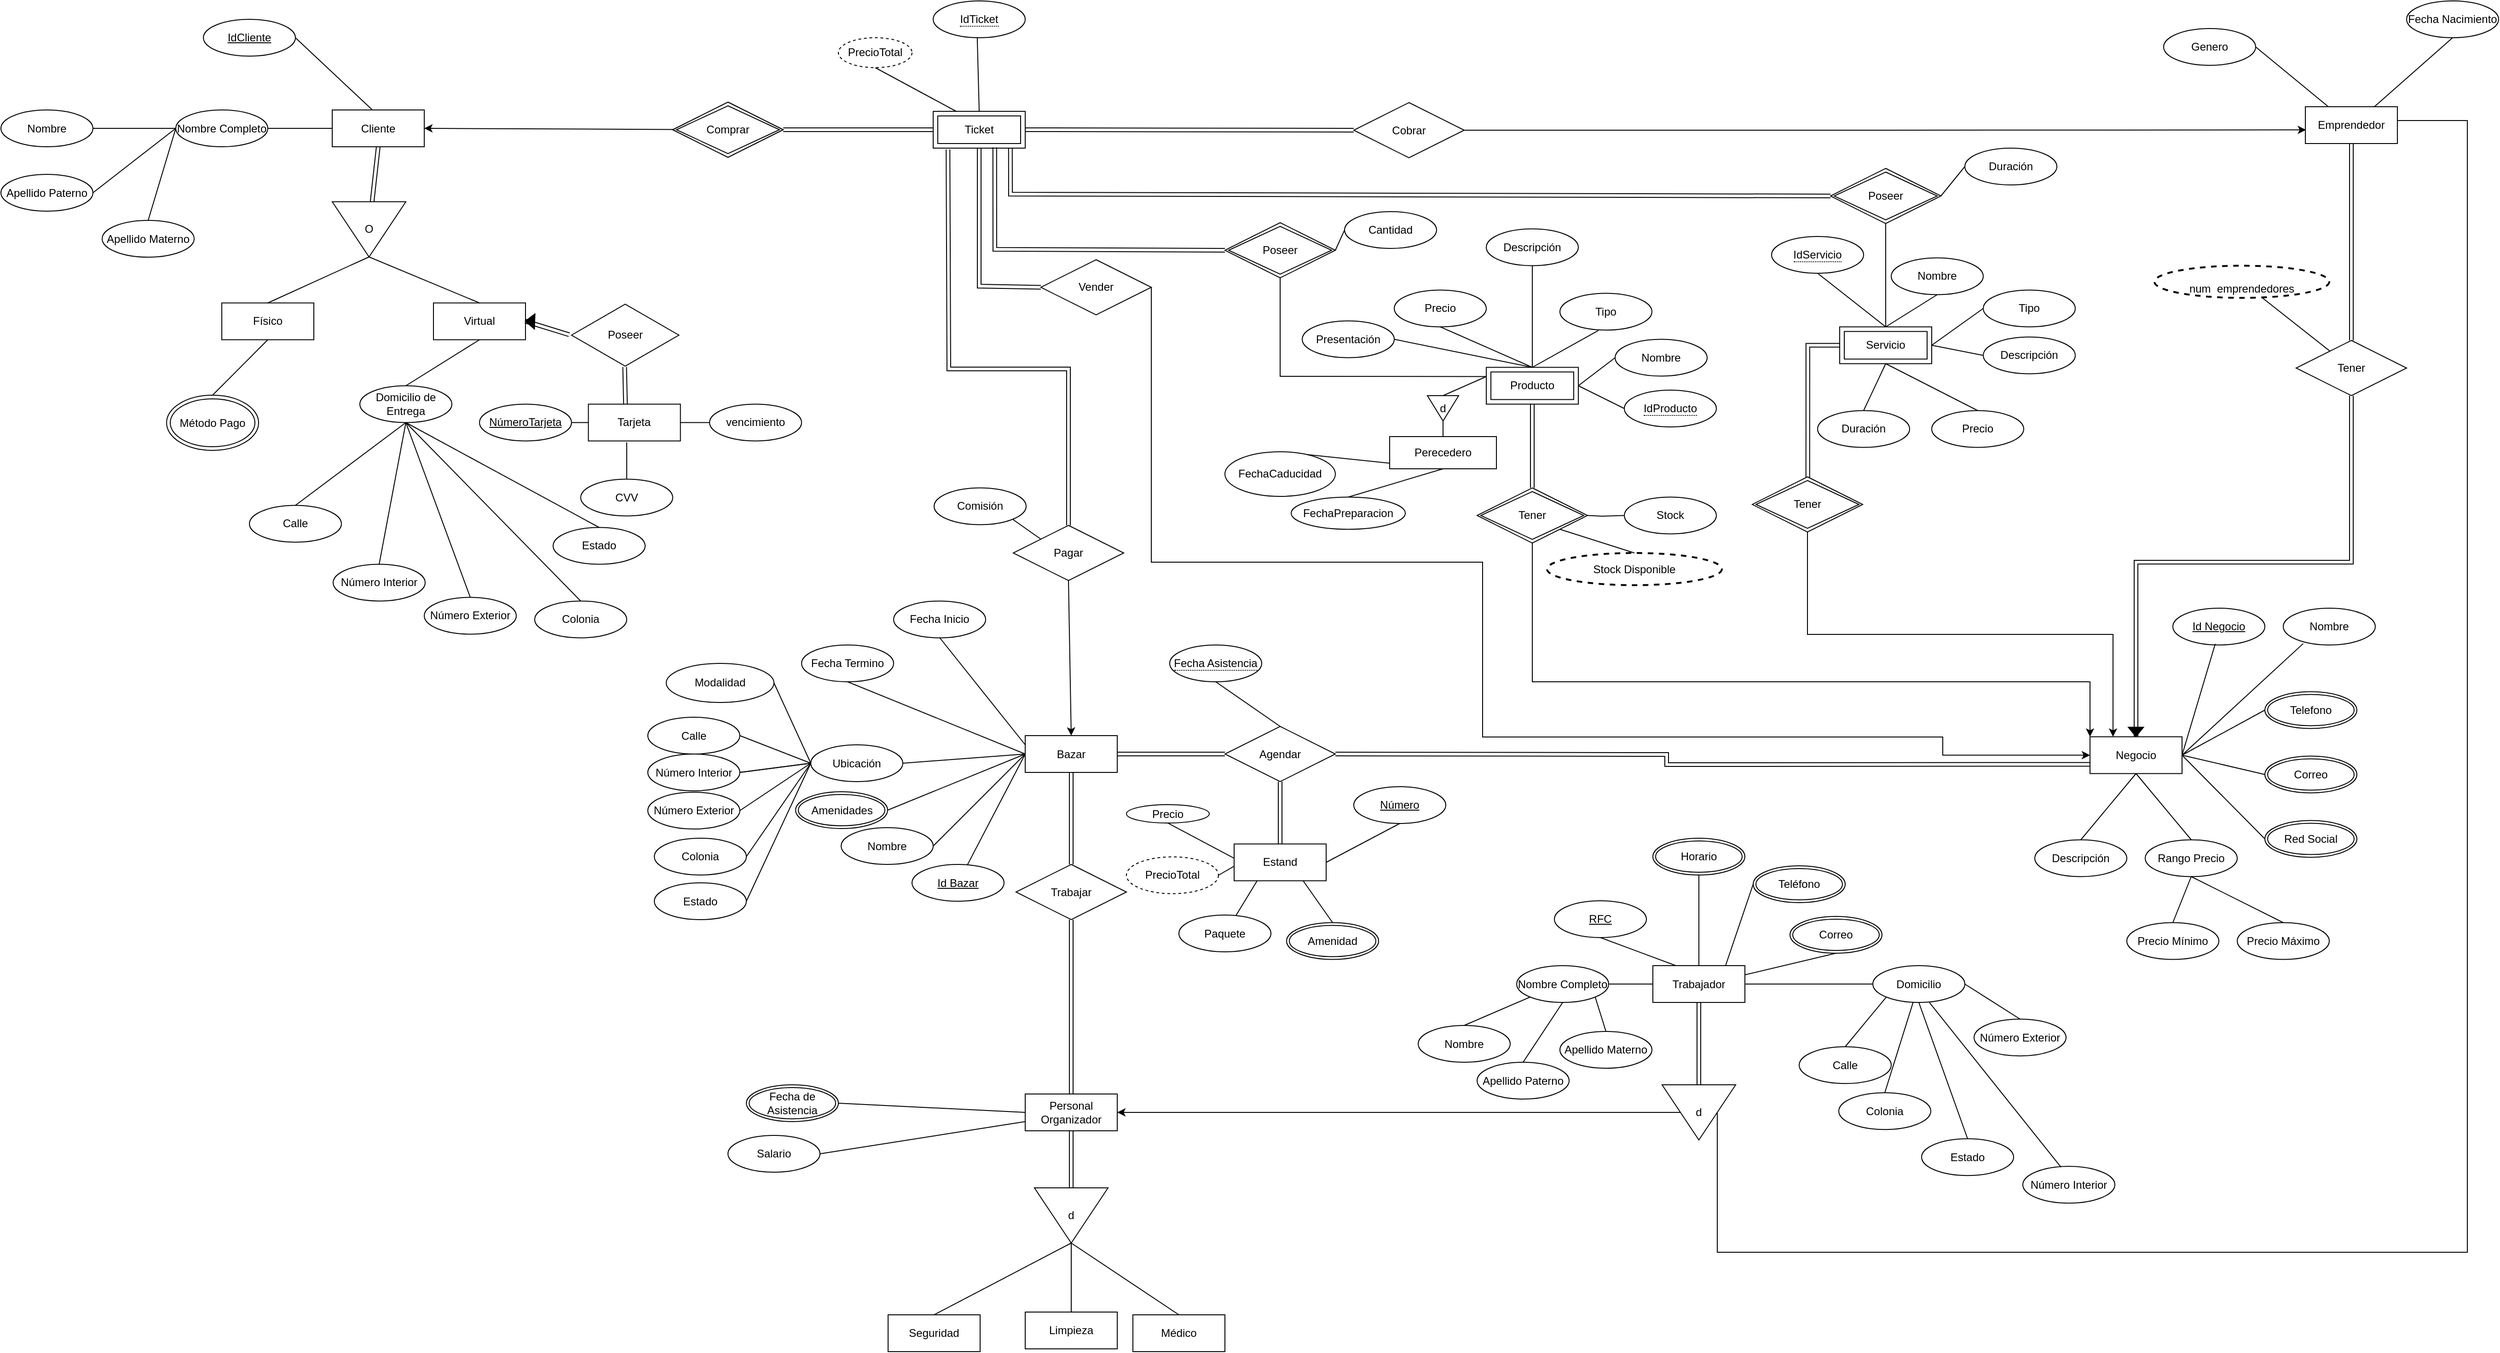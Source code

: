 <mxfile version="26.1.0" pages="2">
  <diagram name="Page-1" id="6S4AbP4xLzQnwj3wwC0h">
    <mxGraphModel grid="1" page="1" gridSize="10" guides="1" tooltips="1" connect="1" arrows="1" fold="1" pageScale="1" pageWidth="827" pageHeight="1169" math="0" shadow="0">
      <root>
        <mxCell id="0" />
        <mxCell id="1" parent="0" />
        <mxCell id="-6w1Tqqme-HWN3l_G5Sm-75" value="Cliente" style="whiteSpace=wrap;html=1;align=center;" vertex="1" parent="1">
          <mxGeometry x="-240" y="-741.5" width="100" height="40" as="geometry" />
        </mxCell>
        <mxCell id="-6w1Tqqme-HWN3l_G5Sm-76" value="Físico" style="whiteSpace=wrap;html=1;align=center;" vertex="1" parent="1">
          <mxGeometry x="-360" y="-531.75" width="100" height="40" as="geometry" />
        </mxCell>
        <mxCell id="-6w1Tqqme-HWN3l_G5Sm-77" value="Virtual" style="whiteSpace=wrap;html=1;align=center;" vertex="1" parent="1">
          <mxGeometry x="-130" y="-531.75" width="100" height="40" as="geometry" />
        </mxCell>
        <mxCell id="-6w1Tqqme-HWN3l_G5Sm-78" value="Nombre Completo" style="ellipse;whiteSpace=wrap;html=1;align=center;" vertex="1" parent="1">
          <mxGeometry x="-410" y="-741.5" width="100" height="40" as="geometry" />
        </mxCell>
        <mxCell id="-6w1Tqqme-HWN3l_G5Sm-79" value="Nombre" style="ellipse;whiteSpace=wrap;html=1;align=center;" vertex="1" parent="1">
          <mxGeometry x="-600" y="-741.5" width="100" height="40" as="geometry" />
        </mxCell>
        <mxCell id="-6w1Tqqme-HWN3l_G5Sm-80" value="Apellido Paterno" style="ellipse;whiteSpace=wrap;html=1;align=center;" vertex="1" parent="1">
          <mxGeometry x="-600" y="-671.5" width="100" height="40" as="geometry" />
        </mxCell>
        <mxCell id="-6w1Tqqme-HWN3l_G5Sm-81" value="Apellido Materno" style="ellipse;whiteSpace=wrap;html=1;align=center;" vertex="1" parent="1">
          <mxGeometry x="-490" y="-621.5" width="100" height="40" as="geometry" />
        </mxCell>
        <mxCell id="-6w1Tqqme-HWN3l_G5Sm-82" value="Domicilio de Entrega" style="ellipse;whiteSpace=wrap;html=1;align=center;" vertex="1" parent="1">
          <mxGeometry x="-210" y="-441.75" width="100" height="40" as="geometry" />
        </mxCell>
        <mxCell id="-6w1Tqqme-HWN3l_G5Sm-83" value="Calle" style="ellipse;whiteSpace=wrap;html=1;align=center;" vertex="1" parent="1">
          <mxGeometry x="-330" y="-311.75" width="100" height="40" as="geometry" />
        </mxCell>
        <mxCell id="-6w1Tqqme-HWN3l_G5Sm-84" value="Número Interior" style="ellipse;whiteSpace=wrap;html=1;align=center;" vertex="1" parent="1">
          <mxGeometry x="-239" y="-247.75" width="100" height="40" as="geometry" />
        </mxCell>
        <mxCell id="-6w1Tqqme-HWN3l_G5Sm-85" value="Número Exterior" style="ellipse;whiteSpace=wrap;html=1;align=center;" vertex="1" parent="1">
          <mxGeometry x="-140" y="-211.75" width="100" height="40" as="geometry" />
        </mxCell>
        <mxCell id="-6w1Tqqme-HWN3l_G5Sm-86" value="Colonia" style="ellipse;whiteSpace=wrap;html=1;align=center;" vertex="1" parent="1">
          <mxGeometry x="-20" y="-207.75" width="100" height="40" as="geometry" />
        </mxCell>
        <mxCell id="-6w1Tqqme-HWN3l_G5Sm-87" value="Estado" style="ellipse;whiteSpace=wrap;html=1;align=center;" vertex="1" parent="1">
          <mxGeometry y="-287.75" width="100" height="40" as="geometry" />
        </mxCell>
        <mxCell id="-6w1Tqqme-HWN3l_G5Sm-91" value="" style="endArrow=none;html=1;rounded=0;exitX=1;exitY=0.5;exitDx=0;exitDy=0;entryX=0;entryY=0.5;entryDx=0;entryDy=0;" edge="1" parent="1" source="-6w1Tqqme-HWN3l_G5Sm-79" target="-6w1Tqqme-HWN3l_G5Sm-78">
          <mxGeometry relative="1" as="geometry">
            <mxPoint x="-200" y="-481.5" as="sourcePoint" />
            <mxPoint x="-40" y="-481.5" as="targetPoint" />
          </mxGeometry>
        </mxCell>
        <mxCell id="-6w1Tqqme-HWN3l_G5Sm-92" value="" style="endArrow=none;html=1;rounded=0;exitX=1;exitY=0.5;exitDx=0;exitDy=0;entryX=0;entryY=0.5;entryDx=0;entryDy=0;" edge="1" parent="1" source="-6w1Tqqme-HWN3l_G5Sm-80" target="-6w1Tqqme-HWN3l_G5Sm-78">
          <mxGeometry relative="1" as="geometry">
            <mxPoint x="-200" y="-481.5" as="sourcePoint" />
            <mxPoint x="-40" y="-481.5" as="targetPoint" />
          </mxGeometry>
        </mxCell>
        <mxCell id="-6w1Tqqme-HWN3l_G5Sm-93" value="" style="endArrow=none;html=1;rounded=0;exitX=0;exitY=0.5;exitDx=0;exitDy=0;entryX=0.5;entryY=0;entryDx=0;entryDy=0;" edge="1" parent="1" source="-6w1Tqqme-HWN3l_G5Sm-78" target="-6w1Tqqme-HWN3l_G5Sm-81">
          <mxGeometry relative="1" as="geometry">
            <mxPoint x="-200" y="-481.5" as="sourcePoint" />
            <mxPoint x="-40" y="-481.5" as="targetPoint" />
          </mxGeometry>
        </mxCell>
        <mxCell id="-6w1Tqqme-HWN3l_G5Sm-94" value="" style="endArrow=none;html=1;rounded=0;exitX=0.5;exitY=0;exitDx=0;exitDy=0;entryX=0.5;entryY=1;entryDx=0;entryDy=0;" edge="1" parent="1" source="-6w1Tqqme-HWN3l_G5Sm-85" target="-6w1Tqqme-HWN3l_G5Sm-82">
          <mxGeometry relative="1" as="geometry">
            <mxPoint x="-190" y="-291.75" as="sourcePoint" />
            <mxPoint x="-30" y="-291.75" as="targetPoint" />
          </mxGeometry>
        </mxCell>
        <mxCell id="-6w1Tqqme-HWN3l_G5Sm-95" value="" style="endArrow=none;html=1;rounded=0;exitX=0.5;exitY=0;exitDx=0;exitDy=0;entryX=0.5;entryY=1;entryDx=0;entryDy=0;" edge="1" parent="1" source="-6w1Tqqme-HWN3l_G5Sm-83" target="-6w1Tqqme-HWN3l_G5Sm-82">
          <mxGeometry relative="1" as="geometry">
            <mxPoint x="-190" y="-291.75" as="sourcePoint" />
            <mxPoint x="-30" y="-291.75" as="targetPoint" />
          </mxGeometry>
        </mxCell>
        <mxCell id="-6w1Tqqme-HWN3l_G5Sm-96" value="" style="endArrow=none;html=1;rounded=0;exitX=0.5;exitY=0;exitDx=0;exitDy=0;entryX=0.5;entryY=1;entryDx=0;entryDy=0;" edge="1" parent="1" source="-6w1Tqqme-HWN3l_G5Sm-84" target="-6w1Tqqme-HWN3l_G5Sm-82">
          <mxGeometry relative="1" as="geometry">
            <mxPoint x="-190" y="-291.75" as="sourcePoint" />
            <mxPoint x="-30" y="-291.75" as="targetPoint" />
          </mxGeometry>
        </mxCell>
        <mxCell id="-6w1Tqqme-HWN3l_G5Sm-97" value="" style="endArrow=none;html=1;rounded=0;exitX=0.5;exitY=1;exitDx=0;exitDy=0;entryX=0.5;entryY=0;entryDx=0;entryDy=0;" edge="1" parent="1" source="-6w1Tqqme-HWN3l_G5Sm-82" target="-6w1Tqqme-HWN3l_G5Sm-86">
          <mxGeometry relative="1" as="geometry">
            <mxPoint x="-190" y="-291.75" as="sourcePoint" />
            <mxPoint x="-30" y="-291.75" as="targetPoint" />
          </mxGeometry>
        </mxCell>
        <mxCell id="-6w1Tqqme-HWN3l_G5Sm-98" value="" style="endArrow=none;html=1;rounded=0;exitX=0.5;exitY=1;exitDx=0;exitDy=0;entryX=0.5;entryY=0;entryDx=0;entryDy=0;" edge="1" parent="1" source="-6w1Tqqme-HWN3l_G5Sm-82" target="-6w1Tqqme-HWN3l_G5Sm-87">
          <mxGeometry relative="1" as="geometry">
            <mxPoint x="-190" y="-291.75" as="sourcePoint" />
            <mxPoint x="-30" y="-291.75" as="targetPoint" />
          </mxGeometry>
        </mxCell>
        <mxCell id="-6w1Tqqme-HWN3l_G5Sm-102" value="" style="endArrow=none;html=1;rounded=0;exitX=0.5;exitY=1;exitDx=0;exitDy=0;shape=link;" edge="1" parent="1" source="-6w1Tqqme-HWN3l_G5Sm-75" target="-6w1Tqqme-HWN3l_G5Sm-104">
          <mxGeometry relative="1" as="geometry">
            <mxPoint x="-250" y="-611.5" as="sourcePoint" />
            <mxPoint x="-80" y="-631.5" as="targetPoint" />
          </mxGeometry>
        </mxCell>
        <mxCell id="-6w1Tqqme-HWN3l_G5Sm-103" value="" style="endArrow=none;html=1;rounded=0;exitX=0.5;exitY=1;exitDx=0;exitDy=0;entryX=0.5;entryY=0;entryDx=0;entryDy=0;" edge="1" parent="1" source="-6w1Tqqme-HWN3l_G5Sm-77" target="-6w1Tqqme-HWN3l_G5Sm-82">
          <mxGeometry relative="1" as="geometry">
            <mxPoint x="-190" y="-291.75" as="sourcePoint" />
            <mxPoint x="-30" y="-291.75" as="targetPoint" />
          </mxGeometry>
        </mxCell>
        <mxCell id="-6w1Tqqme-HWN3l_G5Sm-104" value="O" style="triangle;whiteSpace=wrap;html=1;direction=south;" vertex="1" parent="1">
          <mxGeometry x="-240" y="-641.75" width="80" height="60" as="geometry" />
        </mxCell>
        <mxCell id="-6w1Tqqme-HWN3l_G5Sm-105" value="" style="endArrow=none;html=1;rounded=0;exitX=1;exitY=0.5;exitDx=0;exitDy=0;entryX=0;entryY=0.5;entryDx=0;entryDy=0;" edge="1" parent="1" source="-6w1Tqqme-HWN3l_G5Sm-78" target="-6w1Tqqme-HWN3l_G5Sm-75">
          <mxGeometry relative="1" as="geometry">
            <mxPoint x="-400" y="-541.5" as="sourcePoint" />
            <mxPoint x="-240" y="-541.5" as="targetPoint" />
          </mxGeometry>
        </mxCell>
        <mxCell id="-6w1Tqqme-HWN3l_G5Sm-107" value="" style="endArrow=none;html=1;rounded=0;exitX=0.5;exitY=0;exitDx=0;exitDy=0;entryX=1;entryY=0.5;entryDx=0;entryDy=0;" edge="1" parent="1" source="-6w1Tqqme-HWN3l_G5Sm-76" target="-6w1Tqqme-HWN3l_G5Sm-104">
          <mxGeometry relative="1" as="geometry">
            <mxPoint x="-300" y="-391.75" as="sourcePoint" />
            <mxPoint x="-310" y="-581.75" as="targetPoint" />
          </mxGeometry>
        </mxCell>
        <mxCell id="-6w1Tqqme-HWN3l_G5Sm-108" value="" style="endArrow=none;html=1;rounded=0;entryX=0.5;entryY=0;entryDx=0;entryDy=0;exitX=1;exitY=0.5;exitDx=0;exitDy=0;" edge="1" parent="1" source="-6w1Tqqme-HWN3l_G5Sm-104" target="-6w1Tqqme-HWN3l_G5Sm-77">
          <mxGeometry relative="1" as="geometry">
            <mxPoint x="-10" y="-631.75" as="sourcePoint" />
            <mxPoint x="90" y="-581.75" as="targetPoint" />
          </mxGeometry>
        </mxCell>
        <mxCell id="-6w1Tqqme-HWN3l_G5Sm-109" style="edgeStyle=orthogonalEdgeStyle;rounded=0;orthogonalLoop=1;jettySize=auto;html=1;exitX=0.5;exitY=1;exitDx=0;exitDy=0;" edge="1" parent="1" source="-6w1Tqqme-HWN3l_G5Sm-86" target="-6w1Tqqme-HWN3l_G5Sm-86">
          <mxGeometry relative="1" as="geometry" />
        </mxCell>
        <mxCell id="-6w1Tqqme-HWN3l_G5Sm-112" value="" style="endArrow=none;html=1;rounded=0;exitX=0.5;exitY=0;exitDx=0;exitDy=0;entryX=0.5;entryY=1;entryDx=0;entryDy=0;" edge="1" parent="1" source="-6w1Tqqme-HWN3l_G5Sm-122" target="-6w1Tqqme-HWN3l_G5Sm-76">
          <mxGeometry relative="1" as="geometry">
            <mxPoint x="-360" y="-401.5" as="sourcePoint" />
            <mxPoint x="-350" y="-431.5" as="targetPoint" />
          </mxGeometry>
        </mxCell>
        <mxCell id="-6w1Tqqme-HWN3l_G5Sm-113" value="Comprar" style="shape=rhombus;double=1;perimeter=rhombusPerimeter;whiteSpace=wrap;html=1;align=center;" vertex="1" parent="1">
          <mxGeometry x="130" y="-750" width="120" height="60" as="geometry" />
        </mxCell>
        <mxCell id="-6w1Tqqme-HWN3l_G5Sm-114" value="" style="endArrow=none;html=1;rounded=0;exitX=1;exitY=0.5;exitDx=0;exitDy=0;endFill=1;startFill=1;startArrow=classic;" edge="1" parent="1" source="-6w1Tqqme-HWN3l_G5Sm-75" target="-6w1Tqqme-HWN3l_G5Sm-113">
          <mxGeometry relative="1" as="geometry">
            <mxPoint x="40" y="-600" as="sourcePoint" />
            <mxPoint x="200" y="-600" as="targetPoint" />
          </mxGeometry>
        </mxCell>
        <mxCell id="-6w1Tqqme-HWN3l_G5Sm-118" value="&lt;u&gt;IdCliente&lt;/u&gt;" style="ellipse;whiteSpace=wrap;html=1;align=center;" vertex="1" parent="1">
          <mxGeometry x="-380" y="-840" width="100" height="40" as="geometry" />
        </mxCell>
        <mxCell id="-6w1Tqqme-HWN3l_G5Sm-119" value="" style="endArrow=none;html=1;rounded=0;exitX=1;exitY=0.5;exitDx=0;exitDy=0;entryX=0.431;entryY=-0.012;entryDx=0;entryDy=0;entryPerimeter=0;" edge="1" parent="1" source="-6w1Tqqme-HWN3l_G5Sm-118" target="-6w1Tqqme-HWN3l_G5Sm-75">
          <mxGeometry relative="1" as="geometry">
            <mxPoint x="-380" y="-780" as="sourcePoint" />
            <mxPoint x="-290" y="-780" as="targetPoint" />
          </mxGeometry>
        </mxCell>
        <mxCell id="-6w1Tqqme-HWN3l_G5Sm-122" value="Método Pago" style="ellipse;shape=doubleEllipse;whiteSpace=wrap;html=1;" vertex="1" parent="1">
          <mxGeometry x="-420" y="-431.5" width="100" height="60" as="geometry" />
        </mxCell>
        <mxCell id="-6w1Tqqme-HWN3l_G5Sm-149" value="Poseer" style="html=1;whiteSpace=wrap;aspect=fixed;shape=isoRectangle;" vertex="1" parent="1">
          <mxGeometry x="20" y="-531.75" width="116.67" height="70" as="geometry" />
        </mxCell>
        <mxCell id="-6w1Tqqme-HWN3l_G5Sm-152" value="Tarjeta" style="whiteSpace=wrap;html=1;align=center;" vertex="1" parent="1">
          <mxGeometry x="38.33" y="-421.75" width="100" height="40" as="geometry" />
        </mxCell>
        <mxCell id="-6w1Tqqme-HWN3l_G5Sm-153" value="&lt;u&gt;NúmeroTarjeta&lt;/u&gt;" style="ellipse;whiteSpace=wrap;html=1;align=center;" vertex="1" parent="1">
          <mxGeometry x="-80" y="-421.75" width="100" height="40" as="geometry" />
        </mxCell>
        <mxCell id="-6w1Tqqme-HWN3l_G5Sm-154" value="CVV" style="ellipse;whiteSpace=wrap;html=1;align=center;" vertex="1" parent="1">
          <mxGeometry x="30" y="-340.25" width="100" height="40" as="geometry" />
        </mxCell>
        <mxCell id="-6w1Tqqme-HWN3l_G5Sm-155" value="vencimiento" style="ellipse;whiteSpace=wrap;html=1;align=center;" vertex="1" parent="1">
          <mxGeometry x="170" y="-421.75" width="100" height="40" as="geometry" />
        </mxCell>
        <mxCell id="-6w1Tqqme-HWN3l_G5Sm-157" value="" style="endArrow=none;html=1;rounded=0;entryX=0;entryY=0.5;entryDx=0;entryDy=0;exitX=1;exitY=0.5;exitDx=0;exitDy=0;" edge="1" parent="1" source="-6w1Tqqme-HWN3l_G5Sm-152" target="-6w1Tqqme-HWN3l_G5Sm-155">
          <mxGeometry width="50" height="50" relative="1" as="geometry">
            <mxPoint x="130" y="-395.25" as="sourcePoint" />
            <mxPoint x="180" y="-445.25" as="targetPoint" />
          </mxGeometry>
        </mxCell>
        <mxCell id="-6w1Tqqme-HWN3l_G5Sm-160" value="" style="endArrow=none;html=1;rounded=0;" edge="1" parent="1" source="-6w1Tqqme-HWN3l_G5Sm-154">
          <mxGeometry width="50" height="50" relative="1" as="geometry">
            <mxPoint x="90" y="-370.25" as="sourcePoint" />
            <mxPoint x="80" y="-380.25" as="targetPoint" />
          </mxGeometry>
        </mxCell>
        <mxCell id="-6w1Tqqme-HWN3l_G5Sm-161" value="" style="endArrow=none;html=1;rounded=0;exitX=1;exitY=0.5;exitDx=0;exitDy=0;entryX=0;entryY=0.5;entryDx=0;entryDy=0;" edge="1" parent="1" source="-6w1Tqqme-HWN3l_G5Sm-153" target="-6w1Tqqme-HWN3l_G5Sm-152">
          <mxGeometry width="50" height="50" relative="1" as="geometry">
            <mxPoint x="90" y="-370.25" as="sourcePoint" />
            <mxPoint x="140" y="-420.25" as="targetPoint" />
          </mxGeometry>
        </mxCell>
        <mxCell id="-6w1Tqqme-HWN3l_G5Sm-170" value="" style="endArrow=classic;html=1;rounded=0;entryX=1;entryY=0.5;entryDx=0;entryDy=0;exitX=-0.022;exitY=0.493;exitDx=0;exitDy=0;exitPerimeter=0;shape=link;" edge="1" parent="1" source="-6w1Tqqme-HWN3l_G5Sm-149" target="-6w1Tqqme-HWN3l_G5Sm-169">
          <mxGeometry width="50" height="50" relative="1" as="geometry">
            <mxPoint x="17" y="-497.25" as="sourcePoint" />
            <mxPoint x="-30" y="-511.25" as="targetPoint" />
          </mxGeometry>
        </mxCell>
        <mxCell id="-6w1Tqqme-HWN3l_G5Sm-169" value="" style="triangle;whiteSpace=wrap;html=1;rotation=-178;fillStyle=solid;fillColor=#000000;" vertex="1" parent="1">
          <mxGeometry x="-30.23" y="-520" width="10.23" height="16.5" as="geometry" />
        </mxCell>
        <mxCell id="-6w1Tqqme-HWN3l_G5Sm-171" value="" style="endArrow=none;html=1;rounded=0;entryX=0.495;entryY=0.993;entryDx=0;entryDy=0;entryPerimeter=0;exitX=0.403;exitY=0.004;exitDx=0;exitDy=0;exitPerimeter=0;shape=link;" edge="1" parent="1" source="-6w1Tqqme-HWN3l_G5Sm-152" target="-6w1Tqqme-HWN3l_G5Sm-149">
          <mxGeometry width="50" height="50" relative="1" as="geometry">
            <mxPoint x="50" y="-450.25" as="sourcePoint" />
            <mxPoint x="100" y="-500.25" as="targetPoint" />
          </mxGeometry>
        </mxCell>
        <mxCell id="-6w1Tqqme-HWN3l_G5Sm-172" value="Ticket" style="shape=ext;margin=3;double=1;whiteSpace=wrap;html=1;align=center;" vertex="1" parent="1">
          <mxGeometry x="413" y="-740" width="100" height="40" as="geometry" />
        </mxCell>
        <mxCell id="-6w1Tqqme-HWN3l_G5Sm-173" value="Comprar" style="shape=rhombus;double=1;perimeter=rhombusPerimeter;whiteSpace=wrap;html=1;align=center;" vertex="1" parent="1">
          <mxGeometry x="130" y="-750" width="120" height="60" as="geometry" />
        </mxCell>
        <mxCell id="-6w1Tqqme-HWN3l_G5Sm-174" value="" style="endArrow=none;html=1;rounded=0;exitX=1;exitY=0.5;exitDx=0;exitDy=0;entryX=0;entryY=0.5;entryDx=0;entryDy=0;shape=link;" edge="1" parent="1" source="-6w1Tqqme-HWN3l_G5Sm-173" target="-6w1Tqqme-HWN3l_G5Sm-172">
          <mxGeometry relative="1" as="geometry">
            <mxPoint x="330" y="-610" as="sourcePoint" />
            <mxPoint x="490" y="-610" as="targetPoint" />
          </mxGeometry>
        </mxCell>
        <mxCell id="-6w1Tqqme-HWN3l_G5Sm-180" style="rounded=0;orthogonalLoop=1;jettySize=auto;html=1;exitX=0.5;exitY=1;exitDx=0;exitDy=0;strokeWidth=1;endArrow=none;startFill=0;entryX=0.25;entryY=0;entryDx=0;entryDy=0;" edge="1" parent="1" source="-6w1Tqqme-HWN3l_G5Sm-186" target="-6w1Tqqme-HWN3l_G5Sm-172">
          <mxGeometry relative="1" as="geometry">
            <mxPoint x="690" y="-749" as="sourcePoint" />
            <mxPoint x="890" y="-671.5" as="targetPoint" />
          </mxGeometry>
        </mxCell>
        <mxCell id="-6w1Tqqme-HWN3l_G5Sm-181" style="rounded=0;orthogonalLoop=1;jettySize=auto;html=1;exitX=0.5;exitY=0;exitDx=0;exitDy=0;entryX=0.478;entryY=0.925;entryDx=0;entryDy=0;endArrow=none;startFill=0;strokeWidth=1;entryPerimeter=0;" edge="1" parent="1" source="-6w1Tqqme-HWN3l_G5Sm-172" target="tVumx_9Os7SfNA7vHTWG-1">
          <mxGeometry relative="1" as="geometry">
            <mxPoint x="460.0" y="-820" as="targetPoint" />
          </mxGeometry>
        </mxCell>
        <mxCell id="-6w1Tqqme-HWN3l_G5Sm-186" value="&lt;font&gt;PrecioTotal&lt;/font&gt;" style="ellipse;whiteSpace=wrap;html=1;strokeWidth=1;dashed=1;" vertex="1" parent="1">
          <mxGeometry x="310" y="-820" width="80" height="32.5" as="geometry" />
        </mxCell>
        <mxCell id="-6w1Tqqme-HWN3l_G5Sm-235" value="Nombre" style="ellipse;whiteSpace=wrap;html=1;align=center;" vertex="1" parent="1">
          <mxGeometry x="1154" y="-492.25" width="100" height="40" as="geometry" />
        </mxCell>
        <mxCell id="-6w1Tqqme-HWN3l_G5Sm-236" value="Tipo" style="ellipse;whiteSpace=wrap;html=1;align=center;" vertex="1" parent="1">
          <mxGeometry x="1094" y="-542.25" width="100" height="40" as="geometry" />
        </mxCell>
        <mxCell id="-6w1Tqqme-HWN3l_G5Sm-238" value="Precio" style="ellipse;whiteSpace=wrap;html=1;align=center;" vertex="1" parent="1">
          <mxGeometry x="914" y="-545.75" width="100" height="40" as="geometry" />
        </mxCell>
        <mxCell id="-6w1Tqqme-HWN3l_G5Sm-239" value="Presentación" style="ellipse;whiteSpace=wrap;html=1;align=center;" vertex="1" parent="1">
          <mxGeometry x="814" y="-512.25" width="100" height="40" as="geometry" />
        </mxCell>
        <mxCell id="-6w1Tqqme-HWN3l_G5Sm-240" value="Descripción" style="ellipse;whiteSpace=wrap;html=1;align=center;" vertex="1" parent="1">
          <mxGeometry x="1014" y="-612.25" width="100" height="40" as="geometry" />
        </mxCell>
        <mxCell id="-6w1Tqqme-HWN3l_G5Sm-245" value="" style="endArrow=none;html=1;rounded=0;exitX=0;exitY=0.5;exitDx=0;exitDy=0;entryX=1;entryY=0.5;entryDx=0;entryDy=0;" edge="1" parent="1" source="-6w1Tqqme-HWN3l_G5Sm-235" target="ct3lFuq79epGu6hmztz1-1">
          <mxGeometry relative="1" as="geometry">
            <mxPoint x="964" y="-402.25" as="sourcePoint" />
            <mxPoint x="1114" y="-442.25" as="targetPoint" />
          </mxGeometry>
        </mxCell>
        <mxCell id="-6w1Tqqme-HWN3l_G5Sm-247" value="" style="endArrow=none;html=1;rounded=0;exitX=0.418;exitY=1.01;exitDx=0;exitDy=0;entryX=0.5;entryY=0;entryDx=0;entryDy=0;exitPerimeter=0;" edge="1" parent="1" source="-6w1Tqqme-HWN3l_G5Sm-236" target="ct3lFuq79epGu6hmztz1-1">
          <mxGeometry relative="1" as="geometry">
            <mxPoint x="1104" y="-422.25" as="sourcePoint" />
            <mxPoint x="1064" y="-462.25" as="targetPoint" />
          </mxGeometry>
        </mxCell>
        <mxCell id="-6w1Tqqme-HWN3l_G5Sm-248" value="" style="endArrow=none;html=1;rounded=0;exitX=0.5;exitY=1;exitDx=0;exitDy=0;entryX=0.5;entryY=0;entryDx=0;entryDy=0;" edge="1" parent="1" source="-6w1Tqqme-HWN3l_G5Sm-238" target="ct3lFuq79epGu6hmztz1-1">
          <mxGeometry relative="1" as="geometry">
            <mxPoint x="1104" y="-422.25" as="sourcePoint" />
            <mxPoint x="1064" y="-462.25" as="targetPoint" />
          </mxGeometry>
        </mxCell>
        <mxCell id="-6w1Tqqme-HWN3l_G5Sm-249" value="" style="endArrow=none;html=1;rounded=0;exitX=1;exitY=0.5;exitDx=0;exitDy=0;entryX=0.5;entryY=0;entryDx=0;entryDy=0;" edge="1" parent="1" source="-6w1Tqqme-HWN3l_G5Sm-239" target="ct3lFuq79epGu6hmztz1-1">
          <mxGeometry relative="1" as="geometry">
            <mxPoint x="1104" y="-422.25" as="sourcePoint" />
            <mxPoint x="1064" y="-462.25" as="targetPoint" />
          </mxGeometry>
        </mxCell>
        <mxCell id="-6w1Tqqme-HWN3l_G5Sm-250" value="" style="endArrow=none;html=1;rounded=0;exitX=0.5;exitY=1;exitDx=0;exitDy=0;entryX=0.5;entryY=0;entryDx=0;entryDy=0;" edge="1" parent="1" source="-6w1Tqqme-HWN3l_G5Sm-240" target="ct3lFuq79epGu6hmztz1-1">
          <mxGeometry relative="1" as="geometry">
            <mxPoint x="1104" y="-422.25" as="sourcePoint" />
            <mxPoint x="1064" y="-462.25" as="targetPoint" />
          </mxGeometry>
        </mxCell>
        <mxCell id="-6w1Tqqme-HWN3l_G5Sm-253" value="Nombre" style="ellipse;whiteSpace=wrap;html=1;align=center;" vertex="1" parent="1">
          <mxGeometry x="1454" y="-580.75" width="100" height="40" as="geometry" />
        </mxCell>
        <mxCell id="-6w1Tqqme-HWN3l_G5Sm-254" value="Tipo" style="ellipse;whiteSpace=wrap;html=1;align=center;" vertex="1" parent="1">
          <mxGeometry x="1554" y="-545.75" width="100" height="40" as="geometry" />
        </mxCell>
        <mxCell id="-6w1Tqqme-HWN3l_G5Sm-255" value="Precio" style="ellipse;whiteSpace=wrap;html=1;align=center;" vertex="1" parent="1">
          <mxGeometry x="1498" y="-414.75" width="100" height="40" as="geometry" />
        </mxCell>
        <mxCell id="-6w1Tqqme-HWN3l_G5Sm-256" value="Duración" style="ellipse;whiteSpace=wrap;html=1;align=center;" vertex="1" parent="1">
          <mxGeometry x="1374" y="-414.75" width="100" height="40" as="geometry" />
        </mxCell>
        <mxCell id="-6w1Tqqme-HWN3l_G5Sm-257" value="Descripción" style="ellipse;whiteSpace=wrap;html=1;align=center;" vertex="1" parent="1">
          <mxGeometry x="1554" y="-494.75" width="100" height="40" as="geometry" />
        </mxCell>
        <mxCell id="-6w1Tqqme-HWN3l_G5Sm-258" value="" style="endArrow=none;html=1;rounded=0;entryX=0.5;entryY=0;entryDx=0;entryDy=0;exitX=0.5;exitY=1;exitDx=0;exitDy=0;" edge="1" parent="1" source="-6w1Tqqme-HWN3l_G5Sm-253" target="ct3lFuq79epGu6hmztz1-2">
          <mxGeometry relative="1" as="geometry">
            <mxPoint x="1218" y="-475.75" as="sourcePoint" />
            <mxPoint x="1448" y="-505.75" as="targetPoint" />
          </mxGeometry>
        </mxCell>
        <mxCell id="-6w1Tqqme-HWN3l_G5Sm-259" value="" style="endArrow=none;html=1;rounded=0;entryX=1;entryY=0.5;entryDx=0;entryDy=0;exitX=0;exitY=0.5;exitDx=0;exitDy=0;" edge="1" parent="1" source="-6w1Tqqme-HWN3l_G5Sm-254" target="ct3lFuq79epGu6hmztz1-2">
          <mxGeometry relative="1" as="geometry">
            <mxPoint x="1574" y="-514.75" as="sourcePoint" />
            <mxPoint x="1498" y="-485.75" as="targetPoint" />
          </mxGeometry>
        </mxCell>
        <mxCell id="-6w1Tqqme-HWN3l_G5Sm-260" value="" style="endArrow=none;html=1;rounded=0;exitX=0.5;exitY=0;exitDx=0;exitDy=0;entryX=0.5;entryY=1;entryDx=0;entryDy=0;" edge="1" parent="1" source="-6w1Tqqme-HWN3l_G5Sm-256" target="ct3lFuq79epGu6hmztz1-2">
          <mxGeometry relative="1" as="geometry">
            <mxPoint x="1218" y="-475.75" as="sourcePoint" />
            <mxPoint x="1438.7" y="-466.07" as="targetPoint" />
          </mxGeometry>
        </mxCell>
        <mxCell id="-6w1Tqqme-HWN3l_G5Sm-261" value="" style="endArrow=none;html=1;rounded=0;exitX=0.5;exitY=0;exitDx=0;exitDy=0;entryX=0.5;entryY=1;entryDx=0;entryDy=0;" edge="1" parent="1" source="-6w1Tqqme-HWN3l_G5Sm-255" target="ct3lFuq79epGu6hmztz1-2">
          <mxGeometry relative="1" as="geometry">
            <mxPoint x="1218" y="-475.75" as="sourcePoint" />
            <mxPoint x="1448" y="-465.75" as="targetPoint" />
          </mxGeometry>
        </mxCell>
        <mxCell id="-6w1Tqqme-HWN3l_G5Sm-262" value="" style="endArrow=none;html=1;rounded=0;entryX=0;entryY=0.5;entryDx=0;entryDy=0;exitX=1;exitY=0.5;exitDx=0;exitDy=0;" edge="1" parent="1" source="ct3lFuq79epGu6hmztz1-2" target="-6w1Tqqme-HWN3l_G5Sm-257">
          <mxGeometry relative="1" as="geometry">
            <mxPoint x="1498" y="-485.75" as="sourcePoint" />
            <mxPoint x="1378" y="-325.75" as="targetPoint" />
          </mxGeometry>
        </mxCell>
        <mxCell id="-6w1Tqqme-HWN3l_G5Sm-264" value="Stock" style="ellipse;whiteSpace=wrap;html=1;align=center;" vertex="1" parent="1">
          <mxGeometry x="1164" y="-320.75" width="100" height="40" as="geometry" />
        </mxCell>
        <mxCell id="-6w1Tqqme-HWN3l_G5Sm-265" value="" style="endArrow=none;html=1;rounded=0;exitX=1;exitY=0.5;exitDx=0;exitDy=0;entryX=0;entryY=0.5;entryDx=0;entryDy=0;" edge="1" parent="1" target="-6w1Tqqme-HWN3l_G5Sm-264">
          <mxGeometry relative="1" as="geometry">
            <mxPoint x="1124.0" y="-300.75" as="sourcePoint" />
            <mxPoint x="1954" y="78.25" as="targetPoint" />
            <Array as="points">
              <mxPoint x="1140" y="-300" />
            </Array>
          </mxGeometry>
        </mxCell>
        <mxCell id="-6w1Tqqme-HWN3l_G5Sm-267" value="" style="endArrow=none;html=1;rounded=0;exitX=1;exitY=0.5;exitDx=0;exitDy=0;entryX=0;entryY=0.5;entryDx=0;entryDy=0;" edge="1" parent="1" source="ct3lFuq79epGu6hmztz1-1" target="tVumx_9Os7SfNA7vHTWG-6">
          <mxGeometry relative="1" as="geometry">
            <mxPoint x="1114" y="-442.25" as="sourcePoint" />
            <mxPoint x="1164" y="-417.25" as="targetPoint" />
          </mxGeometry>
        </mxCell>
        <mxCell id="GuFHKISCWo-LDFKZwZ8M-18" style="edgeStyle=orthogonalEdgeStyle;rounded=0;orthogonalLoop=1;jettySize=auto;html=1;exitX=0.503;exitY=0.045;exitDx=0;exitDy=0;entryX=0;entryY=0.5;entryDx=0;entryDy=0;endArrow=none;startFill=0;shape=link;exitPerimeter=0;" edge="1" parent="1" source="HQPuFjslvVs0BSbuyGzp-6" target="ct3lFuq79epGu6hmztz1-2">
          <mxGeometry relative="1" as="geometry">
            <mxPoint x="1364" y="-340.75" as="sourcePoint" />
          </mxGeometry>
        </mxCell>
        <mxCell id="-6w1Tqqme-HWN3l_G5Sm-271" value="" style="endArrow=none;html=1;rounded=0;entryX=0.5;entryY=0;entryDx=0;entryDy=0;exitX=0.5;exitY=1;exitDx=0;exitDy=0;" edge="1" parent="1" source="tVumx_9Os7SfNA7vHTWG-5" target="ct3lFuq79epGu6hmztz1-2">
          <mxGeometry relative="1" as="geometry">
            <mxPoint x="1384" y="-555.75" as="sourcePoint" />
            <mxPoint x="1448" y="-505.75" as="targetPoint" />
          </mxGeometry>
        </mxCell>
        <mxCell id="-6w1Tqqme-HWN3l_G5Sm-273" value="Negocio" style="rounded=0;arcSize=10;whiteSpace=wrap;html=1;align=center;" vertex="1" parent="1">
          <mxGeometry x="1670" y="-60.25" width="100" height="40" as="geometry" />
        </mxCell>
        <mxCell id="-6w1Tqqme-HWN3l_G5Sm-274" value="Nombre" style="ellipse;whiteSpace=wrap;html=1;align=center;" vertex="1" parent="1">
          <mxGeometry x="1880" y="-200" width="100" height="40" as="geometry" />
        </mxCell>
        <mxCell id="-6w1Tqqme-HWN3l_G5Sm-275" value="Telefono" style="ellipse;shape=doubleEllipse;margin=3;whiteSpace=wrap;html=1;align=center;" vertex="1" parent="1">
          <mxGeometry x="1860" y="-109.25" width="100" height="40" as="geometry" />
        </mxCell>
        <mxCell id="-6w1Tqqme-HWN3l_G5Sm-276" value="Correo" style="ellipse;shape=doubleEllipse;margin=3;whiteSpace=wrap;html=1;align=center;" vertex="1" parent="1">
          <mxGeometry x="1860" y="-39.25" width="100" height="40" as="geometry" />
        </mxCell>
        <mxCell id="-6w1Tqqme-HWN3l_G5Sm-277" value="Red Social" style="ellipse;shape=doubleEllipse;margin=3;whiteSpace=wrap;html=1;align=center;" vertex="1" parent="1">
          <mxGeometry x="1860" y="30.75" width="100" height="40" as="geometry" />
        </mxCell>
        <mxCell id="-6w1Tqqme-HWN3l_G5Sm-278" value="Descripción" style="ellipse;whiteSpace=wrap;html=1;align=center;" vertex="1" parent="1">
          <mxGeometry x="1610" y="51.75" width="100" height="40" as="geometry" />
        </mxCell>
        <mxCell id="-6w1Tqqme-HWN3l_G5Sm-279" value="Rango Precio" style="ellipse;whiteSpace=wrap;html=1;align=center;" vertex="1" parent="1">
          <mxGeometry x="1730" y="51.75" width="100" height="40" as="geometry" />
        </mxCell>
        <mxCell id="-6w1Tqqme-HWN3l_G5Sm-280" value="" style="endArrow=none;html=1;rounded=0;exitX=1;exitY=0.5;exitDx=0;exitDy=0;entryX=0;entryY=0.5;entryDx=0;entryDy=0;" edge="1" parent="1" source="-6w1Tqqme-HWN3l_G5Sm-273" target="-6w1Tqqme-HWN3l_G5Sm-275">
          <mxGeometry relative="1" as="geometry">
            <mxPoint x="1560" y="101.75" as="sourcePoint" />
            <mxPoint x="1720" y="101.75" as="targetPoint" />
          </mxGeometry>
        </mxCell>
        <mxCell id="-6w1Tqqme-HWN3l_G5Sm-281" value="" style="endArrow=none;html=1;rounded=0;exitX=1;exitY=0.5;exitDx=0;exitDy=0;entryX=0;entryY=0.5;entryDx=0;entryDy=0;" edge="1" parent="1" source="-6w1Tqqme-HWN3l_G5Sm-273" target="-6w1Tqqme-HWN3l_G5Sm-277">
          <mxGeometry relative="1" as="geometry">
            <mxPoint x="1570" y="141.75" as="sourcePoint" />
            <mxPoint x="1730" y="141.75" as="targetPoint" />
          </mxGeometry>
        </mxCell>
        <mxCell id="-6w1Tqqme-HWN3l_G5Sm-282" value="" style="endArrow=none;html=1;rounded=0;exitX=0.5;exitY=0;exitDx=0;exitDy=0;entryX=0.5;entryY=1;entryDx=0;entryDy=0;" edge="1" parent="1" source="-6w1Tqqme-HWN3l_G5Sm-278" target="-6w1Tqqme-HWN3l_G5Sm-273">
          <mxGeometry relative="1" as="geometry">
            <mxPoint x="1640" y="191.75" as="sourcePoint" />
            <mxPoint x="1800" y="191.75" as="targetPoint" />
          </mxGeometry>
        </mxCell>
        <mxCell id="-6w1Tqqme-HWN3l_G5Sm-283" value="" style="endArrow=none;html=1;rounded=0;exitX=1;exitY=0.5;exitDx=0;exitDy=0;entryX=0;entryY=0.5;entryDx=0;entryDy=0;" edge="1" parent="1" source="-6w1Tqqme-HWN3l_G5Sm-273" target="-6w1Tqqme-HWN3l_G5Sm-276">
          <mxGeometry relative="1" as="geometry">
            <mxPoint x="1980" y="121.75" as="sourcePoint" />
            <mxPoint x="1850" y="-29.25" as="targetPoint" />
          </mxGeometry>
        </mxCell>
        <mxCell id="-6w1Tqqme-HWN3l_G5Sm-284" value="" style="endArrow=none;html=1;rounded=0;entryX=0.5;entryY=1;entryDx=0;entryDy=0;exitX=0.5;exitY=0;exitDx=0;exitDy=0;" edge="1" parent="1" source="-6w1Tqqme-HWN3l_G5Sm-279" target="-6w1Tqqme-HWN3l_G5Sm-273">
          <mxGeometry relative="1" as="geometry">
            <mxPoint x="1670" y="61.75" as="sourcePoint" />
            <mxPoint x="1730" y="-8.25" as="targetPoint" />
          </mxGeometry>
        </mxCell>
        <mxCell id="-6w1Tqqme-HWN3l_G5Sm-285" value="" style="endArrow=none;html=1;rounded=0;entryX=0.5;entryY=1;entryDx=0;entryDy=0;exitX=0.5;exitY=0;exitDx=0;exitDy=0;" edge="1" parent="1" source="-6w1Tqqme-HWN3l_G5Sm-287" target="-6w1Tqqme-HWN3l_G5Sm-279">
          <mxGeometry relative="1" as="geometry">
            <mxPoint x="1520" y="141.75" as="sourcePoint" />
            <mxPoint x="1680" y="130.88" as="targetPoint" />
          </mxGeometry>
        </mxCell>
        <mxCell id="-6w1Tqqme-HWN3l_G5Sm-286" value="" style="endArrow=none;html=1;rounded=0;entryX=0.5;entryY=1;entryDx=0;entryDy=0;exitX=0.5;exitY=0;exitDx=0;exitDy=0;" edge="1" parent="1" source="-6w1Tqqme-HWN3l_G5Sm-288" target="-6w1Tqqme-HWN3l_G5Sm-279">
          <mxGeometry relative="1" as="geometry">
            <mxPoint x="1600" y="111.75" as="sourcePoint" />
            <mxPoint x="1760" y="111.75" as="targetPoint" />
          </mxGeometry>
        </mxCell>
        <mxCell id="-6w1Tqqme-HWN3l_G5Sm-287" value="Precio Mínimo" style="ellipse;whiteSpace=wrap;html=1;align=center;" vertex="1" parent="1">
          <mxGeometry x="1710" y="141.75" width="100" height="40" as="geometry" />
        </mxCell>
        <mxCell id="-6w1Tqqme-HWN3l_G5Sm-288" value="Precio Máximo" style="ellipse;whiteSpace=wrap;html=1;align=center;" vertex="1" parent="1">
          <mxGeometry x="1830" y="141.75" width="100" height="40" as="geometry" />
        </mxCell>
        <mxCell id="-6w1Tqqme-HWN3l_G5Sm-289" value="" style="endArrow=none;html=1;rounded=0;exitX=0.217;exitY=0.961;exitDx=0;exitDy=0;entryX=1;entryY=0.5;entryDx=0;entryDy=0;exitPerimeter=0;" edge="1" parent="1" source="-6w1Tqqme-HWN3l_G5Sm-274" target="-6w1Tqqme-HWN3l_G5Sm-273">
          <mxGeometry relative="1" as="geometry">
            <mxPoint x="1520" y="-48.25" as="sourcePoint" />
            <mxPoint x="1680" y="-48.25" as="targetPoint" />
          </mxGeometry>
        </mxCell>
        <mxCell id="-6w1Tqqme-HWN3l_G5Sm-290" value="Id Negocio" style="ellipse;whiteSpace=wrap;html=1;align=center;fontStyle=4;" vertex="1" parent="1">
          <mxGeometry x="1760" y="-200" width="100" height="40" as="geometry" />
        </mxCell>
        <mxCell id="-6w1Tqqme-HWN3l_G5Sm-291" value="" style="endArrow=none;html=1;rounded=0;exitX=0.461;exitY=0.969;exitDx=0;exitDy=0;exitPerimeter=0;entryX=1;entryY=0.5;entryDx=0;entryDy=0;" edge="1" parent="1" source="-6w1Tqqme-HWN3l_G5Sm-290" target="-6w1Tqqme-HWN3l_G5Sm-273">
          <mxGeometry relative="1" as="geometry">
            <mxPoint x="1520" y="-68.25" as="sourcePoint" />
            <mxPoint x="1680" y="-68.25" as="targetPoint" />
          </mxGeometry>
        </mxCell>
        <mxCell id="-6w1Tqqme-HWN3l_G5Sm-311" style="rounded=0;orthogonalLoop=1;jettySize=auto;html=1;entryX=0.5;entryY=0;entryDx=0;entryDy=0;strokeWidth=1;endArrow=none;startFill=0;exitX=1;exitY=0.5;exitDx=0;exitDy=0;" edge="1" parent="1" source="-6w1Tqqme-HWN3l_G5Sm-313" target="-6w1Tqqme-HWN3l_G5Sm-316">
          <mxGeometry relative="1" as="geometry">
            <mxPoint x="808.91" y="65.5" as="targetPoint" />
            <mxPoint x="719" y="-42" as="sourcePoint" />
          </mxGeometry>
        </mxCell>
        <mxCell id="-6w1Tqqme-HWN3l_G5Sm-313" value="&lt;font&gt;d&lt;/font&gt;" style="triangle;whiteSpace=wrap;html=1;direction=south;strokeWidth=1;" vertex="1" parent="1">
          <mxGeometry x="950" y="-431" width="34" height="27.5" as="geometry" />
        </mxCell>
        <mxCell id="-6w1Tqqme-HWN3l_G5Sm-315" style="rounded=0;orthogonalLoop=1;jettySize=auto;html=1;exitX=0.5;exitY=1;exitDx=0;exitDy=0;entryX=0.5;entryY=0;entryDx=0;entryDy=0;strokeWidth=1;endArrow=none;startFill=0;" edge="1" parent="1" source="-6w1Tqqme-HWN3l_G5Sm-316" target="-6w1Tqqme-HWN3l_G5Sm-320">
          <mxGeometry relative="1" as="geometry" />
        </mxCell>
        <mxCell id="-6w1Tqqme-HWN3l_G5Sm-316" value="&lt;font&gt;Perecedero&lt;/font&gt;" style="rounded=0;whiteSpace=wrap;html=1;strokeWidth=1;" vertex="1" parent="1">
          <mxGeometry x="909" y="-386.5" width="116" height="35" as="geometry" />
        </mxCell>
        <mxCell id="-6w1Tqqme-HWN3l_G5Sm-318" style="rounded=0;orthogonalLoop=1;jettySize=auto;html=1;exitX=0.5;exitY=0;exitDx=0;exitDy=0;entryX=0.5;entryY=1;entryDx=0;entryDy=0;endArrow=none;startFill=0;strokeWidth=1;" edge="1" parent="1" source="-6w1Tqqme-HWN3l_G5Sm-319" target="-6w1Tqqme-HWN3l_G5Sm-316">
          <mxGeometry relative="1" as="geometry" />
        </mxCell>
        <mxCell id="-6w1Tqqme-HWN3l_G5Sm-319" value="&lt;font&gt;FechaPreparacion&lt;/font&gt;" style="ellipse;whiteSpace=wrap;html=1;strokeWidth=1;" vertex="1" parent="1">
          <mxGeometry x="802" y="-320.75" width="124" height="35" as="geometry" />
        </mxCell>
        <mxCell id="-6w1Tqqme-HWN3l_G5Sm-320" value="&lt;font&gt;FechaCaducidad&lt;/font&gt;" style="ellipse;whiteSpace=wrap;html=1;strokeWidth=1;" vertex="1" parent="1">
          <mxGeometry x="730" y="-370" width="120" height="48.5" as="geometry" />
        </mxCell>
        <mxCell id="-6w1Tqqme-HWN3l_G5Sm-323" value="" style="endArrow=none;html=1;rounded=0;entryX=0;entryY=0.25;entryDx=0;entryDy=0;exitX=0;exitY=0.5;exitDx=0;exitDy=0;" edge="1" parent="1" source="-6w1Tqqme-HWN3l_G5Sm-313" target="ct3lFuq79epGu6hmztz1-1">
          <mxGeometry width="50" height="50" relative="1" as="geometry">
            <mxPoint x="1040" y="-180" as="sourcePoint" />
            <mxPoint x="1014" y="-442.25" as="targetPoint" />
          </mxGeometry>
        </mxCell>
        <mxCell id="-6w1Tqqme-HWN3l_G5Sm-337" value="PrecioTotal" style="ellipse;whiteSpace=wrap;html=1;align=center;dashed=1;" vertex="1" parent="1">
          <mxGeometry x="623" y="70.25" width="100" height="40" as="geometry" />
        </mxCell>
        <mxCell id="-6w1Tqqme-HWN3l_G5Sm-339" value="" style="endArrow=none;html=1;rounded=0;entryX=-0.002;entryY=0.608;entryDx=0;entryDy=0;exitX=1;exitY=0.5;exitDx=0;exitDy=0;entryPerimeter=0;" edge="1" parent="1" source="-6w1Tqqme-HWN3l_G5Sm-337" target="-6w1Tqqme-HWN3l_G5Sm-340">
          <mxGeometry relative="1" as="geometry">
            <mxPoint x="510" y="186.25" as="sourcePoint" />
            <mxPoint x="670" y="186.25" as="targetPoint" />
          </mxGeometry>
        </mxCell>
        <mxCell id="oT9fkCrLm6WojQFZwirf-4" style="rounded=0;orthogonalLoop=1;jettySize=auto;html=1;exitX=0.25;exitY=1;exitDx=0;exitDy=0;endArrow=none;startFill=0;" edge="1" parent="1" source="-6w1Tqqme-HWN3l_G5Sm-340" target="oT9fkCrLm6WojQFZwirf-3">
          <mxGeometry relative="1" as="geometry" />
        </mxCell>
        <mxCell id="-6w1Tqqme-HWN3l_G5Sm-340" value="Estand" style="whiteSpace=wrap;html=1;align=center;" vertex="1" parent="1">
          <mxGeometry x="740" y="56.25" width="100" height="40" as="geometry" />
        </mxCell>
        <mxCell id="-6w1Tqqme-HWN3l_G5Sm-341" value="" style="endArrow=none;html=1;rounded=0;exitX=1;exitY=0.5;exitDx=0;exitDy=0;entryX=0.5;entryY=1;entryDx=0;entryDy=0;" edge="1" parent="1" source="-6w1Tqqme-HWN3l_G5Sm-340" target="EPE2oaMauEhNL3NLNCJm-7">
          <mxGeometry relative="1" as="geometry">
            <mxPoint x="1000" y="156.25" as="sourcePoint" />
            <mxPoint x="900.0" y="41.75" as="targetPoint" />
          </mxGeometry>
        </mxCell>
        <mxCell id="-6w1Tqqme-HWN3l_G5Sm-358" value="&lt;font&gt;Precio&lt;/font&gt;" style="ellipse;whiteSpace=wrap;html=1;strokeWidth=1;fontSize=12;" vertex="1" parent="1">
          <mxGeometry x="623" y="13.5" width="90" height="20" as="geometry" />
        </mxCell>
        <mxCell id="-6w1Tqqme-HWN3l_G5Sm-380" value="" style="endArrow=none;html=1;rounded=0;entryX=0;entryY=0.388;entryDx=0;entryDy=0;entryPerimeter=0;exitX=0.5;exitY=1;exitDx=0;exitDy=0;" edge="1" parent="1" source="-6w1Tqqme-HWN3l_G5Sm-358" target="-6w1Tqqme-HWN3l_G5Sm-340">
          <mxGeometry width="50" height="50" relative="1" as="geometry">
            <mxPoint x="715" y="161.42" as="sourcePoint" />
            <mxPoint x="739.15" y="90.25" as="targetPoint" />
          </mxGeometry>
        </mxCell>
        <mxCell id="-6w1Tqqme-HWN3l_G5Sm-390" value="Bazar" style="whiteSpace=wrap;html=1;align=center;" vertex="1" parent="1">
          <mxGeometry x="513" y="-61.5" width="100" height="40" as="geometry" />
        </mxCell>
        <mxCell id="-6w1Tqqme-HWN3l_G5Sm-391" value="Ubicación" style="ellipse;whiteSpace=wrap;html=1;align=center;" vertex="1" parent="1">
          <mxGeometry x="280" y="-51.5" width="100" height="40" as="geometry" />
        </mxCell>
        <mxCell id="-6w1Tqqme-HWN3l_G5Sm-392" value="Calle" style="ellipse;whiteSpace=wrap;html=1;align=center;" vertex="1" parent="1">
          <mxGeometry x="102.91" y="-81.5" width="100" height="40" as="geometry" />
        </mxCell>
        <mxCell id="-6w1Tqqme-HWN3l_G5Sm-393" value="Colonia" style="ellipse;whiteSpace=wrap;html=1;align=center;" vertex="1" parent="1">
          <mxGeometry x="110" y="50" width="100" height="40" as="geometry" />
        </mxCell>
        <mxCell id="-6w1Tqqme-HWN3l_G5Sm-394" value="Estado" style="ellipse;whiteSpace=wrap;html=1;align=center;" vertex="1" parent="1">
          <mxGeometry x="110" y="98.5" width="100" height="40" as="geometry" />
        </mxCell>
        <mxCell id="-6w1Tqqme-HWN3l_G5Sm-396" value="" style="endArrow=none;html=1;rounded=0;exitX=1;exitY=0.5;exitDx=0;exitDy=0;entryX=0;entryY=0.5;entryDx=0;entryDy=0;" edge="1" parent="1" source="-6w1Tqqme-HWN3l_G5Sm-395" target="-6w1Tqqme-HWN3l_G5Sm-391">
          <mxGeometry relative="1" as="geometry">
            <mxPoint x="-20" y="98.5" as="sourcePoint" />
            <mxPoint x="140" y="98.5" as="targetPoint" />
          </mxGeometry>
        </mxCell>
        <mxCell id="-6w1Tqqme-HWN3l_G5Sm-397" value="" style="endArrow=none;html=1;rounded=0;exitX=1;exitY=0.5;exitDx=0;exitDy=0;entryX=0;entryY=0.5;entryDx=0;entryDy=0;" edge="1" parent="1" source="-6w1Tqqme-HWN3l_G5Sm-398" target="-6w1Tqqme-HWN3l_G5Sm-391">
          <mxGeometry relative="1" as="geometry">
            <mxPoint x="90" y="78.5" as="sourcePoint" />
            <mxPoint x="240" y="138.5" as="targetPoint" />
          </mxGeometry>
        </mxCell>
        <mxCell id="-6w1Tqqme-HWN3l_G5Sm-398" value="Número Exterior" style="ellipse;whiteSpace=wrap;html=1;align=center;" vertex="1" parent="1">
          <mxGeometry x="102.91" width="100" height="40" as="geometry" />
        </mxCell>
        <mxCell id="-6w1Tqqme-HWN3l_G5Sm-399" value="" style="endArrow=none;html=1;rounded=0;exitX=1;exitY=0.5;exitDx=0;exitDy=0;entryX=0;entryY=0.5;entryDx=0;entryDy=0;" edge="1" parent="1" source="-6w1Tqqme-HWN3l_G5Sm-395" target="-6w1Tqqme-HWN3l_G5Sm-391">
          <mxGeometry relative="1" as="geometry">
            <mxPoint x="90" y="148.5" as="sourcePoint" />
            <mxPoint x="250" y="148.5" as="targetPoint" />
          </mxGeometry>
        </mxCell>
        <mxCell id="-6w1Tqqme-HWN3l_G5Sm-400" value="" style="endArrow=none;html=1;rounded=0;entryX=0;entryY=0.5;entryDx=0;entryDy=0;exitX=1;exitY=0.5;exitDx=0;exitDy=0;" edge="1" parent="1" source="-6w1Tqqme-HWN3l_G5Sm-393" target="-6w1Tqqme-HWN3l_G5Sm-391">
          <mxGeometry relative="1" as="geometry">
            <mxPoint x="110" y="188.5" as="sourcePoint" />
            <mxPoint x="270" y="188.5" as="targetPoint" />
          </mxGeometry>
        </mxCell>
        <mxCell id="-6w1Tqqme-HWN3l_G5Sm-401" value="" style="endArrow=none;html=1;rounded=0;exitX=1;exitY=0.5;exitDx=0;exitDy=0;entryX=0;entryY=0.5;entryDx=0;entryDy=0;" edge="1" parent="1" source="-6w1Tqqme-HWN3l_G5Sm-394" target="-6w1Tqqme-HWN3l_G5Sm-391">
          <mxGeometry relative="1" as="geometry">
            <mxPoint x="30" y="138.5" as="sourcePoint" />
            <mxPoint x="120" y="78.5" as="targetPoint" />
          </mxGeometry>
        </mxCell>
        <mxCell id="-6w1Tqqme-HWN3l_G5Sm-402" value="Amenidades" style="ellipse;shape=doubleEllipse;margin=3;whiteSpace=wrap;html=1;align=center;" vertex="1" parent="1">
          <mxGeometry x="263.5" y="-0.5" width="100" height="40" as="geometry" />
        </mxCell>
        <mxCell id="-6w1Tqqme-HWN3l_G5Sm-403" value="" style="endArrow=none;html=1;rounded=0;entryX=0;entryY=0.5;entryDx=0;entryDy=0;exitX=1;exitY=0.5;exitDx=0;exitDy=0;" edge="1" parent="1" source="-6w1Tqqme-HWN3l_G5Sm-402" target="-6w1Tqqme-HWN3l_G5Sm-390">
          <mxGeometry relative="1" as="geometry">
            <mxPoint x="160" y="198.5" as="sourcePoint" />
            <mxPoint x="320" y="198.5" as="targetPoint" />
          </mxGeometry>
        </mxCell>
        <mxCell id="-6w1Tqqme-HWN3l_G5Sm-404" value="" style="endArrow=none;html=1;rounded=0;exitX=1;exitY=0.5;exitDx=0;exitDy=0;entryX=0;entryY=0.5;entryDx=0;entryDy=0;" edge="1" parent="1" source="-6w1Tqqme-HWN3l_G5Sm-391" target="-6w1Tqqme-HWN3l_G5Sm-390">
          <mxGeometry relative="1" as="geometry">
            <mxPoint x="330" y="158.5" as="sourcePoint" />
            <mxPoint x="490" y="158.5" as="targetPoint" />
          </mxGeometry>
        </mxCell>
        <mxCell id="-6w1Tqqme-HWN3l_G5Sm-405" value="Fecha Inicio" style="ellipse;whiteSpace=wrap;html=1;align=center;" vertex="1" parent="1">
          <mxGeometry x="370" y="-207.75" width="100" height="40" as="geometry" />
        </mxCell>
        <mxCell id="-6w1Tqqme-HWN3l_G5Sm-406" value="Fecha Termino" style="ellipse;whiteSpace=wrap;html=1;align=center;" vertex="1" parent="1">
          <mxGeometry x="270" y="-160" width="100" height="40" as="geometry" />
        </mxCell>
        <mxCell id="-6w1Tqqme-HWN3l_G5Sm-407" value="" style="endArrow=none;html=1;rounded=0;entryX=0;entryY=0.25;entryDx=0;entryDy=0;" edge="1" parent="1" target="-6w1Tqqme-HWN3l_G5Sm-390">
          <mxGeometry relative="1" as="geometry">
            <mxPoint x="420" y="-168" as="sourcePoint" />
            <mxPoint x="440" y="148.5" as="targetPoint" />
          </mxGeometry>
        </mxCell>
        <mxCell id="-6w1Tqqme-HWN3l_G5Sm-408" value="" style="endArrow=none;html=1;rounded=0;exitX=0;exitY=0.5;exitDx=0;exitDy=0;entryX=0.5;entryY=1;entryDx=0;entryDy=0;" edge="1" parent="1" source="-6w1Tqqme-HWN3l_G5Sm-390" target="-6w1Tqqme-HWN3l_G5Sm-406">
          <mxGeometry relative="1" as="geometry">
            <mxPoint x="290" y="268.5" as="sourcePoint" />
            <mxPoint x="450" y="268.5" as="targetPoint" />
          </mxGeometry>
        </mxCell>
        <mxCell id="-6w1Tqqme-HWN3l_G5Sm-409" value="Id Bazar" style="ellipse;whiteSpace=wrap;html=1;align=center;fontStyle=4;" vertex="1" parent="1">
          <mxGeometry x="390" y="78.5" width="100" height="40" as="geometry" />
        </mxCell>
        <mxCell id="-6w1Tqqme-HWN3l_G5Sm-410" value="" style="endArrow=none;html=1;rounded=0;exitX=0;exitY=0.5;exitDx=0;exitDy=0;" edge="1" parent="1" source="-6w1Tqqme-HWN3l_G5Sm-390" target="-6w1Tqqme-HWN3l_G5Sm-409">
          <mxGeometry relative="1" as="geometry">
            <mxPoint x="220" y="188.5" as="sourcePoint" />
            <mxPoint x="380" y="188.5" as="targetPoint" />
          </mxGeometry>
        </mxCell>
        <mxCell id="-6w1Tqqme-HWN3l_G5Sm-411" value="" style="endArrow=none;html=1;rounded=0;exitX=1;exitY=0.5;exitDx=0;exitDy=0;entryX=0;entryY=0.5;entryDx=0;entryDy=0;" edge="1" parent="1" source="-6w1Tqqme-HWN3l_G5Sm-412" target="-6w1Tqqme-HWN3l_G5Sm-390">
          <mxGeometry relative="1" as="geometry">
            <mxPoint x="170" y="188.5" as="sourcePoint" />
            <mxPoint x="330" y="188.5" as="targetPoint" />
          </mxGeometry>
        </mxCell>
        <mxCell id="-6w1Tqqme-HWN3l_G5Sm-412" value="Nombre" style="ellipse;whiteSpace=wrap;html=1;align=center;" vertex="1" parent="1">
          <mxGeometry x="313" y="38.5" width="100" height="40" as="geometry" />
        </mxCell>
        <mxCell id="-6w1Tqqme-HWN3l_G5Sm-413" value="Personal Organizador" style="whiteSpace=wrap;html=1;align=center;" vertex="1" parent="1">
          <mxGeometry x="513" y="328" width="100" height="40" as="geometry" />
        </mxCell>
        <mxCell id="-6w1Tqqme-HWN3l_G5Sm-414" value="Limpieza" style="whiteSpace=wrap;html=1;align=center;" vertex="1" parent="1">
          <mxGeometry x="513.0" y="565" width="100" height="40" as="geometry" />
        </mxCell>
        <mxCell id="-6w1Tqqme-HWN3l_G5Sm-415" value="Seguridad" style="whiteSpace=wrap;html=1;align=center;" vertex="1" parent="1">
          <mxGeometry x="364.0" y="568" width="100" height="40" as="geometry" />
        </mxCell>
        <mxCell id="-6w1Tqqme-HWN3l_G5Sm-416" value="Médico" style="whiteSpace=wrap;html=1;align=center;" vertex="1" parent="1">
          <mxGeometry x="630" y="568" width="100" height="40" as="geometry" />
        </mxCell>
        <mxCell id="-6w1Tqqme-HWN3l_G5Sm-417" value="RFC" style="ellipse;whiteSpace=wrap;html=1;align=center;fontStyle=4;" vertex="1" parent="1">
          <mxGeometry x="1088" y="118" width="100" height="40" as="geometry" />
        </mxCell>
        <mxCell id="hpBmHjgDCOJwJHqy9zQM-3" value="" style="edgeStyle=orthogonalEdgeStyle;rounded=0;orthogonalLoop=1;jettySize=auto;html=1;endArrow=none;startFill=0;" edge="1" parent="1" source="-6w1Tqqme-HWN3l_G5Sm-418">
          <mxGeometry relative="1" as="geometry">
            <mxPoint x="1201" y="208.5" as="targetPoint" />
          </mxGeometry>
        </mxCell>
        <mxCell id="-6w1Tqqme-HWN3l_G5Sm-418" value="Nombre Completo" style="ellipse;whiteSpace=wrap;html=1;align=center;" vertex="1" parent="1">
          <mxGeometry x="1047" y="188.5" width="100" height="40" as="geometry" />
        </mxCell>
        <mxCell id="-6w1Tqqme-HWN3l_G5Sm-419" value="Nombre" style="ellipse;whiteSpace=wrap;html=1;align=center;" vertex="1" parent="1">
          <mxGeometry x="940" y="253.5" width="100" height="40" as="geometry" />
        </mxCell>
        <mxCell id="hpBmHjgDCOJwJHqy9zQM-6" style="rounded=0;orthogonalLoop=1;jettySize=auto;html=1;exitX=0.5;exitY=0;exitDx=0;exitDy=0;entryX=0.5;entryY=1;entryDx=0;entryDy=0;endArrow=none;startFill=0;" edge="1" parent="1" source="-6w1Tqqme-HWN3l_G5Sm-420" target="-6w1Tqqme-HWN3l_G5Sm-418">
          <mxGeometry relative="1" as="geometry" />
        </mxCell>
        <mxCell id="-6w1Tqqme-HWN3l_G5Sm-420" value="Apellido Paterno" style="ellipse;whiteSpace=wrap;html=1;align=center;" vertex="1" parent="1">
          <mxGeometry x="1004" y="293.5" width="100" height="40" as="geometry" />
        </mxCell>
        <mxCell id="-6w1Tqqme-HWN3l_G5Sm-421" value="Apellido Materno" style="ellipse;whiteSpace=wrap;html=1;align=center;" vertex="1" parent="1">
          <mxGeometry x="1094" y="260" width="100" height="40" as="geometry" />
        </mxCell>
        <mxCell id="-6w1Tqqme-HWN3l_G5Sm-422" value="" style="endArrow=none;html=1;rounded=0;exitX=0.5;exitY=0;exitDx=0;exitDy=0;entryX=0;entryY=1;entryDx=0;entryDy=0;" edge="1" parent="1" source="-6w1Tqqme-HWN3l_G5Sm-419" target="-6w1Tqqme-HWN3l_G5Sm-418">
          <mxGeometry relative="1" as="geometry">
            <mxPoint x="1303.55" y="421.0" as="sourcePoint" />
            <mxPoint x="809.905" y="166.858" as="targetPoint" />
          </mxGeometry>
        </mxCell>
        <mxCell id="-6w1Tqqme-HWN3l_G5Sm-424" value="" style="endArrow=none;html=1;rounded=0;entryX=0.5;entryY=0;entryDx=0;entryDy=0;exitX=1;exitY=1;exitDx=0;exitDy=0;" edge="1" parent="1" source="-6w1Tqqme-HWN3l_G5Sm-418" target="-6w1Tqqme-HWN3l_G5Sm-421">
          <mxGeometry relative="1" as="geometry">
            <mxPoint x="1117" y="233.5" as="sourcePoint" />
            <mxPoint x="1563.55" y="411.0" as="targetPoint" />
          </mxGeometry>
        </mxCell>
        <mxCell id="-6w1Tqqme-HWN3l_G5Sm-425" value="Domicilio" style="ellipse;whiteSpace=wrap;html=1;align=center;" vertex="1" parent="1">
          <mxGeometry x="1434.0" y="188.5" width="100" height="40" as="geometry" />
        </mxCell>
        <mxCell id="-6w1Tqqme-HWN3l_G5Sm-426" value="Calle" style="ellipse;whiteSpace=wrap;html=1;align=center;" vertex="1" parent="1">
          <mxGeometry x="1354.0" y="276.62" width="100" height="40" as="geometry" />
        </mxCell>
        <mxCell id="oT9fkCrLm6WojQFZwirf-11" style="rounded=0;orthogonalLoop=1;jettySize=auto;html=1;exitX=0.5;exitY=0;exitDx=0;exitDy=0;endArrow=none;startFill=0;" edge="1" parent="1" source="-6w1Tqqme-HWN3l_G5Sm-427" target="-6w1Tqqme-HWN3l_G5Sm-425">
          <mxGeometry relative="1" as="geometry" />
        </mxCell>
        <mxCell id="-6w1Tqqme-HWN3l_G5Sm-427" value="Colonia" style="ellipse;whiteSpace=wrap;html=1;align=center;" vertex="1" parent="1">
          <mxGeometry x="1397.0" y="326.62" width="100" height="40" as="geometry" />
        </mxCell>
        <mxCell id="-6w1Tqqme-HWN3l_G5Sm-428" value="Estado" style="ellipse;whiteSpace=wrap;html=1;align=center;" vertex="1" parent="1">
          <mxGeometry x="1487.0" y="376.62" width="100" height="40" as="geometry" />
        </mxCell>
        <mxCell id="-6w1Tqqme-HWN3l_G5Sm-429" value="Número Interior" style="ellipse;whiteSpace=wrap;html=1;align=center;" vertex="1" parent="1">
          <mxGeometry x="1597.0" y="406.62" width="100" height="40" as="geometry" />
        </mxCell>
        <mxCell id="-6w1Tqqme-HWN3l_G5Sm-430" value="" style="endArrow=none;html=1;rounded=0;exitX=0.5;exitY=0;exitDx=0;exitDy=0;entryX=0;entryY=1;entryDx=0;entryDy=0;" edge="1" parent="1" source="-6w1Tqqme-HWN3l_G5Sm-426" target="-6w1Tqqme-HWN3l_G5Sm-425">
          <mxGeometry relative="1" as="geometry">
            <mxPoint x="1896.91" y="384.12" as="sourcePoint" />
            <mxPoint x="1356.91" y="414.12" as="targetPoint" />
          </mxGeometry>
        </mxCell>
        <mxCell id="-6w1Tqqme-HWN3l_G5Sm-431" value="" style="endArrow=none;html=1;rounded=0;exitX=0.5;exitY=0;exitDx=0;exitDy=0;entryX=1;entryY=0.5;entryDx=0;entryDy=0;" edge="1" parent="1" source="-6w1Tqqme-HWN3l_G5Sm-432" target="-6w1Tqqme-HWN3l_G5Sm-425">
          <mxGeometry relative="1" as="geometry">
            <mxPoint x="2006.91" y="364.12" as="sourcePoint" />
            <mxPoint x="2006.91" y="334.12" as="targetPoint" />
          </mxGeometry>
        </mxCell>
        <mxCell id="-6w1Tqqme-HWN3l_G5Sm-432" value="Número Exterior" style="ellipse;whiteSpace=wrap;html=1;align=center;" vertex="1" parent="1">
          <mxGeometry x="1544.0" y="246.62" width="100" height="40" as="geometry" />
        </mxCell>
        <mxCell id="-6w1Tqqme-HWN3l_G5Sm-433" value="" style="endArrow=none;html=1;rounded=0;exitX=0.415;exitY=0.025;exitDx=0;exitDy=0;entryX=0.616;entryY=1.004;entryDx=0;entryDy=0;entryPerimeter=0;exitPerimeter=0;" edge="1" parent="1" source="-6w1Tqqme-HWN3l_G5Sm-429" target="-6w1Tqqme-HWN3l_G5Sm-425">
          <mxGeometry relative="1" as="geometry">
            <mxPoint x="2006.91" y="434.12" as="sourcePoint" />
            <mxPoint x="2016.91" y="304.12" as="targetPoint" />
          </mxGeometry>
        </mxCell>
        <mxCell id="-6w1Tqqme-HWN3l_G5Sm-435" value="" style="endArrow=none;html=1;rounded=0;exitX=0.5;exitY=0;exitDx=0;exitDy=0;entryX=0.5;entryY=1;entryDx=0;entryDy=0;" edge="1" parent="1" source="-6w1Tqqme-HWN3l_G5Sm-428" target="-6w1Tqqme-HWN3l_G5Sm-425">
          <mxGeometry relative="1" as="geometry">
            <mxPoint x="1521.09" y="538.12" as="sourcePoint" />
            <mxPoint x="1634.0" y="246.62" as="targetPoint" />
          </mxGeometry>
        </mxCell>
        <mxCell id="-6w1Tqqme-HWN3l_G5Sm-436" value="Teléfono" style="ellipse;shape=doubleEllipse;margin=3;whiteSpace=wrap;html=1;align=center;" vertex="1" parent="1">
          <mxGeometry x="1304" y="80" width="100" height="40" as="geometry" />
        </mxCell>
        <mxCell id="-6w1Tqqme-HWN3l_G5Sm-437" value="Correo" style="ellipse;shape=doubleEllipse;margin=3;whiteSpace=wrap;html=1;align=center;" vertex="1" parent="1">
          <mxGeometry x="1344" y="135" width="100" height="40" as="geometry" />
        </mxCell>
        <mxCell id="-6w1Tqqme-HWN3l_G5Sm-438" value="Salario" style="ellipse;whiteSpace=wrap;html=1;align=center;" vertex="1" parent="1">
          <mxGeometry x="190.0" y="373" width="100" height="40" as="geometry" />
        </mxCell>
        <mxCell id="-6w1Tqqme-HWN3l_G5Sm-441" value="" style="endArrow=none;html=1;rounded=0;exitX=0.25;exitY=0;exitDx=0;exitDy=0;entryX=0.5;entryY=1;entryDx=0;entryDy=0;" edge="1" parent="1" source="hpBmHjgDCOJwJHqy9zQM-1" target="-6w1Tqqme-HWN3l_G5Sm-417">
          <mxGeometry relative="1" as="geometry">
            <mxPoint x="1041" y="188.5" as="sourcePoint" />
            <mxPoint x="670.91" y="606" as="targetPoint" />
          </mxGeometry>
        </mxCell>
        <mxCell id="-6w1Tqqme-HWN3l_G5Sm-444" value="" style="endArrow=none;html=1;rounded=0;exitX=1;exitY=0.5;exitDx=0;exitDy=0;entryX=0;entryY=0.5;entryDx=0;entryDy=0;" edge="1" parent="1" source="-6w1Tqqme-HWN3l_G5Sm-453" target="-6w1Tqqme-HWN3l_G5Sm-413">
          <mxGeometry relative="1" as="geometry">
            <mxPoint x="-37.09" y="795.5" as="sourcePoint" />
            <mxPoint x="72.91" y="805.5" as="targetPoint" />
          </mxGeometry>
        </mxCell>
        <mxCell id="-6w1Tqqme-HWN3l_G5Sm-445" value="" style="endArrow=none;html=1;rounded=0;exitX=1;exitY=0.5;exitDx=0;exitDy=0;entryX=0;entryY=0.75;entryDx=0;entryDy=0;" edge="1" parent="1" source="-6w1Tqqme-HWN3l_G5Sm-438" target="-6w1Tqqme-HWN3l_G5Sm-413">
          <mxGeometry relative="1" as="geometry">
            <mxPoint x="-87.09" y="805.5" as="sourcePoint" />
            <mxPoint x="72.91" y="805.5" as="targetPoint" />
          </mxGeometry>
        </mxCell>
        <mxCell id="oT9fkCrLm6WojQFZwirf-16" value="" style="rounded=0;orthogonalLoop=1;jettySize=auto;html=1;shape=link;entryX=0.5;entryY=1;entryDx=0;entryDy=0;exitX=0;exitY=0.5;exitDx=0;exitDy=0;" edge="1" parent="1" source="-6w1Tqqme-HWN3l_G5Sm-446" target="-6w1Tqqme-HWN3l_G5Sm-413">
          <mxGeometry relative="1" as="geometry" />
        </mxCell>
        <mxCell id="-6w1Tqqme-HWN3l_G5Sm-446" value="d" style="triangle;whiteSpace=wrap;html=1;direction=south;" vertex="1" parent="1">
          <mxGeometry x="523.0" y="430" width="80" height="60" as="geometry" />
        </mxCell>
        <mxCell id="-6w1Tqqme-HWN3l_G5Sm-448" value="" style="endArrow=none;html=1;rounded=0;exitX=0.5;exitY=0;exitDx=0;exitDy=0;entryX=1;entryY=0.5;entryDx=0;entryDy=0;" edge="1" parent="1" source="-6w1Tqqme-HWN3l_G5Sm-414" target="-6w1Tqqme-HWN3l_G5Sm-446">
          <mxGeometry relative="1" as="geometry">
            <mxPoint x="391.45" y="965.5" as="sourcePoint" />
            <mxPoint x="551.45" y="965.5" as="targetPoint" />
          </mxGeometry>
        </mxCell>
        <mxCell id="-6w1Tqqme-HWN3l_G5Sm-449" value="" style="endArrow=none;html=1;rounded=0;entryX=0.5;entryY=0;entryDx=0;entryDy=0;exitX=1;exitY=0.5;exitDx=0;exitDy=0;" edge="1" parent="1" source="-6w1Tqqme-HWN3l_G5Sm-446" target="-6w1Tqqme-HWN3l_G5Sm-415">
          <mxGeometry relative="1" as="geometry">
            <mxPoint x="561.45" y="945.5" as="sourcePoint" />
            <mxPoint x="781.45" y="975.5" as="targetPoint" />
          </mxGeometry>
        </mxCell>
        <mxCell id="-6w1Tqqme-HWN3l_G5Sm-450" value="" style="endArrow=none;html=1;rounded=0;entryX=0.5;entryY=0;entryDx=0;entryDy=0;exitX=1;exitY=0.5;exitDx=0;exitDy=0;" edge="1" parent="1" source="-6w1Tqqme-HWN3l_G5Sm-446" target="-6w1Tqqme-HWN3l_G5Sm-416">
          <mxGeometry relative="1" as="geometry">
            <mxPoint x="668.54" y="648" as="sourcePoint" />
            <mxPoint x="801.45" y="965.5" as="targetPoint" />
          </mxGeometry>
        </mxCell>
        <mxCell id="-6w1Tqqme-HWN3l_G5Sm-452" value="Horario" style="ellipse;shape=doubleEllipse;margin=3;whiteSpace=wrap;html=1;align=center;" vertex="1" parent="1">
          <mxGeometry x="1195" y="50" width="100" height="40" as="geometry" />
        </mxCell>
        <mxCell id="-6w1Tqqme-HWN3l_G5Sm-453" value="Fecha de Asistencia" style="ellipse;shape=doubleEllipse;margin=3;whiteSpace=wrap;html=1;align=center;" vertex="1" parent="1">
          <mxGeometry x="210" y="318" width="100" height="40" as="geometry" />
        </mxCell>
        <mxCell id="-6w1Tqqme-HWN3l_G5Sm-456" value="Trabajar" style="shape=rhombus;perimeter=rhombusPerimeter;whiteSpace=wrap;html=1;align=center;" vertex="1" parent="1">
          <mxGeometry x="503" y="78.5" width="120" height="60" as="geometry" />
        </mxCell>
        <mxCell id="-6w1Tqqme-HWN3l_G5Sm-498" value="Modalidad" style="ellipse;whiteSpace=wrap;html=1;strokeWidth=1;gradientColor=default;fillColor=none;" vertex="1" parent="1">
          <mxGeometry x="122.91" y="-140" width="117.09" height="42.5" as="geometry" />
        </mxCell>
        <mxCell id="-6w1Tqqme-HWN3l_G5Sm-508" value="" style="endArrow=none;html=1;rounded=0;exitX=1;exitY=0.5;exitDx=0;exitDy=0;entryX=0;entryY=0.5;entryDx=0;entryDy=0;" edge="1" parent="1" source="-6w1Tqqme-HWN3l_G5Sm-392" target="-6w1Tqqme-HWN3l_G5Sm-391">
          <mxGeometry relative="1" as="geometry">
            <mxPoint x="-40" y="-31" as="sourcePoint" />
            <mxPoint x="280" y="-31" as="targetPoint" />
          </mxGeometry>
        </mxCell>
        <mxCell id="-6w1Tqqme-HWN3l_G5Sm-395" value="Número Interior" style="ellipse;whiteSpace=wrap;html=1;align=center;" vertex="1" parent="1">
          <mxGeometry x="102.91" y="-41.5" width="100" height="40" as="geometry" />
        </mxCell>
        <mxCell id="-6w1Tqqme-HWN3l_G5Sm-509" value="" style="endArrow=none;html=1;rounded=0;entryX=1;entryY=0.5;entryDx=0;entryDy=0;exitX=0;exitY=0.5;exitDx=0;exitDy=0;" edge="1" parent="1" source="-6w1Tqqme-HWN3l_G5Sm-391" target="-6w1Tqqme-HWN3l_G5Sm-498">
          <mxGeometry width="50" height="50" relative="1" as="geometry">
            <mxPoint x="170" y="110" as="sourcePoint" />
            <mxPoint x="220" y="60" as="targetPoint" />
          </mxGeometry>
        </mxCell>
        <mxCell id="-6w1Tqqme-HWN3l_G5Sm-510" value="" style="endArrow=none;html=1;rounded=0;entryX=0.5;entryY=1;entryDx=0;entryDy=0;exitX=0.5;exitY=0;exitDx=0;exitDy=0;shape=link;" edge="1" parent="1" source="-6w1Tqqme-HWN3l_G5Sm-413" target="-6w1Tqqme-HWN3l_G5Sm-456">
          <mxGeometry width="50" height="50" relative="1" as="geometry">
            <mxPoint x="370.0" y="338" as="sourcePoint" />
            <mxPoint x="543" y="266.5" as="targetPoint" />
          </mxGeometry>
        </mxCell>
        <mxCell id="oT9fkCrLm6WojQFZwirf-31" style="edgeStyle=orthogonalEdgeStyle;rounded=0;orthogonalLoop=1;jettySize=auto;html=1;exitX=1;exitY=0.5;exitDx=0;exitDy=0;entryX=0.5;entryY=0;entryDx=0;entryDy=0;endArrow=none;startFill=0;" edge="1" parent="1" source="-6w1Tqqme-HWN3l_G5Sm-525" target="oT9fkCrLm6WojQFZwirf-20">
          <mxGeometry relative="1" as="geometry">
            <mxPoint x="2050" y="500" as="targetPoint" />
            <Array as="points">
              <mxPoint x="2080" y="-730" />
              <mxPoint x="2080" y="500" />
              <mxPoint x="1265" y="500" />
            </Array>
          </mxGeometry>
        </mxCell>
        <mxCell id="-6w1Tqqme-HWN3l_G5Sm-525" value="Emprendedor" style="whiteSpace=wrap;html=1;align=center;" vertex="1" parent="1">
          <mxGeometry x="1904" y="-745" width="100" height="40" as="geometry" />
        </mxCell>
        <mxCell id="oT9fkCrLm6WojQFZwirf-26" style="rounded=0;orthogonalLoop=1;jettySize=auto;html=1;exitX=0.5;exitY=1;exitDx=0;exitDy=0;entryX=0.75;entryY=0;entryDx=0;entryDy=0;endArrow=none;startFill=0;" edge="1" parent="1" source="-6w1Tqqme-HWN3l_G5Sm-534" target="-6w1Tqqme-HWN3l_G5Sm-525">
          <mxGeometry relative="1" as="geometry" />
        </mxCell>
        <mxCell id="-6w1Tqqme-HWN3l_G5Sm-534" value="Fecha Nacimiento" style="ellipse;whiteSpace=wrap;html=1;align=center;" vertex="1" parent="1">
          <mxGeometry x="2014" y="-860" width="100" height="40" as="geometry" />
        </mxCell>
        <mxCell id="oT9fkCrLm6WojQFZwirf-25" style="rounded=0;orthogonalLoop=1;jettySize=auto;html=1;exitX=1;exitY=0.5;exitDx=0;exitDy=0;entryX=0.25;entryY=0;entryDx=0;entryDy=0;endArrow=none;startFill=0;" edge="1" parent="1" source="-6w1Tqqme-HWN3l_G5Sm-540" target="-6w1Tqqme-HWN3l_G5Sm-525">
          <mxGeometry relative="1" as="geometry" />
        </mxCell>
        <mxCell id="-6w1Tqqme-HWN3l_G5Sm-540" value="Genero" style="ellipse;whiteSpace=wrap;html=1;align=center;" vertex="1" parent="1">
          <mxGeometry x="1750" y="-830" width="100" height="40" as="geometry" />
        </mxCell>
        <mxCell id="Il4dN9PcGxDLoYz_9VDb-1" value="Tener" style="shape=rhombus;perimeter=rhombusPerimeter;whiteSpace=wrap;html=1;align=center;" vertex="1" parent="1">
          <mxGeometry x="1894" y="-491" width="120" height="60" as="geometry" />
        </mxCell>
        <mxCell id="Il4dN9PcGxDLoYz_9VDb-2" value="" style="endArrow=none;html=1;rounded=0;exitX=0.5;exitY=0;exitDx=0;exitDy=0;entryX=0.5;entryY=1;entryDx=0;entryDy=0;shape=link;" edge="1" parent="1" source="Il4dN9PcGxDLoYz_9VDb-1" target="-6w1Tqqme-HWN3l_G5Sm-525">
          <mxGeometry width="50" height="50" relative="1" as="geometry">
            <mxPoint x="1180" y="-450" as="sourcePoint" />
            <mxPoint x="1230" y="-500" as="targetPoint" />
          </mxGeometry>
        </mxCell>
        <mxCell id="oT9fkCrLm6WojQFZwirf-24" value="" style="rounded=0;orthogonalLoop=1;jettySize=auto;html=1;endArrow=none;startFill=0;" edge="1" parent="1" source="Il4dN9PcGxDLoYz_9VDb-4" target="Il4dN9PcGxDLoYz_9VDb-1">
          <mxGeometry relative="1" as="geometry" />
        </mxCell>
        <mxCell id="Il4dN9PcGxDLoYz_9VDb-4" value="&lt;br&gt;&lt;div&gt;num&amp;nbsp; emprendedores&lt;/div&gt;" style="ellipse;whiteSpace=wrap;html=1;strokeWidth=2;dashed=1;" vertex="1" parent="1">
          <mxGeometry x="1740" y="-572.25" width="190" height="35" as="geometry" />
        </mxCell>
        <mxCell id="GuFHKISCWo-LDFKZwZ8M-19" style="edgeStyle=orthogonalEdgeStyle;rounded=0;orthogonalLoop=1;jettySize=auto;html=1;exitX=0.5;exitY=1;exitDx=0;exitDy=0;entryX=0.5;entryY=0;entryDx=0;entryDy=0;endArrow=none;startFill=0;shape=link;" edge="1" parent="1" source="ct3lFuq79epGu6hmztz1-1" target="HQPuFjslvVs0BSbuyGzp-5">
          <mxGeometry relative="1" as="geometry">
            <mxPoint x="1064" y="-330.75" as="targetPoint" />
          </mxGeometry>
        </mxCell>
        <mxCell id="ct3lFuq79epGu6hmztz1-1" value="Producto" style="shape=ext;margin=3;double=1;whiteSpace=wrap;html=1;align=center;" vertex="1" parent="1">
          <mxGeometry x="1014" y="-461.75" width="100" height="40" as="geometry" />
        </mxCell>
        <mxCell id="ct3lFuq79epGu6hmztz1-2" value="Servicio" style="shape=ext;margin=3;double=1;whiteSpace=wrap;html=1;align=center;" vertex="1" parent="1">
          <mxGeometry x="1398" y="-505.75" width="100" height="40" as="geometry" />
        </mxCell>
        <mxCell id="U8aAS-RuFXUbZcqLBC5U-6" style="edgeStyle=orthogonalEdgeStyle;rounded=0;orthogonalLoop=1;jettySize=auto;html=1;entryX=0.007;entryY=0.629;entryDx=0;entryDy=0;entryPerimeter=0;exitX=1;exitY=0.5;exitDx=0;exitDy=0;" edge="1" parent="1" source="ct3lFuq79epGu6hmztz1-4" target="-6w1Tqqme-HWN3l_G5Sm-525">
          <mxGeometry relative="1" as="geometry">
            <mxPoint x="1903" y="-721.25" as="targetPoint" />
            <mxPoint x="1000" y="-710" as="sourcePoint" />
          </mxGeometry>
        </mxCell>
        <mxCell id="ct3lFuq79epGu6hmztz1-4" value="Cobrar" style="shape=rhombus;perimeter=rhombusPerimeter;whiteSpace=wrap;html=1;align=center;" vertex="1" parent="1">
          <mxGeometry x="870" y="-749.5" width="120" height="60" as="geometry" />
        </mxCell>
        <mxCell id="ct3lFuq79epGu6hmztz1-5" value="" style="endArrow=none;html=1;rounded=0;exitX=1;exitY=0.5;exitDx=0;exitDy=0;entryX=0;entryY=0.5;entryDx=0;entryDy=0;shape=link;" edge="1" parent="1" source="-6w1Tqqme-HWN3l_G5Sm-172" target="ct3lFuq79epGu6hmztz1-4">
          <mxGeometry relative="1" as="geometry">
            <mxPoint x="620" y="-900" as="sourcePoint" />
            <mxPoint x="780" y="-900" as="targetPoint" />
          </mxGeometry>
        </mxCell>
        <mxCell id="ct3lFuq79epGu6hmztz1-7" value="Pagar" style="shape=rhombus;perimeter=rhombusPerimeter;whiteSpace=wrap;html=1;align=center;" vertex="1" parent="1">
          <mxGeometry x="500" y="-290" width="120" height="60" as="geometry" />
        </mxCell>
        <mxCell id="ct3lFuq79epGu6hmztz1-8" value="" style="endArrow=none;html=1;rounded=0;exitX=0.161;exitY=1.034;exitDx=0;exitDy=0;entryX=0.5;entryY=0;entryDx=0;entryDy=0;shape=link;exitPerimeter=0;" edge="1" parent="1" source="-6w1Tqqme-HWN3l_G5Sm-172" target="ct3lFuq79epGu6hmztz1-7">
          <mxGeometry relative="1" as="geometry">
            <mxPoint x="480" y="-260" as="sourcePoint" />
            <mxPoint x="640" y="-260" as="targetPoint" />
            <Array as="points">
              <mxPoint x="430" y="-460" />
              <mxPoint x="560" y="-460" />
            </Array>
          </mxGeometry>
        </mxCell>
        <mxCell id="ct3lFuq79epGu6hmztz1-9" value="" style="endArrow=classic;html=1;rounded=0;exitX=0.5;exitY=1;exitDx=0;exitDy=0;entryX=0.5;entryY=0;entryDx=0;entryDy=0;endFill=1;" edge="1" parent="1" source="ct3lFuq79epGu6hmztz1-7" target="-6w1Tqqme-HWN3l_G5Sm-390">
          <mxGeometry relative="1" as="geometry">
            <mxPoint x="480" y="-260" as="sourcePoint" />
            <mxPoint x="640" y="-260" as="targetPoint" />
          </mxGeometry>
        </mxCell>
        <mxCell id="U8aAS-RuFXUbZcqLBC5U-7" style="edgeStyle=orthogonalEdgeStyle;rounded=0;orthogonalLoop=1;jettySize=auto;html=1;exitX=1;exitY=0.5;exitDx=0;exitDy=0;entryX=0;entryY=0.5;entryDx=0;entryDy=0;" edge="1" parent="1" source="ct3lFuq79epGu6hmztz1-14" target="-6w1Tqqme-HWN3l_G5Sm-273">
          <mxGeometry relative="1" as="geometry">
            <mxPoint x="1540" y="-40" as="targetPoint" />
            <Array as="points">
              <mxPoint x="650" y="-250" />
              <mxPoint x="1010" y="-250" />
              <mxPoint x="1010" y="-60" />
              <mxPoint x="1510" y="-60" />
              <mxPoint x="1510" y="-40" />
            </Array>
          </mxGeometry>
        </mxCell>
        <mxCell id="ct3lFuq79epGu6hmztz1-14" value="Vender" style="shape=rhombus;perimeter=rhombusPerimeter;whiteSpace=wrap;html=1;align=center;" vertex="1" parent="1">
          <mxGeometry x="530" y="-578.75" width="120" height="60" as="geometry" />
        </mxCell>
        <mxCell id="ct3lFuq79epGu6hmztz1-15" value="" style="endArrow=none;html=1;rounded=0;exitX=0.5;exitY=1;exitDx=0;exitDy=0;entryX=0;entryY=0.5;entryDx=0;entryDy=0;startArrow=none;startFill=0;shape=link;" edge="1" parent="1" source="-6w1Tqqme-HWN3l_G5Sm-172" target="ct3lFuq79epGu6hmztz1-14">
          <mxGeometry relative="1" as="geometry">
            <mxPoint x="530" y="-670" as="sourcePoint" />
            <mxPoint x="690" y="-670" as="targetPoint" />
            <Array as="points">
              <mxPoint x="463" y="-550" />
            </Array>
          </mxGeometry>
        </mxCell>
        <mxCell id="oT9fkCrLm6WojQFZwirf-12" style="rounded=0;orthogonalLoop=1;jettySize=auto;html=1;entryX=0;entryY=0.5;entryDx=0;entryDy=0;endArrow=none;startFill=0;" edge="1" parent="1" source="hpBmHjgDCOJwJHqy9zQM-1" target="-6w1Tqqme-HWN3l_G5Sm-425">
          <mxGeometry relative="1" as="geometry" />
        </mxCell>
        <mxCell id="oT9fkCrLm6WojQFZwirf-13" style="rounded=0;orthogonalLoop=1;jettySize=auto;html=1;exitX=0.5;exitY=0;exitDx=0;exitDy=0;entryX=0.5;entryY=1;entryDx=0;entryDy=0;endArrow=none;startFill=0;" edge="1" parent="1" source="hpBmHjgDCOJwJHqy9zQM-1" target="-6w1Tqqme-HWN3l_G5Sm-452">
          <mxGeometry relative="1" as="geometry" />
        </mxCell>
        <mxCell id="oT9fkCrLm6WojQFZwirf-15" style="rounded=0;orthogonalLoop=1;jettySize=auto;html=1;exitX=1;exitY=0.25;exitDx=0;exitDy=0;entryX=0.5;entryY=1;entryDx=0;entryDy=0;endArrow=none;startFill=0;" edge="1" parent="1" source="hpBmHjgDCOJwJHqy9zQM-1" target="-6w1Tqqme-HWN3l_G5Sm-437">
          <mxGeometry relative="1" as="geometry" />
        </mxCell>
        <mxCell id="hpBmHjgDCOJwJHqy9zQM-1" value="Trabajador" style="whiteSpace=wrap;html=1;align=center;" vertex="1" parent="1">
          <mxGeometry x="1195" y="188.5" width="100" height="40" as="geometry" />
        </mxCell>
        <mxCell id="oT9fkCrLm6WojQFZwirf-3" value="Paquete" style="ellipse;whiteSpace=wrap;html=1;align=center;" vertex="1" parent="1">
          <mxGeometry x="680" y="133.5" width="100" height="40" as="geometry" />
        </mxCell>
        <mxCell id="oT9fkCrLm6WojQFZwirf-8" style="rounded=0;orthogonalLoop=1;jettySize=auto;html=1;exitX=0.75;exitY=1;exitDx=0;exitDy=0;endArrow=none;startFill=0;entryX=0.5;entryY=0;entryDx=0;entryDy=0;" edge="1" parent="1" source="-6w1Tqqme-HWN3l_G5Sm-340" target="oT9fkCrLm6WojQFZwirf-10">
          <mxGeometry relative="1" as="geometry">
            <mxPoint x="895" y="101.75" as="sourcePoint" />
            <mxPoint x="846.123" y="139.286" as="targetPoint" />
          </mxGeometry>
        </mxCell>
        <mxCell id="oT9fkCrLm6WojQFZwirf-10" value="Amenidad" style="ellipse;shape=doubleEllipse;margin=3;whiteSpace=wrap;html=1;align=center;" vertex="1" parent="1">
          <mxGeometry x="797" y="141.75" width="100" height="40" as="geometry" />
        </mxCell>
        <mxCell id="oT9fkCrLm6WojQFZwirf-14" style="rounded=0;orthogonalLoop=1;jettySize=auto;html=1;exitX=0.75;exitY=0;exitDx=0;exitDy=0;entryX=0;entryY=0.5;entryDx=0;entryDy=0;endArrow=none;startFill=0;" edge="1" parent="1" target="-6w1Tqqme-HWN3l_G5Sm-436">
          <mxGeometry relative="1" as="geometry">
            <mxPoint x="1274" y="188.5" as="sourcePoint" />
            <mxPoint x="1324" y="110" as="targetPoint" />
          </mxGeometry>
        </mxCell>
        <mxCell id="oT9fkCrLm6WojQFZwirf-19" value="" style="rounded=0;orthogonalLoop=1;jettySize=auto;html=1;shape=link;exitX=0;exitY=0.5;exitDx=0;exitDy=0;entryX=0.5;entryY=1;entryDx=0;entryDy=0;" edge="1" parent="1" source="oT9fkCrLm6WojQFZwirf-20" target="hpBmHjgDCOJwJHqy9zQM-1">
          <mxGeometry relative="1" as="geometry">
            <mxPoint x="1245" y="228.5" as="targetPoint" />
          </mxGeometry>
        </mxCell>
        <mxCell id="oT9fkCrLm6WojQFZwirf-21" style="rounded=0;orthogonalLoop=1;jettySize=auto;html=1;exitX=0.5;exitY=1;exitDx=0;exitDy=0;entryX=1;entryY=0.5;entryDx=0;entryDy=0;" edge="1" parent="1" source="oT9fkCrLm6WojQFZwirf-20" target="-6w1Tqqme-HWN3l_G5Sm-413">
          <mxGeometry relative="1" as="geometry">
            <mxPoint x="620" y="350" as="targetPoint" />
          </mxGeometry>
        </mxCell>
        <mxCell id="oT9fkCrLm6WojQFZwirf-20" value="d" style="triangle;whiteSpace=wrap;html=1;direction=south;" vertex="1" parent="1">
          <mxGeometry x="1205" y="318" width="80" height="60" as="geometry" />
        </mxCell>
        <mxCell id="GuFHKISCWo-LDFKZwZ8M-8" value="" style="endArrow=none;html=1;rounded=0;exitX=0.5;exitY=0;exitDx=0;exitDy=0;entryX=0.5;entryY=1;entryDx=0;entryDy=0;" edge="1" parent="1" source="EPE2oaMauEhNL3NLNCJm-3" target="tVumx_9Os7SfNA7vHTWG-4">
          <mxGeometry relative="1" as="geometry">
            <mxPoint x="730" y="-60" as="sourcePoint" />
            <mxPoint x="604.9" y="-212.31" as="targetPoint" />
          </mxGeometry>
        </mxCell>
        <mxCell id="tVumx_9Os7SfNA7vHTWG-1" value="&lt;span style=&quot;border-bottom: 1px dotted&quot;&gt;IdTicket&lt;/span&gt;" style="ellipse;whiteSpace=wrap;html=1;align=center;" vertex="1" parent="1">
          <mxGeometry x="413" y="-860" width="100" height="40" as="geometry" />
        </mxCell>
        <mxCell id="tVumx_9Os7SfNA7vHTWG-4" value="&lt;span style=&quot;border-bottom: 1px dotted&quot;&gt;Fecha Asistencia&lt;/span&gt;" style="ellipse;whiteSpace=wrap;html=1;align=center;" vertex="1" parent="1">
          <mxGeometry x="670" y="-160" width="100" height="40" as="geometry" />
        </mxCell>
        <mxCell id="tVumx_9Os7SfNA7vHTWG-5" value="&lt;span style=&quot;border-bottom: 1px dotted&quot;&gt;IdServicio&lt;/span&gt;" style="ellipse;whiteSpace=wrap;html=1;align=center;" vertex="1" parent="1">
          <mxGeometry x="1324" y="-604" width="100" height="40" as="geometry" />
        </mxCell>
        <mxCell id="tVumx_9Os7SfNA7vHTWG-6" value="&lt;span style=&quot;border-bottom: 1px dotted&quot;&gt;IdProducto&lt;/span&gt;" style="ellipse;whiteSpace=wrap;html=1;align=center;" vertex="1" parent="1">
          <mxGeometry x="1164" y="-437" width="100" height="40" as="geometry" />
        </mxCell>
        <mxCell id="HQPuFjslvVs0BSbuyGzp-1" value="" style="endArrow=none;html=1;rounded=0;exitX=0.5;exitY=0;exitDx=0;exitDy=0;entryX=0.5;entryY=1;entryDx=0;entryDy=0;shape=link;" edge="1" parent="1" source="-6w1Tqqme-HWN3l_G5Sm-456" target="-6w1Tqqme-HWN3l_G5Sm-390">
          <mxGeometry relative="1" as="geometry">
            <mxPoint x="330" y="170" as="sourcePoint" />
            <mxPoint x="490" y="170" as="targetPoint" />
          </mxGeometry>
        </mxCell>
        <mxCell id="HQPuFjslvVs0BSbuyGzp-2" value="" style="endArrow=none;html=1;rounded=0;entryX=0.5;entryY=1;entryDx=0;entryDy=0;exitX=0.5;exitY=0;exitDx=0;exitDy=0;shape=link;" edge="1" parent="1" source="-6w1Tqqme-HWN3l_G5Sm-273" target="Il4dN9PcGxDLoYz_9VDb-1">
          <mxGeometry relative="1" as="geometry">
            <mxPoint x="1800" y="-300" as="sourcePoint" />
            <mxPoint x="1960" y="-300" as="targetPoint" />
            <Array as="points">
              <mxPoint x="1720" y="-250" />
              <mxPoint x="1954" y="-250" />
            </Array>
          </mxGeometry>
        </mxCell>
        <mxCell id="HQPuFjslvVs0BSbuyGzp-3" value="" style="triangle;whiteSpace=wrap;html=1;rotation=0;fillStyle=solid;fillColor=#000000;direction=south;" vertex="1" parent="1">
          <mxGeometry x="1711.635" y="-70.613" width="16.5" height="10.23" as="geometry" />
        </mxCell>
        <mxCell id="HQPuFjslvVs0BSbuyGzp-7" style="edgeStyle=orthogonalEdgeStyle;rounded=0;orthogonalLoop=1;jettySize=auto;html=1;exitX=0.5;exitY=1;exitDx=0;exitDy=0;entryX=0;entryY=0;entryDx=0;entryDy=0;" edge="1" parent="1" source="HQPuFjslvVs0BSbuyGzp-5" target="-6w1Tqqme-HWN3l_G5Sm-273">
          <mxGeometry relative="1" as="geometry">
            <mxPoint x="1520" y="-110" as="targetPoint" />
            <Array as="points">
              <mxPoint x="1064" y="-120" />
              <mxPoint x="1670" y="-120" />
            </Array>
          </mxGeometry>
        </mxCell>
        <mxCell id="HQPuFjslvVs0BSbuyGzp-5" value="Tener" style="shape=rhombus;double=1;perimeter=rhombusPerimeter;whiteSpace=wrap;html=1;align=center;" vertex="1" parent="1">
          <mxGeometry x="1004" y="-330.75" width="120" height="60" as="geometry" />
        </mxCell>
        <mxCell id="HQPuFjslvVs0BSbuyGzp-8" style="edgeStyle=orthogonalEdgeStyle;rounded=0;orthogonalLoop=1;jettySize=auto;html=1;exitX=0.5;exitY=1;exitDx=0;exitDy=0;entryX=0.25;entryY=0;entryDx=0;entryDy=0;" edge="1" parent="1" source="HQPuFjslvVs0BSbuyGzp-6" target="-6w1Tqqme-HWN3l_G5Sm-273">
          <mxGeometry relative="1" as="geometry" />
        </mxCell>
        <mxCell id="HQPuFjslvVs0BSbuyGzp-6" value="Tener" style="shape=rhombus;double=1;perimeter=rhombusPerimeter;whiteSpace=wrap;html=1;align=center;" vertex="1" parent="1">
          <mxGeometry x="1303" y="-342.75" width="120" height="60" as="geometry" />
        </mxCell>
        <mxCell id="z2UVi8Qt-Pk5xlTxXis9-2" value="Stock Disponible" style="ellipse;whiteSpace=wrap;html=1;strokeWidth=2;dashed=1;" vertex="1" parent="1">
          <mxGeometry x="1080" y="-260" width="190" height="35" as="geometry" />
        </mxCell>
        <mxCell id="z2UVi8Qt-Pk5xlTxXis9-3" value="" style="endArrow=none;html=1;rounded=0;exitX=1;exitY=1;exitDx=0;exitDy=0;entryX=0.5;entryY=0;entryDx=0;entryDy=0;" edge="1" parent="1" source="HQPuFjslvVs0BSbuyGzp-5" target="z2UVi8Qt-Pk5xlTxXis9-2">
          <mxGeometry relative="1" as="geometry">
            <mxPoint x="1134.0" y="-290.75" as="sourcePoint" />
            <mxPoint x="1174" y="-291" as="targetPoint" />
            <Array as="points" />
          </mxGeometry>
        </mxCell>
        <mxCell id="z2UVi8Qt-Pk5xlTxXis9-4" value="Comisión" style="ellipse;whiteSpace=wrap;html=1;align=center;" vertex="1" parent="1">
          <mxGeometry x="414" y="-330.75" width="100" height="40" as="geometry" />
        </mxCell>
        <mxCell id="U8aAS-RuFXUbZcqLBC5U-1" value="" style="endArrow=none;html=1;rounded=0;exitX=1;exitY=1;exitDx=0;exitDy=0;entryX=0;entryY=0;entryDx=0;entryDy=0;" edge="1" parent="1" source="z2UVi8Qt-Pk5xlTxXis9-4" target="ct3lFuq79epGu6hmztz1-7">
          <mxGeometry relative="1" as="geometry">
            <mxPoint x="330" y="-250" as="sourcePoint" />
            <mxPoint x="490" y="-250" as="targetPoint" />
          </mxGeometry>
        </mxCell>
        <mxCell id="U8aAS-RuFXUbZcqLBC5U-2" value="Poseer" style="shape=rhombus;double=1;perimeter=rhombusPerimeter;whiteSpace=wrap;html=1;align=center;" vertex="1" parent="1">
          <mxGeometry x="730" y="-619" width="120" height="60" as="geometry" />
        </mxCell>
        <mxCell id="U8aAS-RuFXUbZcqLBC5U-3" value="Poseer" style="shape=rhombus;double=1;perimeter=rhombusPerimeter;whiteSpace=wrap;html=1;align=center;" vertex="1" parent="1">
          <mxGeometry x="1388" y="-678" width="120" height="60" as="geometry" />
        </mxCell>
        <mxCell id="U8aAS-RuFXUbZcqLBC5U-4" value="" style="endArrow=none;html=1;rounded=0;shape=link;exitX=0.669;exitY=0.978;exitDx=0;exitDy=0;entryX=0;entryY=0.5;entryDx=0;entryDy=0;exitPerimeter=0;" edge="1" parent="1" source="-6w1Tqqme-HWN3l_G5Sm-172" target="U8aAS-RuFXUbZcqLBC5U-2">
          <mxGeometry relative="1" as="geometry">
            <mxPoint x="520" y="-690" as="sourcePoint" />
            <mxPoint x="760" y="-650" as="targetPoint" />
            <Array as="points">
              <mxPoint x="480" y="-590" />
            </Array>
          </mxGeometry>
        </mxCell>
        <mxCell id="U8aAS-RuFXUbZcqLBC5U-5" value="" style="endArrow=none;html=1;rounded=0;exitX=0.839;exitY=1.002;exitDx=0;exitDy=0;shape=link;entryX=0;entryY=0.5;entryDx=0;entryDy=0;exitPerimeter=0;" edge="1" parent="1" source="-6w1Tqqme-HWN3l_G5Sm-172" target="U8aAS-RuFXUbZcqLBC5U-3">
          <mxGeometry relative="1" as="geometry">
            <mxPoint x="720" y="-640" as="sourcePoint" />
            <mxPoint x="880" y="-640" as="targetPoint" />
            <Array as="points">
              <mxPoint x="497" y="-650" />
            </Array>
          </mxGeometry>
        </mxCell>
        <mxCell id="U8aAS-RuFXUbZcqLBC5U-10" value="" style="endArrow=none;html=1;rounded=0;exitX=1;exitY=0.5;exitDx=0;exitDy=0;entryX=0;entryY=0.5;entryDx=0;entryDy=0;" edge="1" parent="1" source="U8aAS-RuFXUbZcqLBC5U-2" target="U8aAS-RuFXUbZcqLBC5U-11">
          <mxGeometry relative="1" as="geometry">
            <mxPoint x="860" y="-570" as="sourcePoint" />
            <mxPoint x="1020" y="-570" as="targetPoint" />
          </mxGeometry>
        </mxCell>
        <mxCell id="U8aAS-RuFXUbZcqLBC5U-11" value="Cantidad" style="ellipse;whiteSpace=wrap;html=1;align=center;" vertex="1" parent="1">
          <mxGeometry x="860" y="-631" width="100" height="40" as="geometry" />
        </mxCell>
        <mxCell id="U8aAS-RuFXUbZcqLBC5U-12" value="Duración" style="ellipse;whiteSpace=wrap;html=1;align=center;" vertex="1" parent="1">
          <mxGeometry x="1534" y="-700" width="100" height="40" as="geometry" />
        </mxCell>
        <mxCell id="U8aAS-RuFXUbZcqLBC5U-15" value="" style="endArrow=none;html=1;rounded=0;exitX=1;exitY=0.5;exitDx=0;exitDy=0;entryX=0;entryY=0.5;entryDx=0;entryDy=0;" edge="1" parent="1" source="U8aAS-RuFXUbZcqLBC5U-3" target="U8aAS-RuFXUbZcqLBC5U-12">
          <mxGeometry relative="1" as="geometry">
            <mxPoint x="1550" y="-630" as="sourcePoint" />
            <mxPoint x="1710" y="-630" as="targetPoint" />
          </mxGeometry>
        </mxCell>
        <mxCell id="U8aAS-RuFXUbZcqLBC5U-16" value="" style="endArrow=none;html=1;rounded=0;exitX=0.5;exitY=1;exitDx=0;exitDy=0;entryX=0;entryY=0.25;entryDx=0;entryDy=0;" edge="1" parent="1" source="U8aAS-RuFXUbZcqLBC5U-2" target="ct3lFuq79epGu6hmztz1-1">
          <mxGeometry relative="1" as="geometry">
            <mxPoint x="760" y="-440" as="sourcePoint" />
            <mxPoint x="920" y="-440" as="targetPoint" />
            <Array as="points">
              <mxPoint x="790" y="-452" />
            </Array>
          </mxGeometry>
        </mxCell>
        <mxCell id="U8aAS-RuFXUbZcqLBC5U-17" value="" style="endArrow=none;html=1;rounded=0;exitX=0.5;exitY=1;exitDx=0;exitDy=0;entryX=0.5;entryY=0;entryDx=0;entryDy=0;" edge="1" parent="1" source="U8aAS-RuFXUbZcqLBC5U-3" target="ct3lFuq79epGu6hmztz1-2">
          <mxGeometry relative="1" as="geometry">
            <mxPoint x="1580" y="-610" as="sourcePoint" />
            <mxPoint x="1740" y="-610" as="targetPoint" />
          </mxGeometry>
        </mxCell>
        <mxCell id="EPE2oaMauEhNL3NLNCJm-3" value="Agendar" style="shape=rhombus;perimeter=rhombusPerimeter;whiteSpace=wrap;html=1;align=center;" vertex="1" parent="1">
          <mxGeometry x="730" y="-71.5" width="120" height="60" as="geometry" />
        </mxCell>
        <mxCell id="EPE2oaMauEhNL3NLNCJm-4" value="" style="endArrow=none;html=1;rounded=0;exitX=1;exitY=0.5;exitDx=0;exitDy=0;entryX=0;entryY=0.5;entryDx=0;entryDy=0;shape=link;" edge="1" parent="1" source="-6w1Tqqme-HWN3l_G5Sm-390" target="EPE2oaMauEhNL3NLNCJm-3">
          <mxGeometry relative="1" as="geometry">
            <mxPoint x="650" y="20" as="sourcePoint" />
            <mxPoint x="810" y="20" as="targetPoint" />
          </mxGeometry>
        </mxCell>
        <mxCell id="EPE2oaMauEhNL3NLNCJm-5" value="" style="endArrow=none;html=1;rounded=0;exitX=0.5;exitY=0;exitDx=0;exitDy=0;entryX=0.5;entryY=1;entryDx=0;entryDy=0;shape=link;" edge="1" parent="1" source="-6w1Tqqme-HWN3l_G5Sm-340" target="EPE2oaMauEhNL3NLNCJm-3">
          <mxGeometry relative="1" as="geometry">
            <mxPoint x="1047" y="-10" as="sourcePoint" />
            <mxPoint x="787" y="-11.5" as="targetPoint" />
          </mxGeometry>
        </mxCell>
        <mxCell id="EPE2oaMauEhNL3NLNCJm-6" value="" style="endArrow=none;html=1;rounded=0;exitX=1;exitY=0.5;exitDx=0;exitDy=0;entryX=0;entryY=0.75;entryDx=0;entryDy=0;shape=link;" edge="1" parent="1" source="EPE2oaMauEhNL3NLNCJm-3" target="-6w1Tqqme-HWN3l_G5Sm-273">
          <mxGeometry relative="1" as="geometry">
            <mxPoint x="1100" y="-10" as="sourcePoint" />
            <mxPoint x="1260" y="-10" as="targetPoint" />
            <Array as="points">
              <mxPoint x="1210" y="-41" />
              <mxPoint x="1210" y="-30" />
            </Array>
          </mxGeometry>
        </mxCell>
        <mxCell id="EPE2oaMauEhNL3NLNCJm-7" value="Número" style="ellipse;whiteSpace=wrap;html=1;align=center;fontStyle=4;" vertex="1" parent="1">
          <mxGeometry x="870" y="-6" width="100" height="40" as="geometry" />
        </mxCell>
      </root>
    </mxGraphModel>
  </diagram>
  <diagram name="Copia de Page-1" id="m3m0CzzdFEr52c9Mib-s">
    <mxGraphModel grid="1" page="1" gridSize="10" guides="1" tooltips="1" connect="1" arrows="1" fold="1" pageScale="1" pageWidth="827" pageHeight="1169" math="0" shadow="0">
      <root>
        <mxCell id="Iwp3akC44AoRd3h4Wl3n-0" />
        <mxCell id="Iwp3akC44AoRd3h4Wl3n-1" parent="Iwp3akC44AoRd3h4Wl3n-0" />
        <mxCell id="Iwp3akC44AoRd3h4Wl3n-2" value="Cliente" style="whiteSpace=wrap;html=1;align=center;" vertex="1" parent="Iwp3akC44AoRd3h4Wl3n-1">
          <mxGeometry x="-240" y="-741.5" width="100" height="40" as="geometry" />
        </mxCell>
        <mxCell id="Iwp3akC44AoRd3h4Wl3n-3" value="Físico" style="whiteSpace=wrap;html=1;align=center;" vertex="1" parent="Iwp3akC44AoRd3h4Wl3n-1">
          <mxGeometry x="-360" y="-531.75" width="100" height="40" as="geometry" />
        </mxCell>
        <mxCell id="Iwp3akC44AoRd3h4Wl3n-4" value="Virtual" style="whiteSpace=wrap;html=1;align=center;" vertex="1" parent="Iwp3akC44AoRd3h4Wl3n-1">
          <mxGeometry x="-130" y="-531.75" width="100" height="40" as="geometry" />
        </mxCell>
        <mxCell id="Iwp3akC44AoRd3h4Wl3n-5" value="Nombre Completo" style="ellipse;whiteSpace=wrap;html=1;align=center;" vertex="1" parent="Iwp3akC44AoRd3h4Wl3n-1">
          <mxGeometry x="-410" y="-741.5" width="100" height="40" as="geometry" />
        </mxCell>
        <mxCell id="Iwp3akC44AoRd3h4Wl3n-6" value="Nombre" style="ellipse;whiteSpace=wrap;html=1;align=center;" vertex="1" parent="Iwp3akC44AoRd3h4Wl3n-1">
          <mxGeometry x="-600" y="-741.5" width="100" height="40" as="geometry" />
        </mxCell>
        <mxCell id="Iwp3akC44AoRd3h4Wl3n-7" value="Apellido Paterno" style="ellipse;whiteSpace=wrap;html=1;align=center;" vertex="1" parent="Iwp3akC44AoRd3h4Wl3n-1">
          <mxGeometry x="-600" y="-671.5" width="100" height="40" as="geometry" />
        </mxCell>
        <mxCell id="Iwp3akC44AoRd3h4Wl3n-8" value="Apellido Materno" style="ellipse;whiteSpace=wrap;html=1;align=center;" vertex="1" parent="Iwp3akC44AoRd3h4Wl3n-1">
          <mxGeometry x="-490" y="-621.5" width="100" height="40" as="geometry" />
        </mxCell>
        <mxCell id="Iwp3akC44AoRd3h4Wl3n-9" value="Domicilio de Entrega" style="ellipse;whiteSpace=wrap;html=1;align=center;" vertex="1" parent="Iwp3akC44AoRd3h4Wl3n-1">
          <mxGeometry x="-210" y="-441.75" width="100" height="40" as="geometry" />
        </mxCell>
        <mxCell id="Iwp3akC44AoRd3h4Wl3n-10" value="Calle" style="ellipse;whiteSpace=wrap;html=1;align=center;" vertex="1" parent="Iwp3akC44AoRd3h4Wl3n-1">
          <mxGeometry x="-330" y="-311.75" width="100" height="40" as="geometry" />
        </mxCell>
        <mxCell id="Iwp3akC44AoRd3h4Wl3n-11" value="Número Interior" style="ellipse;whiteSpace=wrap;html=1;align=center;" vertex="1" parent="Iwp3akC44AoRd3h4Wl3n-1">
          <mxGeometry x="-239" y="-247.75" width="100" height="40" as="geometry" />
        </mxCell>
        <mxCell id="Iwp3akC44AoRd3h4Wl3n-12" value="Número Exterior" style="ellipse;whiteSpace=wrap;html=1;align=center;" vertex="1" parent="Iwp3akC44AoRd3h4Wl3n-1">
          <mxGeometry x="-140" y="-211.75" width="100" height="40" as="geometry" />
        </mxCell>
        <mxCell id="Iwp3akC44AoRd3h4Wl3n-13" value="Colonia" style="ellipse;whiteSpace=wrap;html=1;align=center;" vertex="1" parent="Iwp3akC44AoRd3h4Wl3n-1">
          <mxGeometry x="-20" y="-207.75" width="100" height="40" as="geometry" />
        </mxCell>
        <mxCell id="Iwp3akC44AoRd3h4Wl3n-14" value="Estado" style="ellipse;whiteSpace=wrap;html=1;align=center;" vertex="1" parent="Iwp3akC44AoRd3h4Wl3n-1">
          <mxGeometry y="-287.75" width="100" height="40" as="geometry" />
        </mxCell>
        <mxCell id="Iwp3akC44AoRd3h4Wl3n-15" value="" style="endArrow=none;html=1;rounded=0;exitX=1;exitY=0.5;exitDx=0;exitDy=0;entryX=0;entryY=0.5;entryDx=0;entryDy=0;" edge="1" parent="Iwp3akC44AoRd3h4Wl3n-1" source="Iwp3akC44AoRd3h4Wl3n-6" target="Iwp3akC44AoRd3h4Wl3n-5">
          <mxGeometry relative="1" as="geometry">
            <mxPoint x="-200" y="-481.5" as="sourcePoint" />
            <mxPoint x="-40" y="-481.5" as="targetPoint" />
          </mxGeometry>
        </mxCell>
        <mxCell id="Iwp3akC44AoRd3h4Wl3n-16" value="" style="endArrow=none;html=1;rounded=0;exitX=1;exitY=0.5;exitDx=0;exitDy=0;entryX=0.5;entryY=1;entryDx=0;entryDy=0;" edge="1" parent="Iwp3akC44AoRd3h4Wl3n-1" source="Iwp3akC44AoRd3h4Wl3n-7" target="Iwp3akC44AoRd3h4Wl3n-5">
          <mxGeometry relative="1" as="geometry">
            <mxPoint x="-200" y="-481.5" as="sourcePoint" />
            <mxPoint x="-40" y="-481.5" as="targetPoint" />
          </mxGeometry>
        </mxCell>
        <mxCell id="Iwp3akC44AoRd3h4Wl3n-17" value="" style="endArrow=none;html=1;rounded=0;exitX=0.5;exitY=1;exitDx=0;exitDy=0;entryX=0.5;entryY=0;entryDx=0;entryDy=0;" edge="1" parent="Iwp3akC44AoRd3h4Wl3n-1" source="Iwp3akC44AoRd3h4Wl3n-5" target="Iwp3akC44AoRd3h4Wl3n-8">
          <mxGeometry relative="1" as="geometry">
            <mxPoint x="-200" y="-481.5" as="sourcePoint" />
            <mxPoint x="-40" y="-481.5" as="targetPoint" />
          </mxGeometry>
        </mxCell>
        <mxCell id="Iwp3akC44AoRd3h4Wl3n-18" value="" style="endArrow=none;html=1;rounded=0;exitX=0.5;exitY=0;exitDx=0;exitDy=0;entryX=0.5;entryY=1;entryDx=0;entryDy=0;" edge="1" parent="Iwp3akC44AoRd3h4Wl3n-1" source="Iwp3akC44AoRd3h4Wl3n-12" target="Iwp3akC44AoRd3h4Wl3n-9">
          <mxGeometry relative="1" as="geometry">
            <mxPoint x="-190" y="-291.75" as="sourcePoint" />
            <mxPoint x="-30" y="-291.75" as="targetPoint" />
          </mxGeometry>
        </mxCell>
        <mxCell id="Iwp3akC44AoRd3h4Wl3n-19" value="" style="endArrow=none;html=1;rounded=0;exitX=0.5;exitY=0;exitDx=0;exitDy=0;entryX=0.5;entryY=1;entryDx=0;entryDy=0;" edge="1" parent="Iwp3akC44AoRd3h4Wl3n-1" source="Iwp3akC44AoRd3h4Wl3n-10" target="Iwp3akC44AoRd3h4Wl3n-9">
          <mxGeometry relative="1" as="geometry">
            <mxPoint x="-190" y="-291.75" as="sourcePoint" />
            <mxPoint x="-30" y="-291.75" as="targetPoint" />
          </mxGeometry>
        </mxCell>
        <mxCell id="Iwp3akC44AoRd3h4Wl3n-20" value="" style="endArrow=none;html=1;rounded=0;exitX=0.5;exitY=0;exitDx=0;exitDy=0;entryX=0.5;entryY=1;entryDx=0;entryDy=0;" edge="1" parent="Iwp3akC44AoRd3h4Wl3n-1" source="Iwp3akC44AoRd3h4Wl3n-11" target="Iwp3akC44AoRd3h4Wl3n-9">
          <mxGeometry relative="1" as="geometry">
            <mxPoint x="-190" y="-291.75" as="sourcePoint" />
            <mxPoint x="-30" y="-291.75" as="targetPoint" />
          </mxGeometry>
        </mxCell>
        <mxCell id="Iwp3akC44AoRd3h4Wl3n-21" value="" style="endArrow=none;html=1;rounded=0;exitX=0.5;exitY=1;exitDx=0;exitDy=0;entryX=0.5;entryY=0;entryDx=0;entryDy=0;" edge="1" parent="Iwp3akC44AoRd3h4Wl3n-1" source="Iwp3akC44AoRd3h4Wl3n-9" target="Iwp3akC44AoRd3h4Wl3n-13">
          <mxGeometry relative="1" as="geometry">
            <mxPoint x="-190" y="-291.75" as="sourcePoint" />
            <mxPoint x="-30" y="-291.75" as="targetPoint" />
          </mxGeometry>
        </mxCell>
        <mxCell id="Iwp3akC44AoRd3h4Wl3n-22" value="" style="endArrow=none;html=1;rounded=0;exitX=0.5;exitY=1;exitDx=0;exitDy=0;entryX=0.5;entryY=0;entryDx=0;entryDy=0;" edge="1" parent="Iwp3akC44AoRd3h4Wl3n-1" source="Iwp3akC44AoRd3h4Wl3n-9" target="Iwp3akC44AoRd3h4Wl3n-14">
          <mxGeometry relative="1" as="geometry">
            <mxPoint x="-190" y="-291.75" as="sourcePoint" />
            <mxPoint x="-30" y="-291.75" as="targetPoint" />
          </mxGeometry>
        </mxCell>
        <mxCell id="Iwp3akC44AoRd3h4Wl3n-23" value="" style="endArrow=none;html=1;rounded=0;exitX=0.5;exitY=1;exitDx=0;exitDy=0;shape=link;" edge="1" parent="Iwp3akC44AoRd3h4Wl3n-1" source="Iwp3akC44AoRd3h4Wl3n-2" target="Iwp3akC44AoRd3h4Wl3n-25">
          <mxGeometry relative="1" as="geometry">
            <mxPoint x="-250" y="-611.5" as="sourcePoint" />
            <mxPoint x="-80" y="-631.5" as="targetPoint" />
          </mxGeometry>
        </mxCell>
        <mxCell id="Iwp3akC44AoRd3h4Wl3n-24" value="" style="endArrow=none;html=1;rounded=0;exitX=0.5;exitY=1;exitDx=0;exitDy=0;entryX=0.5;entryY=0;entryDx=0;entryDy=0;" edge="1" parent="Iwp3akC44AoRd3h4Wl3n-1" source="Iwp3akC44AoRd3h4Wl3n-4" target="Iwp3akC44AoRd3h4Wl3n-9">
          <mxGeometry relative="1" as="geometry">
            <mxPoint x="-190" y="-291.75" as="sourcePoint" />
            <mxPoint x="-30" y="-291.75" as="targetPoint" />
          </mxGeometry>
        </mxCell>
        <mxCell id="Iwp3akC44AoRd3h4Wl3n-25" value="O" style="triangle;whiteSpace=wrap;html=1;direction=south;" vertex="1" parent="Iwp3akC44AoRd3h4Wl3n-1">
          <mxGeometry x="-240" y="-641.75" width="80" height="60" as="geometry" />
        </mxCell>
        <mxCell id="Iwp3akC44AoRd3h4Wl3n-26" value="" style="endArrow=none;html=1;rounded=0;exitX=1;exitY=0.5;exitDx=0;exitDy=0;entryX=0;entryY=0.5;entryDx=0;entryDy=0;" edge="1" parent="Iwp3akC44AoRd3h4Wl3n-1" source="Iwp3akC44AoRd3h4Wl3n-5" target="Iwp3akC44AoRd3h4Wl3n-2">
          <mxGeometry relative="1" as="geometry">
            <mxPoint x="-400" y="-541.5" as="sourcePoint" />
            <mxPoint x="-240" y="-541.5" as="targetPoint" />
          </mxGeometry>
        </mxCell>
        <mxCell id="Iwp3akC44AoRd3h4Wl3n-27" value="" style="endArrow=none;html=1;rounded=0;exitX=0.5;exitY=0;exitDx=0;exitDy=0;entryX=1;entryY=0.5;entryDx=0;entryDy=0;" edge="1" parent="Iwp3akC44AoRd3h4Wl3n-1" source="Iwp3akC44AoRd3h4Wl3n-3" target="Iwp3akC44AoRd3h4Wl3n-25">
          <mxGeometry relative="1" as="geometry">
            <mxPoint x="-300" y="-391.75" as="sourcePoint" />
            <mxPoint x="-310" y="-581.75" as="targetPoint" />
          </mxGeometry>
        </mxCell>
        <mxCell id="Iwp3akC44AoRd3h4Wl3n-28" value="" style="endArrow=none;html=1;rounded=0;entryX=0.5;entryY=0;entryDx=0;entryDy=0;exitX=1;exitY=0.5;exitDx=0;exitDy=0;" edge="1" parent="Iwp3akC44AoRd3h4Wl3n-1" source="Iwp3akC44AoRd3h4Wl3n-25" target="Iwp3akC44AoRd3h4Wl3n-4">
          <mxGeometry relative="1" as="geometry">
            <mxPoint x="-10" y="-631.75" as="sourcePoint" />
            <mxPoint x="90" y="-581.75" as="targetPoint" />
          </mxGeometry>
        </mxCell>
        <mxCell id="Iwp3akC44AoRd3h4Wl3n-29" style="edgeStyle=orthogonalEdgeStyle;rounded=0;orthogonalLoop=1;jettySize=auto;html=1;exitX=0.5;exitY=1;exitDx=0;exitDy=0;" edge="1" parent="Iwp3akC44AoRd3h4Wl3n-1" source="Iwp3akC44AoRd3h4Wl3n-13" target="Iwp3akC44AoRd3h4Wl3n-13">
          <mxGeometry relative="1" as="geometry" />
        </mxCell>
        <mxCell id="Iwp3akC44AoRd3h4Wl3n-30" value="" style="endArrow=none;html=1;rounded=0;exitX=0.5;exitY=0;exitDx=0;exitDy=0;entryX=0.5;entryY=1;entryDx=0;entryDy=0;" edge="1" parent="Iwp3akC44AoRd3h4Wl3n-1" source="Iwp3akC44AoRd3h4Wl3n-35" target="Iwp3akC44AoRd3h4Wl3n-3">
          <mxGeometry relative="1" as="geometry">
            <mxPoint x="-360" y="-401.5" as="sourcePoint" />
            <mxPoint x="-350" y="-431.5" as="targetPoint" />
          </mxGeometry>
        </mxCell>
        <mxCell id="Iwp3akC44AoRd3h4Wl3n-31" value="Comprar" style="shape=rhombus;double=1;perimeter=rhombusPerimeter;whiteSpace=wrap;html=1;align=center;" vertex="1" parent="Iwp3akC44AoRd3h4Wl3n-1">
          <mxGeometry x="130" y="-750" width="120" height="60" as="geometry" />
        </mxCell>
        <mxCell id="Iwp3akC44AoRd3h4Wl3n-32" value="" style="endArrow=none;html=1;rounded=0;exitX=1;exitY=0.5;exitDx=0;exitDy=0;" edge="1" parent="Iwp3akC44AoRd3h4Wl3n-1" source="Iwp3akC44AoRd3h4Wl3n-2" target="Iwp3akC44AoRd3h4Wl3n-31">
          <mxGeometry relative="1" as="geometry">
            <mxPoint x="40" y="-600" as="sourcePoint" />
            <mxPoint x="200" y="-600" as="targetPoint" />
          </mxGeometry>
        </mxCell>
        <mxCell id="Iwp3akC44AoRd3h4Wl3n-33" value="&lt;u&gt;IdCliente&lt;/u&gt;" style="ellipse;whiteSpace=wrap;html=1;align=center;" vertex="1" parent="Iwp3akC44AoRd3h4Wl3n-1">
          <mxGeometry x="-550" y="-820" width="100" height="40" as="geometry" />
        </mxCell>
        <mxCell id="Iwp3akC44AoRd3h4Wl3n-34" value="" style="endArrow=none;html=1;rounded=0;exitX=1;exitY=0.5;exitDx=0;exitDy=0;entryX=0.431;entryY=-0.012;entryDx=0;entryDy=0;entryPerimeter=0;" edge="1" parent="Iwp3akC44AoRd3h4Wl3n-1" source="Iwp3akC44AoRd3h4Wl3n-33" target="Iwp3akC44AoRd3h4Wl3n-2">
          <mxGeometry relative="1" as="geometry">
            <mxPoint x="-380" y="-780" as="sourcePoint" />
            <mxPoint x="-290" y="-780" as="targetPoint" />
          </mxGeometry>
        </mxCell>
        <mxCell id="Iwp3akC44AoRd3h4Wl3n-35" value="Método Pago" style="ellipse;shape=doubleEllipse;whiteSpace=wrap;html=1;" vertex="1" parent="Iwp3akC44AoRd3h4Wl3n-1">
          <mxGeometry x="-420" y="-431.5" width="100" height="60" as="geometry" />
        </mxCell>
        <mxCell id="Iwp3akC44AoRd3h4Wl3n-36" value="Poseer" style="html=1;whiteSpace=wrap;aspect=fixed;shape=isoRectangle;" vertex="1" parent="Iwp3akC44AoRd3h4Wl3n-1">
          <mxGeometry x="20" y="-531.75" width="116.67" height="70" as="geometry" />
        </mxCell>
        <mxCell id="Iwp3akC44AoRd3h4Wl3n-37" value="Tarjeta" style="whiteSpace=wrap;html=1;align=center;" vertex="1" parent="Iwp3akC44AoRd3h4Wl3n-1">
          <mxGeometry x="38.33" y="-421.75" width="100" height="40" as="geometry" />
        </mxCell>
        <mxCell id="Iwp3akC44AoRd3h4Wl3n-38" value="&lt;u&gt;NúmeroTarjeta&lt;/u&gt;" style="ellipse;whiteSpace=wrap;html=1;align=center;" vertex="1" parent="Iwp3akC44AoRd3h4Wl3n-1">
          <mxGeometry x="-80" y="-421.75" width="100" height="40" as="geometry" />
        </mxCell>
        <mxCell id="Iwp3akC44AoRd3h4Wl3n-39" value="CVV" style="ellipse;whiteSpace=wrap;html=1;align=center;" vertex="1" parent="Iwp3akC44AoRd3h4Wl3n-1">
          <mxGeometry x="30" y="-340.25" width="100" height="40" as="geometry" />
        </mxCell>
        <mxCell id="Iwp3akC44AoRd3h4Wl3n-40" value="vencimiento" style="ellipse;whiteSpace=wrap;html=1;align=center;" vertex="1" parent="Iwp3akC44AoRd3h4Wl3n-1">
          <mxGeometry x="170" y="-421.75" width="100" height="40" as="geometry" />
        </mxCell>
        <mxCell id="Iwp3akC44AoRd3h4Wl3n-41" value="" style="endArrow=none;html=1;rounded=0;entryX=0;entryY=0.5;entryDx=0;entryDy=0;exitX=1;exitY=0.5;exitDx=0;exitDy=0;" edge="1" parent="Iwp3akC44AoRd3h4Wl3n-1" source="Iwp3akC44AoRd3h4Wl3n-37" target="Iwp3akC44AoRd3h4Wl3n-40">
          <mxGeometry width="50" height="50" relative="1" as="geometry">
            <mxPoint x="130" y="-395.25" as="sourcePoint" />
            <mxPoint x="180" y="-445.25" as="targetPoint" />
          </mxGeometry>
        </mxCell>
        <mxCell id="Iwp3akC44AoRd3h4Wl3n-42" value="" style="endArrow=none;html=1;rounded=0;" edge="1" parent="Iwp3akC44AoRd3h4Wl3n-1" source="Iwp3akC44AoRd3h4Wl3n-39">
          <mxGeometry width="50" height="50" relative="1" as="geometry">
            <mxPoint x="90" y="-370.25" as="sourcePoint" />
            <mxPoint x="80" y="-380.25" as="targetPoint" />
          </mxGeometry>
        </mxCell>
        <mxCell id="Iwp3akC44AoRd3h4Wl3n-43" value="" style="endArrow=none;html=1;rounded=0;exitX=1;exitY=0.5;exitDx=0;exitDy=0;entryX=0;entryY=0.5;entryDx=0;entryDy=0;" edge="1" parent="Iwp3akC44AoRd3h4Wl3n-1" source="Iwp3akC44AoRd3h4Wl3n-38" target="Iwp3akC44AoRd3h4Wl3n-37">
          <mxGeometry width="50" height="50" relative="1" as="geometry">
            <mxPoint x="90" y="-370.25" as="sourcePoint" />
            <mxPoint x="140" y="-420.25" as="targetPoint" />
          </mxGeometry>
        </mxCell>
        <mxCell id="Iwp3akC44AoRd3h4Wl3n-44" value="" style="endArrow=classic;html=1;rounded=0;entryX=1;entryY=0.5;entryDx=0;entryDy=0;exitX=-0.022;exitY=0.493;exitDx=0;exitDy=0;exitPerimeter=0;shape=link;" edge="1" parent="Iwp3akC44AoRd3h4Wl3n-1" source="Iwp3akC44AoRd3h4Wl3n-36" target="Iwp3akC44AoRd3h4Wl3n-45">
          <mxGeometry width="50" height="50" relative="1" as="geometry">
            <mxPoint x="17" y="-497.25" as="sourcePoint" />
            <mxPoint x="-30" y="-511.25" as="targetPoint" />
          </mxGeometry>
        </mxCell>
        <mxCell id="Iwp3akC44AoRd3h4Wl3n-45" value="" style="triangle;whiteSpace=wrap;html=1;rotation=-178;fillStyle=solid;fillColor=#000000;" vertex="1" parent="Iwp3akC44AoRd3h4Wl3n-1">
          <mxGeometry x="-30.23" y="-520" width="10.23" height="16.5" as="geometry" />
        </mxCell>
        <mxCell id="Iwp3akC44AoRd3h4Wl3n-46" value="" style="endArrow=none;html=1;rounded=0;entryX=0.495;entryY=0.993;entryDx=0;entryDy=0;entryPerimeter=0;exitX=0.403;exitY=0.004;exitDx=0;exitDy=0;exitPerimeter=0;shape=link;" edge="1" parent="Iwp3akC44AoRd3h4Wl3n-1" source="Iwp3akC44AoRd3h4Wl3n-37" target="Iwp3akC44AoRd3h4Wl3n-36">
          <mxGeometry width="50" height="50" relative="1" as="geometry">
            <mxPoint x="50" y="-450.25" as="sourcePoint" />
            <mxPoint x="100" y="-500.25" as="targetPoint" />
          </mxGeometry>
        </mxCell>
        <mxCell id="Iwp3akC44AoRd3h4Wl3n-47" value="Ticket" style="shape=ext;margin=3;double=1;whiteSpace=wrap;html=1;align=center;" vertex="1" parent="Iwp3akC44AoRd3h4Wl3n-1">
          <mxGeometry x="413" y="-740" width="100" height="40" as="geometry" />
        </mxCell>
        <mxCell id="Iwp3akC44AoRd3h4Wl3n-48" value="Comprar" style="shape=rhombus;double=1;perimeter=rhombusPerimeter;whiteSpace=wrap;html=1;align=center;" vertex="1" parent="Iwp3akC44AoRd3h4Wl3n-1">
          <mxGeometry x="130" y="-750" width="120" height="60" as="geometry" />
        </mxCell>
        <mxCell id="Iwp3akC44AoRd3h4Wl3n-49" value="" style="endArrow=none;html=1;rounded=0;exitX=1;exitY=0.5;exitDx=0;exitDy=0;entryX=0;entryY=0.5;entryDx=0;entryDy=0;shape=link;" edge="1" parent="Iwp3akC44AoRd3h4Wl3n-1" source="Iwp3akC44AoRd3h4Wl3n-48" target="Iwp3akC44AoRd3h4Wl3n-47">
          <mxGeometry relative="1" as="geometry">
            <mxPoint x="330" y="-610" as="sourcePoint" />
            <mxPoint x="490" y="-610" as="targetPoint" />
          </mxGeometry>
        </mxCell>
        <mxCell id="Iwp3akC44AoRd3h4Wl3n-50" style="rounded=0;orthogonalLoop=1;jettySize=auto;html=1;exitX=0.5;exitY=1;exitDx=0;exitDy=0;strokeWidth=1;endArrow=none;startFill=0;entryX=0.25;entryY=0;entryDx=0;entryDy=0;" edge="1" parent="Iwp3akC44AoRd3h4Wl3n-1" source="Iwp3akC44AoRd3h4Wl3n-52" target="Iwp3akC44AoRd3h4Wl3n-47">
          <mxGeometry relative="1" as="geometry">
            <mxPoint x="690" y="-749" as="sourcePoint" />
            <mxPoint x="890" y="-671.5" as="targetPoint" />
          </mxGeometry>
        </mxCell>
        <mxCell id="Iwp3akC44AoRd3h4Wl3n-51" style="rounded=0;orthogonalLoop=1;jettySize=auto;html=1;exitX=0.5;exitY=0;exitDx=0;exitDy=0;entryX=0.5;entryY=0;entryDx=0;entryDy=0;endArrow=none;startFill=0;strokeWidth=1;" edge="1" parent="Iwp3akC44AoRd3h4Wl3n-1" source="Iwp3akC44AoRd3h4Wl3n-47" target="Iwp3akC44AoRd3h4Wl3n-53">
          <mxGeometry relative="1" as="geometry">
            <mxPoint x="920" y="-237.5" as="targetPoint" />
          </mxGeometry>
        </mxCell>
        <mxCell id="Iwp3akC44AoRd3h4Wl3n-52" value="&lt;font&gt;PrecioTotal&lt;/font&gt;" style="ellipse;whiteSpace=wrap;html=1;strokeWidth=1;dashed=1;" vertex="1" parent="Iwp3akC44AoRd3h4Wl3n-1">
          <mxGeometry x="310" y="-820" width="80" height="32.5" as="geometry" />
        </mxCell>
        <mxCell id="Iwp3akC44AoRd3h4Wl3n-53" value="&lt;font&gt;&lt;u style=&quot;&quot;&gt;IdTicket&lt;/u&gt;&lt;/font&gt;" style="ellipse;whiteSpace=wrap;html=1;strokeWidth=1;" vertex="1" parent="Iwp3akC44AoRd3h4Wl3n-1">
          <mxGeometry x="410" y="-820" width="100" height="40" as="geometry" />
        </mxCell>
        <mxCell id="Iwp3akC44AoRd3h4Wl3n-54" value="Nombre" style="ellipse;whiteSpace=wrap;html=1;align=center;" vertex="1" parent="Iwp3akC44AoRd3h4Wl3n-1">
          <mxGeometry x="1154" y="-492.25" width="100" height="40" as="geometry" />
        </mxCell>
        <mxCell id="Iwp3akC44AoRd3h4Wl3n-55" value="Tipo" style="ellipse;whiteSpace=wrap;html=1;align=center;" vertex="1" parent="Iwp3akC44AoRd3h4Wl3n-1">
          <mxGeometry x="1094" y="-542.25" width="100" height="40" as="geometry" />
        </mxCell>
        <mxCell id="Iwp3akC44AoRd3h4Wl3n-56" value="Precio" style="ellipse;whiteSpace=wrap;html=1;align=center;" vertex="1" parent="Iwp3akC44AoRd3h4Wl3n-1">
          <mxGeometry x="904" y="-572.25" width="100" height="40" as="geometry" />
        </mxCell>
        <mxCell id="Iwp3akC44AoRd3h4Wl3n-57" value="Presentación" style="ellipse;whiteSpace=wrap;html=1;align=center;" vertex="1" parent="Iwp3akC44AoRd3h4Wl3n-1">
          <mxGeometry x="814" y="-512.25" width="100" height="40" as="geometry" />
        </mxCell>
        <mxCell id="Iwp3akC44AoRd3h4Wl3n-58" value="Descripción" style="ellipse;whiteSpace=wrap;html=1;align=center;" vertex="1" parent="Iwp3akC44AoRd3h4Wl3n-1">
          <mxGeometry x="1014" y="-612.25" width="100" height="40" as="geometry" />
        </mxCell>
        <mxCell id="Iwp3akC44AoRd3h4Wl3n-59" value="" style="endArrow=none;html=1;rounded=0;exitX=0;exitY=0.5;exitDx=0;exitDy=0;entryX=1;entryY=0.5;entryDx=0;entryDy=0;" edge="1" parent="Iwp3akC44AoRd3h4Wl3n-1" source="Iwp3akC44AoRd3h4Wl3n-54" target="Iwp3akC44AoRd3h4Wl3n-248">
          <mxGeometry relative="1" as="geometry">
            <mxPoint x="964" y="-402.25" as="sourcePoint" />
            <mxPoint x="1114" y="-442.25" as="targetPoint" />
          </mxGeometry>
        </mxCell>
        <mxCell id="Iwp3akC44AoRd3h4Wl3n-60" value="" style="endArrow=none;html=1;rounded=0;exitX=0.418;exitY=1.01;exitDx=0;exitDy=0;entryX=0.5;entryY=0;entryDx=0;entryDy=0;exitPerimeter=0;" edge="1" parent="Iwp3akC44AoRd3h4Wl3n-1" source="Iwp3akC44AoRd3h4Wl3n-55" target="Iwp3akC44AoRd3h4Wl3n-248">
          <mxGeometry relative="1" as="geometry">
            <mxPoint x="1104" y="-422.25" as="sourcePoint" />
            <mxPoint x="1064" y="-462.25" as="targetPoint" />
          </mxGeometry>
        </mxCell>
        <mxCell id="Iwp3akC44AoRd3h4Wl3n-61" value="" style="endArrow=none;html=1;rounded=0;exitX=0.5;exitY=1;exitDx=0;exitDy=0;entryX=0.5;entryY=0;entryDx=0;entryDy=0;" edge="1" parent="Iwp3akC44AoRd3h4Wl3n-1" source="Iwp3akC44AoRd3h4Wl3n-56" target="Iwp3akC44AoRd3h4Wl3n-248">
          <mxGeometry relative="1" as="geometry">
            <mxPoint x="1104" y="-422.25" as="sourcePoint" />
            <mxPoint x="1064" y="-462.25" as="targetPoint" />
          </mxGeometry>
        </mxCell>
        <mxCell id="Iwp3akC44AoRd3h4Wl3n-62" value="" style="endArrow=none;html=1;rounded=0;exitX=1;exitY=0.5;exitDx=0;exitDy=0;entryX=0.5;entryY=0;entryDx=0;entryDy=0;" edge="1" parent="Iwp3akC44AoRd3h4Wl3n-1" source="Iwp3akC44AoRd3h4Wl3n-57" target="Iwp3akC44AoRd3h4Wl3n-248">
          <mxGeometry relative="1" as="geometry">
            <mxPoint x="1104" y="-422.25" as="sourcePoint" />
            <mxPoint x="1064" y="-462.25" as="targetPoint" />
          </mxGeometry>
        </mxCell>
        <mxCell id="Iwp3akC44AoRd3h4Wl3n-63" value="" style="endArrow=none;html=1;rounded=0;exitX=0.5;exitY=1;exitDx=0;exitDy=0;entryX=0.5;entryY=0;entryDx=0;entryDy=0;" edge="1" parent="Iwp3akC44AoRd3h4Wl3n-1" source="Iwp3akC44AoRd3h4Wl3n-58" target="Iwp3akC44AoRd3h4Wl3n-248">
          <mxGeometry relative="1" as="geometry">
            <mxPoint x="1104" y="-422.25" as="sourcePoint" />
            <mxPoint x="1064" y="-462.25" as="targetPoint" />
          </mxGeometry>
        </mxCell>
        <mxCell id="Iwp3akC44AoRd3h4Wl3n-64" value="Nombre" style="ellipse;whiteSpace=wrap;html=1;align=center;" vertex="1" parent="Iwp3akC44AoRd3h4Wl3n-1">
          <mxGeometry x="1454" y="-580.75" width="100" height="40" as="geometry" />
        </mxCell>
        <mxCell id="Iwp3akC44AoRd3h4Wl3n-65" value="Tipo" style="ellipse;whiteSpace=wrap;html=1;align=center;" vertex="1" parent="Iwp3akC44AoRd3h4Wl3n-1">
          <mxGeometry x="1554" y="-545.75" width="100" height="40" as="geometry" />
        </mxCell>
        <mxCell id="Iwp3akC44AoRd3h4Wl3n-66" value="Precio" style="ellipse;whiteSpace=wrap;html=1;align=center;" vertex="1" parent="Iwp3akC44AoRd3h4Wl3n-1">
          <mxGeometry x="1498" y="-414.75" width="100" height="40" as="geometry" />
        </mxCell>
        <mxCell id="Iwp3akC44AoRd3h4Wl3n-67" value="Duración" style="ellipse;whiteSpace=wrap;html=1;align=center;" vertex="1" parent="Iwp3akC44AoRd3h4Wl3n-1">
          <mxGeometry x="1374" y="-414.75" width="100" height="40" as="geometry" />
        </mxCell>
        <mxCell id="Iwp3akC44AoRd3h4Wl3n-68" value="Descripción" style="ellipse;whiteSpace=wrap;html=1;align=center;" vertex="1" parent="Iwp3akC44AoRd3h4Wl3n-1">
          <mxGeometry x="1554" y="-494.75" width="100" height="40" as="geometry" />
        </mxCell>
        <mxCell id="Iwp3akC44AoRd3h4Wl3n-69" value="" style="endArrow=none;html=1;rounded=0;entryX=0.5;entryY=0;entryDx=0;entryDy=0;exitX=0.5;exitY=1;exitDx=0;exitDy=0;" edge="1" parent="Iwp3akC44AoRd3h4Wl3n-1" source="Iwp3akC44AoRd3h4Wl3n-64" target="Iwp3akC44AoRd3h4Wl3n-249">
          <mxGeometry relative="1" as="geometry">
            <mxPoint x="1218" y="-475.75" as="sourcePoint" />
            <mxPoint x="1448" y="-505.75" as="targetPoint" />
          </mxGeometry>
        </mxCell>
        <mxCell id="Iwp3akC44AoRd3h4Wl3n-70" value="" style="endArrow=none;html=1;rounded=0;entryX=1;entryY=0.5;entryDx=0;entryDy=0;exitX=0;exitY=0.5;exitDx=0;exitDy=0;" edge="1" parent="Iwp3akC44AoRd3h4Wl3n-1" source="Iwp3akC44AoRd3h4Wl3n-65" target="Iwp3akC44AoRd3h4Wl3n-249">
          <mxGeometry relative="1" as="geometry">
            <mxPoint x="1574" y="-514.75" as="sourcePoint" />
            <mxPoint x="1498" y="-485.75" as="targetPoint" />
          </mxGeometry>
        </mxCell>
        <mxCell id="Iwp3akC44AoRd3h4Wl3n-71" value="" style="endArrow=none;html=1;rounded=0;exitX=0.5;exitY=0;exitDx=0;exitDy=0;entryX=0.5;entryY=1;entryDx=0;entryDy=0;" edge="1" parent="Iwp3akC44AoRd3h4Wl3n-1" source="Iwp3akC44AoRd3h4Wl3n-67" target="Iwp3akC44AoRd3h4Wl3n-249">
          <mxGeometry relative="1" as="geometry">
            <mxPoint x="1218" y="-475.75" as="sourcePoint" />
            <mxPoint x="1438.7" y="-466.07" as="targetPoint" />
          </mxGeometry>
        </mxCell>
        <mxCell id="Iwp3akC44AoRd3h4Wl3n-72" value="" style="endArrow=none;html=1;rounded=0;exitX=0.5;exitY=0;exitDx=0;exitDy=0;entryX=0.5;entryY=1;entryDx=0;entryDy=0;" edge="1" parent="Iwp3akC44AoRd3h4Wl3n-1" source="Iwp3akC44AoRd3h4Wl3n-66" target="Iwp3akC44AoRd3h4Wl3n-249">
          <mxGeometry relative="1" as="geometry">
            <mxPoint x="1218" y="-475.75" as="sourcePoint" />
            <mxPoint x="1448" y="-465.75" as="targetPoint" />
          </mxGeometry>
        </mxCell>
        <mxCell id="Iwp3akC44AoRd3h4Wl3n-73" value="" style="endArrow=none;html=1;rounded=0;entryX=0;entryY=0.5;entryDx=0;entryDy=0;exitX=1;exitY=0.5;exitDx=0;exitDy=0;" edge="1" parent="Iwp3akC44AoRd3h4Wl3n-1" source="Iwp3akC44AoRd3h4Wl3n-249" target="Iwp3akC44AoRd3h4Wl3n-68">
          <mxGeometry relative="1" as="geometry">
            <mxPoint x="1498" y="-485.75" as="sourcePoint" />
            <mxPoint x="1378" y="-325.75" as="targetPoint" />
          </mxGeometry>
        </mxCell>
        <mxCell id="Iwp3akC44AoRd3h4Wl3n-74" value="Tener" style="shape=rhombus;perimeter=rhombusPerimeter;whiteSpace=wrap;html=1;align=center;" vertex="1" parent="Iwp3akC44AoRd3h4Wl3n-1">
          <mxGeometry x="1004" y="-330.75" width="120" height="60" as="geometry" />
        </mxCell>
        <mxCell id="Iwp3akC44AoRd3h4Wl3n-75" value="Stock" style="ellipse;whiteSpace=wrap;html=1;align=center;" vertex="1" parent="Iwp3akC44AoRd3h4Wl3n-1">
          <mxGeometry x="1164" y="-320.75" width="100" height="40" as="geometry" />
        </mxCell>
        <mxCell id="Iwp3akC44AoRd3h4Wl3n-76" value="" style="endArrow=none;html=1;rounded=0;exitX=1;exitY=0.5;exitDx=0;exitDy=0;entryX=0;entryY=0.5;entryDx=0;entryDy=0;" edge="1" parent="Iwp3akC44AoRd3h4Wl3n-1" target="Iwp3akC44AoRd3h4Wl3n-75">
          <mxGeometry relative="1" as="geometry">
            <mxPoint x="1124.0" y="-300.75" as="sourcePoint" />
            <mxPoint x="1954" y="78.25" as="targetPoint" />
          </mxGeometry>
        </mxCell>
        <mxCell id="Iwp3akC44AoRd3h4Wl3n-77" value="" style="endArrow=none;html=1;rounded=0;exitX=0.5;exitY=1;exitDx=0;exitDy=0;entryX=0.515;entryY=0.118;entryDx=0;entryDy=0;entryPerimeter=0;shape=link;" edge="1" parent="Iwp3akC44AoRd3h4Wl3n-1" source="Iwp3akC44AoRd3h4Wl3n-248" target="Iwp3akC44AoRd3h4Wl3n-74">
          <mxGeometry relative="1" as="geometry">
            <mxPoint x="1064" y="-422.25" as="sourcePoint" />
            <mxPoint x="1064" y="-330.75" as="targetPoint" />
          </mxGeometry>
        </mxCell>
        <mxCell id="Iwp3akC44AoRd3h4Wl3n-78" value="" style="endArrow=none;html=1;rounded=0;exitX=1;exitY=0.5;exitDx=0;exitDy=0;entryX=0;entryY=0.5;entryDx=0;entryDy=0;" edge="1" parent="Iwp3akC44AoRd3h4Wl3n-1" source="Iwp3akC44AoRd3h4Wl3n-248" target="Iwp3akC44AoRd3h4Wl3n-79">
          <mxGeometry relative="1" as="geometry">
            <mxPoint x="1114" y="-442.25" as="sourcePoint" />
            <mxPoint x="1154" y="-417.25" as="targetPoint" />
          </mxGeometry>
        </mxCell>
        <mxCell id="Iwp3akC44AoRd3h4Wl3n-79" value="Id Producto" style="ellipse;whiteSpace=wrap;html=1;align=center;fontStyle=4;" vertex="1" parent="Iwp3akC44AoRd3h4Wl3n-1">
          <mxGeometry x="1164" y="-437.25" width="100" height="40" as="geometry" />
        </mxCell>
        <mxCell id="Iwp3akC44AoRd3h4Wl3n-80" value="Tener" style="shape=rhombus;perimeter=rhombusPerimeter;whiteSpace=wrap;html=1;align=center;" vertex="1" parent="Iwp3akC44AoRd3h4Wl3n-1">
          <mxGeometry x="1304" y="-340.75" width="120" height="60" as="geometry" />
        </mxCell>
        <mxCell id="Iwp3akC44AoRd3h4Wl3n-81" value="" style="endArrow=none;html=1;rounded=0;exitX=0.5;exitY=0;exitDx=0;exitDy=0;entryX=0;entryY=0.5;entryDx=0;entryDy=0;shape=flexArrow;" edge="1" parent="Iwp3akC44AoRd3h4Wl3n-1" source="Iwp3akC44AoRd3h4Wl3n-80" target="Iwp3akC44AoRd3h4Wl3n-249">
          <mxGeometry relative="1" as="geometry">
            <mxPoint x="1334" y="-410.75" as="sourcePoint" />
            <mxPoint x="1398" y="-485.75" as="targetPoint" />
            <Array as="points">
              <mxPoint x="1364" y="-485.75" />
            </Array>
          </mxGeometry>
        </mxCell>
        <mxCell id="Iwp3akC44AoRd3h4Wl3n-82" value="" style="endArrow=none;html=1;rounded=0;entryX=0.5;entryY=0;entryDx=0;entryDy=0;exitX=0.5;exitY=1;exitDx=0;exitDy=0;" edge="1" parent="Iwp3akC44AoRd3h4Wl3n-1" source="Iwp3akC44AoRd3h4Wl3n-83" target="Iwp3akC44AoRd3h4Wl3n-249">
          <mxGeometry relative="1" as="geometry">
            <mxPoint x="1404" y="-540.75" as="sourcePoint" />
            <mxPoint x="1448" y="-505.75" as="targetPoint" />
          </mxGeometry>
        </mxCell>
        <mxCell id="Iwp3akC44AoRd3h4Wl3n-83" value="Id Servicio" style="ellipse;whiteSpace=wrap;html=1;align=center;fontStyle=4" vertex="1" parent="Iwp3akC44AoRd3h4Wl3n-1">
          <mxGeometry x="1334" y="-595.75" width="100" height="40" as="geometry" />
        </mxCell>
        <mxCell id="Iwp3akC44AoRd3h4Wl3n-84" value="Negocio" style="rounded=0;arcSize=10;whiteSpace=wrap;html=1;align=center;" vertex="1" parent="Iwp3akC44AoRd3h4Wl3n-1">
          <mxGeometry x="1670" y="-60.25" width="100" height="40" as="geometry" />
        </mxCell>
        <mxCell id="Iwp3akC44AoRd3h4Wl3n-85" value="Nombre" style="ellipse;whiteSpace=wrap;html=1;align=center;" vertex="1" parent="Iwp3akC44AoRd3h4Wl3n-1">
          <mxGeometry x="1880" y="-200" width="100" height="40" as="geometry" />
        </mxCell>
        <mxCell id="Iwp3akC44AoRd3h4Wl3n-86" value="Telefono" style="ellipse;shape=doubleEllipse;margin=3;whiteSpace=wrap;html=1;align=center;" vertex="1" parent="Iwp3akC44AoRd3h4Wl3n-1">
          <mxGeometry x="1860" y="-109.25" width="100" height="40" as="geometry" />
        </mxCell>
        <mxCell id="Iwp3akC44AoRd3h4Wl3n-87" value="Correo" style="ellipse;shape=doubleEllipse;margin=3;whiteSpace=wrap;html=1;align=center;" vertex="1" parent="Iwp3akC44AoRd3h4Wl3n-1">
          <mxGeometry x="1860" y="-39.25" width="100" height="40" as="geometry" />
        </mxCell>
        <mxCell id="Iwp3akC44AoRd3h4Wl3n-88" value="Red Social" style="ellipse;shape=doubleEllipse;margin=3;whiteSpace=wrap;html=1;align=center;" vertex="1" parent="Iwp3akC44AoRd3h4Wl3n-1">
          <mxGeometry x="1860" y="30.75" width="100" height="40" as="geometry" />
        </mxCell>
        <mxCell id="Iwp3akC44AoRd3h4Wl3n-89" value="Descripción" style="ellipse;whiteSpace=wrap;html=1;align=center;" vertex="1" parent="Iwp3akC44AoRd3h4Wl3n-1">
          <mxGeometry x="1610" y="51.75" width="100" height="40" as="geometry" />
        </mxCell>
        <mxCell id="Iwp3akC44AoRd3h4Wl3n-90" value="Rango Precio" style="ellipse;whiteSpace=wrap;html=1;align=center;" vertex="1" parent="Iwp3akC44AoRd3h4Wl3n-1">
          <mxGeometry x="1730" y="51.75" width="100" height="40" as="geometry" />
        </mxCell>
        <mxCell id="Iwp3akC44AoRd3h4Wl3n-91" value="" style="endArrow=none;html=1;rounded=0;exitX=1;exitY=0.5;exitDx=0;exitDy=0;entryX=0;entryY=0.5;entryDx=0;entryDy=0;" edge="1" parent="Iwp3akC44AoRd3h4Wl3n-1" source="Iwp3akC44AoRd3h4Wl3n-84" target="Iwp3akC44AoRd3h4Wl3n-86">
          <mxGeometry relative="1" as="geometry">
            <mxPoint x="1560" y="101.75" as="sourcePoint" />
            <mxPoint x="1720" y="101.75" as="targetPoint" />
          </mxGeometry>
        </mxCell>
        <mxCell id="Iwp3akC44AoRd3h4Wl3n-92" value="" style="endArrow=none;html=1;rounded=0;exitX=1;exitY=0.5;exitDx=0;exitDy=0;entryX=0;entryY=0.5;entryDx=0;entryDy=0;" edge="1" parent="Iwp3akC44AoRd3h4Wl3n-1" source="Iwp3akC44AoRd3h4Wl3n-84" target="Iwp3akC44AoRd3h4Wl3n-88">
          <mxGeometry relative="1" as="geometry">
            <mxPoint x="1570" y="141.75" as="sourcePoint" />
            <mxPoint x="1730" y="141.75" as="targetPoint" />
          </mxGeometry>
        </mxCell>
        <mxCell id="Iwp3akC44AoRd3h4Wl3n-93" value="" style="endArrow=none;html=1;rounded=0;exitX=0.5;exitY=0;exitDx=0;exitDy=0;entryX=0.5;entryY=1;entryDx=0;entryDy=0;" edge="1" parent="Iwp3akC44AoRd3h4Wl3n-1" source="Iwp3akC44AoRd3h4Wl3n-89" target="Iwp3akC44AoRd3h4Wl3n-84">
          <mxGeometry relative="1" as="geometry">
            <mxPoint x="1640" y="191.75" as="sourcePoint" />
            <mxPoint x="1800" y="191.75" as="targetPoint" />
          </mxGeometry>
        </mxCell>
        <mxCell id="Iwp3akC44AoRd3h4Wl3n-94" value="" style="endArrow=none;html=1;rounded=0;exitX=1;exitY=0.5;exitDx=0;exitDy=0;entryX=0;entryY=0.5;entryDx=0;entryDy=0;" edge="1" parent="Iwp3akC44AoRd3h4Wl3n-1" source="Iwp3akC44AoRd3h4Wl3n-84" target="Iwp3akC44AoRd3h4Wl3n-87">
          <mxGeometry relative="1" as="geometry">
            <mxPoint x="1980" y="121.75" as="sourcePoint" />
            <mxPoint x="1850" y="-29.25" as="targetPoint" />
          </mxGeometry>
        </mxCell>
        <mxCell id="Iwp3akC44AoRd3h4Wl3n-95" value="" style="endArrow=none;html=1;rounded=0;entryX=0.5;entryY=1;entryDx=0;entryDy=0;exitX=0.5;exitY=0;exitDx=0;exitDy=0;" edge="1" parent="Iwp3akC44AoRd3h4Wl3n-1" source="Iwp3akC44AoRd3h4Wl3n-90" target="Iwp3akC44AoRd3h4Wl3n-84">
          <mxGeometry relative="1" as="geometry">
            <mxPoint x="1670" y="61.75" as="sourcePoint" />
            <mxPoint x="1730" y="-8.25" as="targetPoint" />
          </mxGeometry>
        </mxCell>
        <mxCell id="Iwp3akC44AoRd3h4Wl3n-96" value="" style="endArrow=none;html=1;rounded=0;entryX=0.5;entryY=1;entryDx=0;entryDy=0;exitX=0.5;exitY=0;exitDx=0;exitDy=0;" edge="1" parent="Iwp3akC44AoRd3h4Wl3n-1" source="Iwp3akC44AoRd3h4Wl3n-98" target="Iwp3akC44AoRd3h4Wl3n-90">
          <mxGeometry relative="1" as="geometry">
            <mxPoint x="1520" y="141.75" as="sourcePoint" />
            <mxPoint x="1680" y="130.88" as="targetPoint" />
          </mxGeometry>
        </mxCell>
        <mxCell id="Iwp3akC44AoRd3h4Wl3n-97" value="" style="endArrow=none;html=1;rounded=0;entryX=0.5;entryY=1;entryDx=0;entryDy=0;exitX=0.5;exitY=0;exitDx=0;exitDy=0;" edge="1" parent="Iwp3akC44AoRd3h4Wl3n-1" source="Iwp3akC44AoRd3h4Wl3n-99" target="Iwp3akC44AoRd3h4Wl3n-90">
          <mxGeometry relative="1" as="geometry">
            <mxPoint x="1600" y="111.75" as="sourcePoint" />
            <mxPoint x="1760" y="111.75" as="targetPoint" />
          </mxGeometry>
        </mxCell>
        <mxCell id="Iwp3akC44AoRd3h4Wl3n-98" value="Precio Mínimo" style="ellipse;whiteSpace=wrap;html=1;align=center;" vertex="1" parent="Iwp3akC44AoRd3h4Wl3n-1">
          <mxGeometry x="1710" y="141.75" width="100" height="40" as="geometry" />
        </mxCell>
        <mxCell id="Iwp3akC44AoRd3h4Wl3n-99" value="Precio Máximo" style="ellipse;whiteSpace=wrap;html=1;align=center;" vertex="1" parent="Iwp3akC44AoRd3h4Wl3n-1">
          <mxGeometry x="1830" y="141.75" width="100" height="40" as="geometry" />
        </mxCell>
        <mxCell id="Iwp3akC44AoRd3h4Wl3n-100" value="" style="endArrow=none;html=1;rounded=0;exitX=0.5;exitY=1;exitDx=0;exitDy=0;entryX=0.5;entryY=0;entryDx=0;entryDy=0;" edge="1" parent="Iwp3akC44AoRd3h4Wl3n-1" source="Iwp3akC44AoRd3h4Wl3n-85" target="Iwp3akC44AoRd3h4Wl3n-84">
          <mxGeometry relative="1" as="geometry">
            <mxPoint x="1520" y="-48.25" as="sourcePoint" />
            <mxPoint x="1680" y="-48.25" as="targetPoint" />
          </mxGeometry>
        </mxCell>
        <mxCell id="Iwp3akC44AoRd3h4Wl3n-101" value="Id Negocio" style="ellipse;whiteSpace=wrap;html=1;align=center;fontStyle=4;" vertex="1" parent="Iwp3akC44AoRd3h4Wl3n-1">
          <mxGeometry x="1760" y="-200" width="100" height="40" as="geometry" />
        </mxCell>
        <mxCell id="Iwp3akC44AoRd3h4Wl3n-102" value="" style="endArrow=none;html=1;rounded=0;exitX=0.461;exitY=0.969;exitDx=0;exitDy=0;exitPerimeter=0;entryX=0.5;entryY=0;entryDx=0;entryDy=0;" edge="1" parent="Iwp3akC44AoRd3h4Wl3n-1" source="Iwp3akC44AoRd3h4Wl3n-101" target="Iwp3akC44AoRd3h4Wl3n-84">
          <mxGeometry relative="1" as="geometry">
            <mxPoint x="1520" y="-68.25" as="sourcePoint" />
            <mxPoint x="1680" y="-68.25" as="targetPoint" />
          </mxGeometry>
        </mxCell>
        <mxCell id="Iwp3akC44AoRd3h4Wl3n-103" value="" style="endArrow=none;html=1;rounded=0;entryX=0.5;entryY=1;entryDx=0;entryDy=0;exitX=0.5;exitY=0;exitDx=0;exitDy=0;fillColor=#dae8fc;strokeColor=#000000;strokeWidth=1;" edge="1" parent="Iwp3akC44AoRd3h4Wl3n-1" source="Iwp3akC44AoRd3h4Wl3n-84" target="Iwp3akC44AoRd3h4Wl3n-80">
          <mxGeometry width="50" height="50" relative="1" as="geometry">
            <mxPoint x="1170" y="-180" as="sourcePoint" />
            <mxPoint x="1220" y="-230" as="targetPoint" />
          </mxGeometry>
        </mxCell>
        <mxCell id="Iwp3akC44AoRd3h4Wl3n-104" style="rounded=0;orthogonalLoop=1;jettySize=auto;html=1;entryX=0.5;entryY=0;entryDx=0;entryDy=0;strokeWidth=1;endArrow=none;startFill=0;exitX=1;exitY=0.5;exitDx=0;exitDy=0;" edge="1" parent="Iwp3akC44AoRd3h4Wl3n-1" source="Iwp3akC44AoRd3h4Wl3n-105" target="Iwp3akC44AoRd3h4Wl3n-107">
          <mxGeometry relative="1" as="geometry">
            <mxPoint x="808.91" y="65.5" as="targetPoint" />
            <mxPoint x="719" y="-42" as="sourcePoint" />
          </mxGeometry>
        </mxCell>
        <mxCell id="Iwp3akC44AoRd3h4Wl3n-105" value="&lt;font&gt;d&lt;/font&gt;" style="triangle;whiteSpace=wrap;html=1;direction=south;strokeWidth=1;" vertex="1" parent="Iwp3akC44AoRd3h4Wl3n-1">
          <mxGeometry x="950" y="-431" width="34" height="27.5" as="geometry" />
        </mxCell>
        <mxCell id="Iwp3akC44AoRd3h4Wl3n-106" style="rounded=0;orthogonalLoop=1;jettySize=auto;html=1;exitX=0.5;exitY=1;exitDx=0;exitDy=0;entryX=0.5;entryY=0;entryDx=0;entryDy=0;strokeWidth=1;endArrow=none;startFill=0;" edge="1" parent="Iwp3akC44AoRd3h4Wl3n-1" source="Iwp3akC44AoRd3h4Wl3n-107" target="Iwp3akC44AoRd3h4Wl3n-110">
          <mxGeometry relative="1" as="geometry" />
        </mxCell>
        <mxCell id="Iwp3akC44AoRd3h4Wl3n-107" value="&lt;font&gt;Perecedero&lt;/font&gt;" style="rounded=0;whiteSpace=wrap;html=1;strokeWidth=1;" vertex="1" parent="Iwp3akC44AoRd3h4Wl3n-1">
          <mxGeometry x="909" y="-386.5" width="116" height="35" as="geometry" />
        </mxCell>
        <mxCell id="Iwp3akC44AoRd3h4Wl3n-108" style="rounded=0;orthogonalLoop=1;jettySize=auto;html=1;exitX=0.5;exitY=0;exitDx=0;exitDy=0;entryX=0.5;entryY=1;entryDx=0;entryDy=0;endArrow=none;startFill=0;strokeWidth=1;" edge="1" parent="Iwp3akC44AoRd3h4Wl3n-1" source="Iwp3akC44AoRd3h4Wl3n-109" target="Iwp3akC44AoRd3h4Wl3n-107">
          <mxGeometry relative="1" as="geometry" />
        </mxCell>
        <mxCell id="Iwp3akC44AoRd3h4Wl3n-109" value="&lt;font&gt;FechaPreparacion&lt;/font&gt;" style="ellipse;whiteSpace=wrap;html=1;strokeWidth=1;" vertex="1" parent="Iwp3akC44AoRd3h4Wl3n-1">
          <mxGeometry x="802" y="-320.75" width="124" height="35" as="geometry" />
        </mxCell>
        <mxCell id="Iwp3akC44AoRd3h4Wl3n-110" value="&lt;font&gt;FechaCaducidad&lt;/font&gt;" style="ellipse;whiteSpace=wrap;html=1;strokeWidth=1;" vertex="1" parent="Iwp3akC44AoRd3h4Wl3n-1">
          <mxGeometry x="730" y="-370" width="120" height="48.5" as="geometry" />
        </mxCell>
        <mxCell id="Iwp3akC44AoRd3h4Wl3n-111" value="" style="endArrow=none;html=1;rounded=0;entryX=0;entryY=0.25;entryDx=0;entryDy=0;exitX=0;exitY=0.5;exitDx=0;exitDy=0;" edge="1" parent="Iwp3akC44AoRd3h4Wl3n-1" source="Iwp3akC44AoRd3h4Wl3n-105" target="Iwp3akC44AoRd3h4Wl3n-248">
          <mxGeometry width="50" height="50" relative="1" as="geometry">
            <mxPoint x="1040" y="-180" as="sourcePoint" />
            <mxPoint x="1014" y="-442.25" as="targetPoint" />
          </mxGeometry>
        </mxCell>
        <mxCell id="Iwp3akC44AoRd3h4Wl3n-112" value="" style="endArrow=none;html=1;rounded=0;exitX=0.5;exitY=0;exitDx=0;exitDy=0;entryX=0.5;entryY=1;entryDx=0;entryDy=0;fillColor=#dae8fc;strokeColor=#000000;strokeWidth=1;" edge="1" parent="Iwp3akC44AoRd3h4Wl3n-1" source="Iwp3akC44AoRd3h4Wl3n-84" target="Iwp3akC44AoRd3h4Wl3n-74">
          <mxGeometry width="50" height="50" relative="1" as="geometry">
            <mxPoint x="1040" y="-250" as="sourcePoint" />
            <mxPoint x="1090" y="-300" as="targetPoint" />
          </mxGeometry>
        </mxCell>
        <mxCell id="Iwp3akC44AoRd3h4Wl3n-113" value="Precio" style="ellipse;whiteSpace=wrap;html=1;align=center;" vertex="1" parent="Iwp3akC44AoRd3h4Wl3n-1">
          <mxGeometry x="730" y="184.5" width="100" height="40" as="geometry" />
        </mxCell>
        <mxCell id="Iwp3akC44AoRd3h4Wl3n-114" value="" style="endArrow=none;html=1;rounded=0;entryX=0.5;entryY=1;entryDx=0;entryDy=0;exitX=0.5;exitY=0;exitDx=0;exitDy=0;" edge="1" parent="Iwp3akC44AoRd3h4Wl3n-1" source="Iwp3akC44AoRd3h4Wl3n-113" target="Iwp3akC44AoRd3h4Wl3n-115">
          <mxGeometry relative="1" as="geometry">
            <mxPoint x="500" y="234.5" as="sourcePoint" />
            <mxPoint x="660" y="234.5" as="targetPoint" />
          </mxGeometry>
        </mxCell>
        <mxCell id="Iwp3akC44AoRd3h4Wl3n-115" value="Estand" style="whiteSpace=wrap;html=1;align=center;" vertex="1" parent="Iwp3akC44AoRd3h4Wl3n-1">
          <mxGeometry x="730" y="104.5" width="100" height="40" as="geometry" />
        </mxCell>
        <mxCell id="Iwp3akC44AoRd3h4Wl3n-116" value="" style="endArrow=none;html=1;rounded=0;exitX=1;exitY=0.5;exitDx=0;exitDy=0;entryX=0.023;entryY=0.629;entryDx=0;entryDy=0;entryPerimeter=0;" edge="1" parent="Iwp3akC44AoRd3h4Wl3n-1" source="Iwp3akC44AoRd3h4Wl3n-115" target="Iwp3akC44AoRd3h4Wl3n-117">
          <mxGeometry relative="1" as="geometry">
            <mxPoint x="990" y="204.5" as="sourcePoint" />
            <mxPoint x="930" y="74.5" as="targetPoint" />
          </mxGeometry>
        </mxCell>
        <mxCell id="Iwp3akC44AoRd3h4Wl3n-117" value="Número" style="ellipse;whiteSpace=wrap;html=1;align=center;fontStyle=4;" vertex="1" parent="Iwp3akC44AoRd3h4Wl3n-1">
          <mxGeometry x="930" y="54.5" width="100" height="40" as="geometry" />
        </mxCell>
        <mxCell id="Iwp3akC44AoRd3h4Wl3n-118" value="" style="endArrow=none;html=1;rounded=0;exitX=0.5;exitY=1;exitDx=0;exitDy=0;entryX=0.5;entryY=0;entryDx=0;entryDy=0;" edge="1" parent="Iwp3akC44AoRd3h4Wl3n-1" source="Iwp3akC44AoRd3h4Wl3n-123" target="Iwp3akC44AoRd3h4Wl3n-115">
          <mxGeometry relative="1" as="geometry">
            <mxPoint x="570" y="113.5" as="sourcePoint" />
            <mxPoint x="730" y="113.5" as="targetPoint" />
          </mxGeometry>
        </mxCell>
        <mxCell id="Iwp3akC44AoRd3h4Wl3n-119" value="" style="endArrow=none;html=1;rounded=0;entryX=0.5;entryY=1;entryDx=0;entryDy=0;" edge="1" parent="Iwp3akC44AoRd3h4Wl3n-1" source="Iwp3akC44AoRd3h4Wl3n-123" target="Iwp3akC44AoRd3h4Wl3n-120">
          <mxGeometry relative="1" as="geometry">
            <mxPoint x="780" y="-26.5" as="sourcePoint" />
            <mxPoint x="760" y="-66.5" as="targetPoint" />
          </mxGeometry>
        </mxCell>
        <mxCell id="Iwp3akC44AoRd3h4Wl3n-120" value="Fecha Asistencia" style="ellipse;whiteSpace=wrap;html=1;align=center;" vertex="1" parent="Iwp3akC44AoRd3h4Wl3n-1">
          <mxGeometry x="720" y="-170" width="100" height="40" as="geometry" />
        </mxCell>
        <mxCell id="Iwp3akC44AoRd3h4Wl3n-121" value="" style="endArrow=none;html=1;rounded=0;entryX=0;entryY=0.5;entryDx=0;entryDy=0;exitX=1;exitY=0.5;exitDx=0;exitDy=0;" edge="1" parent="Iwp3akC44AoRd3h4Wl3n-1" source="Iwp3akC44AoRd3h4Wl3n-123" target="Iwp3akC44AoRd3h4Wl3n-84">
          <mxGeometry width="50" height="50" relative="1" as="geometry">
            <mxPoint x="1030" y="220" as="sourcePoint" />
            <mxPoint x="1080" y="170" as="targetPoint" />
          </mxGeometry>
        </mxCell>
        <mxCell id="Iwp3akC44AoRd3h4Wl3n-122" value="" style="endArrow=none;html=1;rounded=0;entryX=0.5;entryY=1;entryDx=0;entryDy=0;" edge="1" parent="Iwp3akC44AoRd3h4Wl3n-1" target="Iwp3akC44AoRd3h4Wl3n-123">
          <mxGeometry relative="1" as="geometry">
            <mxPoint x="780" y="-26.5" as="sourcePoint" />
            <mxPoint x="770" y="-130" as="targetPoint" />
          </mxGeometry>
        </mxCell>
        <mxCell id="Iwp3akC44AoRd3h4Wl3n-123" value="Agendar" style="shape=rhombus;perimeter=rhombusPerimeter;whiteSpace=wrap;html=1;align=center;fillColor=#f8cecc;strokeColor=#b85450;" vertex="1" parent="Iwp3akC44AoRd3h4Wl3n-1">
          <mxGeometry x="720" y="-81.5" width="120" height="60" as="geometry" />
        </mxCell>
        <mxCell id="Iwp3akC44AoRd3h4Wl3n-124" style="rounded=0;orthogonalLoop=1;jettySize=auto;html=1;exitX=0.75;exitY=1;exitDx=0;exitDy=0;entryX=0.5;entryY=0;entryDx=0;entryDy=0;endArrow=none;startFill=0;strokeWidth=1;fontSize=12;" edge="1" parent="Iwp3akC44AoRd3h4Wl3n-1" source="Iwp3akC44AoRd3h4Wl3n-125" target="Iwp3akC44AoRd3h4Wl3n-133">
          <mxGeometry relative="1" as="geometry" />
        </mxCell>
        <mxCell id="Iwp3akC44AoRd3h4Wl3n-125" value="&lt;font&gt;Paquete&lt;/font&gt;" style="rounded=0;whiteSpace=wrap;html=1;strokeWidth=1;fontSize=12;" vertex="1" parent="Iwp3akC44AoRd3h4Wl3n-1">
          <mxGeometry x="1100" y="210" width="70" height="30" as="geometry" />
        </mxCell>
        <mxCell id="Iwp3akC44AoRd3h4Wl3n-126" value="" style="edgeStyle=orthogonalEdgeStyle;rounded=0;orthogonalLoop=1;jettySize=auto;html=1;strokeWidth=1;endArrow=block;endFill=1;entryX=1;entryY=0.75;entryDx=0;entryDy=0;shape=link;" edge="1" parent="Iwp3akC44AoRd3h4Wl3n-1" source="Iwp3akC44AoRd3h4Wl3n-127" target="Iwp3akC44AoRd3h4Wl3n-115">
          <mxGeometry relative="1" as="geometry">
            <mxPoint x="940" y="249.5" as="targetPoint" />
          </mxGeometry>
        </mxCell>
        <mxCell id="Iwp3akC44AoRd3h4Wl3n-127" value="Escoger" style="rhombus;whiteSpace=wrap;html=1;strokeWidth=1;" vertex="1" parent="Iwp3akC44AoRd3h4Wl3n-1">
          <mxGeometry x="884" y="200" width="100" height="50" as="geometry" />
        </mxCell>
        <mxCell id="Iwp3akC44AoRd3h4Wl3n-128" value="&lt;font&gt;Precio&lt;/font&gt;" style="ellipse;whiteSpace=wrap;html=1;strokeWidth=1;fontSize=12;" vertex="1" parent="Iwp3akC44AoRd3h4Wl3n-1">
          <mxGeometry x="1050" y="285" width="90" height="20" as="geometry" />
        </mxCell>
        <mxCell id="Iwp3akC44AoRd3h4Wl3n-129" style="rounded=0;orthogonalLoop=1;jettySize=auto;html=1;exitX=0.5;exitY=0;exitDx=0;exitDy=0;entryX=0.25;entryY=1;entryDx=0;entryDy=0;endArrow=none;startFill=0;strokeWidth=1;fontSize=12;" edge="1" parent="Iwp3akC44AoRd3h4Wl3n-1" source="Iwp3akC44AoRd3h4Wl3n-130" target="Iwp3akC44AoRd3h4Wl3n-125">
          <mxGeometry relative="1" as="geometry" />
        </mxCell>
        <mxCell id="Iwp3akC44AoRd3h4Wl3n-130" value="&lt;font&gt;IdPaquete&lt;/font&gt;" style="ellipse;whiteSpace=wrap;html=1;strokeWidth=1;fontSize=12;fontStyle=4" vertex="1" parent="Iwp3akC44AoRd3h4Wl3n-1">
          <mxGeometry x="994" y="250" width="106" height="30" as="geometry" />
        </mxCell>
        <mxCell id="Iwp3akC44AoRd3h4Wl3n-131" style="rounded=0;orthogonalLoop=1;jettySize=auto;html=1;exitX=0.5;exitY=1;exitDx=0;exitDy=0;entryX=0.5;entryY=0;entryDx=0;entryDy=0;endArrow=none;startFill=0;strokeWidth=1;fontSize=12;" edge="1" parent="Iwp3akC44AoRd3h4Wl3n-1" source="Iwp3akC44AoRd3h4Wl3n-133" target="Iwp3akC44AoRd3h4Wl3n-134">
          <mxGeometry relative="1" as="geometry" />
        </mxCell>
        <mxCell id="Iwp3akC44AoRd3h4Wl3n-132" style="rounded=0;orthogonalLoop=1;jettySize=auto;html=1;exitX=0.568;exitY=0.093;exitDx=0;exitDy=0;entryX=0.5;entryY=1;entryDx=0;entryDy=0;endArrow=none;startFill=0;strokeWidth=1;exitPerimeter=0;fontSize=12;" edge="1" parent="Iwp3akC44AoRd3h4Wl3n-1" source="Iwp3akC44AoRd3h4Wl3n-133" target="Iwp3akC44AoRd3h4Wl3n-135">
          <mxGeometry relative="1" as="geometry" />
        </mxCell>
        <mxCell id="Iwp3akC44AoRd3h4Wl3n-133" value="&lt;font&gt;Amenidad&lt;/font&gt;" style="ellipse;whiteSpace=wrap;html=1;strokeWidth=1;fontSize=12;" vertex="1" parent="Iwp3akC44AoRd3h4Wl3n-1">
          <mxGeometry x="1124" y="257.5" width="86" height="22.5" as="geometry" />
        </mxCell>
        <mxCell id="Iwp3akC44AoRd3h4Wl3n-134" value="&lt;font&gt;Numero Mesas&lt;/font&gt;" style="ellipse;whiteSpace=wrap;html=1;strokeWidth=1;fontSize=12;" vertex="1" parent="Iwp3akC44AoRd3h4Wl3n-1">
          <mxGeometry x="1140" y="290" width="80" height="30" as="geometry" />
        </mxCell>
        <mxCell id="Iwp3akC44AoRd3h4Wl3n-135" value="&lt;font&gt;Numero Silla&lt;/font&gt;" style="ellipse;whiteSpace=wrap;html=1;strokeWidth=1;fontSize=12;" vertex="1" parent="Iwp3akC44AoRd3h4Wl3n-1">
          <mxGeometry x="1244" y="257.5" width="76" height="32.5" as="geometry" />
        </mxCell>
        <mxCell id="Iwp3akC44AoRd3h4Wl3n-136" value="" style="endArrow=none;html=1;rounded=0;entryX=0.345;entryY=0.961;entryDx=0;entryDy=0;entryPerimeter=0;exitX=0.5;exitY=0;exitDx=0;exitDy=0;" edge="1" parent="Iwp3akC44AoRd3h4Wl3n-1" source="Iwp3akC44AoRd3h4Wl3n-128" target="Iwp3akC44AoRd3h4Wl3n-125">
          <mxGeometry width="50" height="50" relative="1" as="geometry">
            <mxPoint x="1100" y="310" as="sourcePoint" />
            <mxPoint x="1150" y="260" as="targetPoint" />
          </mxGeometry>
        </mxCell>
        <mxCell id="Iwp3akC44AoRd3h4Wl3n-137" value="Nombre" style="ellipse;whiteSpace=wrap;html=1;strokeWidth=1;fontSize=12;" vertex="1" parent="Iwp3akC44AoRd3h4Wl3n-1">
          <mxGeometry x="1217" y="217.5" width="86" height="22.5" as="geometry" />
        </mxCell>
        <mxCell id="Iwp3akC44AoRd3h4Wl3n-138" value="" style="endArrow=none;html=1;rounded=0;exitX=1;exitY=0.5;exitDx=0;exitDy=0;" edge="1" parent="Iwp3akC44AoRd3h4Wl3n-1" source="Iwp3akC44AoRd3h4Wl3n-125">
          <mxGeometry width="50" height="50" relative="1" as="geometry">
            <mxPoint x="1400" y="290" as="sourcePoint" />
            <mxPoint x="1220" y="230" as="targetPoint" />
          </mxGeometry>
        </mxCell>
        <mxCell id="Iwp3akC44AoRd3h4Wl3n-139" value="Bazar" style="whiteSpace=wrap;html=1;align=center;" vertex="1" parent="Iwp3akC44AoRd3h4Wl3n-1">
          <mxGeometry x="513" y="-61.5" width="100" height="40" as="geometry" />
        </mxCell>
        <mxCell id="Iwp3akC44AoRd3h4Wl3n-140" value="Ubicación" style="ellipse;whiteSpace=wrap;html=1;align=center;" vertex="1" parent="Iwp3akC44AoRd3h4Wl3n-1">
          <mxGeometry x="280" y="-51.5" width="100" height="40" as="geometry" />
        </mxCell>
        <mxCell id="Iwp3akC44AoRd3h4Wl3n-141" value="Calle" style="ellipse;whiteSpace=wrap;html=1;align=center;" vertex="1" parent="Iwp3akC44AoRd3h4Wl3n-1">
          <mxGeometry x="102.91" y="-81.5" width="100" height="40" as="geometry" />
        </mxCell>
        <mxCell id="Iwp3akC44AoRd3h4Wl3n-142" value="Colonia" style="ellipse;whiteSpace=wrap;html=1;align=center;" vertex="1" parent="Iwp3akC44AoRd3h4Wl3n-1">
          <mxGeometry x="110" y="50" width="100" height="40" as="geometry" />
        </mxCell>
        <mxCell id="Iwp3akC44AoRd3h4Wl3n-143" value="Estado" style="ellipse;whiteSpace=wrap;html=1;align=center;" vertex="1" parent="Iwp3akC44AoRd3h4Wl3n-1">
          <mxGeometry x="110" y="98.5" width="100" height="40" as="geometry" />
        </mxCell>
        <mxCell id="Iwp3akC44AoRd3h4Wl3n-144" value="" style="endArrow=none;html=1;rounded=0;exitX=1;exitY=0.5;exitDx=0;exitDy=0;entryX=0;entryY=0.5;entryDx=0;entryDy=0;" edge="1" parent="Iwp3akC44AoRd3h4Wl3n-1" source="Iwp3akC44AoRd3h4Wl3n-205" target="Iwp3akC44AoRd3h4Wl3n-140">
          <mxGeometry relative="1" as="geometry">
            <mxPoint x="-20" y="98.5" as="sourcePoint" />
            <mxPoint x="140" y="98.5" as="targetPoint" />
          </mxGeometry>
        </mxCell>
        <mxCell id="Iwp3akC44AoRd3h4Wl3n-145" value="" style="endArrow=none;html=1;rounded=0;exitX=1;exitY=0.5;exitDx=0;exitDy=0;entryX=0;entryY=0.5;entryDx=0;entryDy=0;" edge="1" parent="Iwp3akC44AoRd3h4Wl3n-1" source="Iwp3akC44AoRd3h4Wl3n-146" target="Iwp3akC44AoRd3h4Wl3n-140">
          <mxGeometry relative="1" as="geometry">
            <mxPoint x="90" y="78.5" as="sourcePoint" />
            <mxPoint x="240" y="138.5" as="targetPoint" />
          </mxGeometry>
        </mxCell>
        <mxCell id="Iwp3akC44AoRd3h4Wl3n-146" value="Número Exterior" style="ellipse;whiteSpace=wrap;html=1;align=center;" vertex="1" parent="Iwp3akC44AoRd3h4Wl3n-1">
          <mxGeometry x="102.91" width="100" height="40" as="geometry" />
        </mxCell>
        <mxCell id="Iwp3akC44AoRd3h4Wl3n-147" value="" style="endArrow=none;html=1;rounded=0;exitX=1;exitY=0.5;exitDx=0;exitDy=0;entryX=0;entryY=0.5;entryDx=0;entryDy=0;" edge="1" parent="Iwp3akC44AoRd3h4Wl3n-1" source="Iwp3akC44AoRd3h4Wl3n-205" target="Iwp3akC44AoRd3h4Wl3n-140">
          <mxGeometry relative="1" as="geometry">
            <mxPoint x="90" y="148.5" as="sourcePoint" />
            <mxPoint x="250" y="148.5" as="targetPoint" />
          </mxGeometry>
        </mxCell>
        <mxCell id="Iwp3akC44AoRd3h4Wl3n-148" value="" style="endArrow=none;html=1;rounded=0;entryX=0;entryY=0.5;entryDx=0;entryDy=0;exitX=1;exitY=0.5;exitDx=0;exitDy=0;" edge="1" parent="Iwp3akC44AoRd3h4Wl3n-1" source="Iwp3akC44AoRd3h4Wl3n-142" target="Iwp3akC44AoRd3h4Wl3n-140">
          <mxGeometry relative="1" as="geometry">
            <mxPoint x="110" y="188.5" as="sourcePoint" />
            <mxPoint x="270" y="188.5" as="targetPoint" />
          </mxGeometry>
        </mxCell>
        <mxCell id="Iwp3akC44AoRd3h4Wl3n-149" value="" style="endArrow=none;html=1;rounded=0;exitX=1;exitY=0.5;exitDx=0;exitDy=0;entryX=0;entryY=0.5;entryDx=0;entryDy=0;" edge="1" parent="Iwp3akC44AoRd3h4Wl3n-1" source="Iwp3akC44AoRd3h4Wl3n-143" target="Iwp3akC44AoRd3h4Wl3n-140">
          <mxGeometry relative="1" as="geometry">
            <mxPoint x="30" y="138.5" as="sourcePoint" />
            <mxPoint x="120" y="78.5" as="targetPoint" />
          </mxGeometry>
        </mxCell>
        <mxCell id="Iwp3akC44AoRd3h4Wl3n-150" value="Amenidades" style="ellipse;shape=doubleEllipse;margin=3;whiteSpace=wrap;html=1;align=center;" vertex="1" parent="Iwp3akC44AoRd3h4Wl3n-1">
          <mxGeometry x="263.5" y="-0.5" width="100" height="40" as="geometry" />
        </mxCell>
        <mxCell id="Iwp3akC44AoRd3h4Wl3n-151" value="" style="endArrow=none;html=1;rounded=0;entryX=0;entryY=0.5;entryDx=0;entryDy=0;exitX=1;exitY=0.5;exitDx=0;exitDy=0;" edge="1" parent="Iwp3akC44AoRd3h4Wl3n-1" source="Iwp3akC44AoRd3h4Wl3n-150" target="Iwp3akC44AoRd3h4Wl3n-139">
          <mxGeometry relative="1" as="geometry">
            <mxPoint x="160" y="198.5" as="sourcePoint" />
            <mxPoint x="320" y="198.5" as="targetPoint" />
          </mxGeometry>
        </mxCell>
        <mxCell id="Iwp3akC44AoRd3h4Wl3n-152" value="" style="endArrow=none;html=1;rounded=0;exitX=1;exitY=0.5;exitDx=0;exitDy=0;entryX=0;entryY=0.5;entryDx=0;entryDy=0;" edge="1" parent="Iwp3akC44AoRd3h4Wl3n-1" source="Iwp3akC44AoRd3h4Wl3n-140" target="Iwp3akC44AoRd3h4Wl3n-139">
          <mxGeometry relative="1" as="geometry">
            <mxPoint x="330" y="158.5" as="sourcePoint" />
            <mxPoint x="490" y="158.5" as="targetPoint" />
          </mxGeometry>
        </mxCell>
        <mxCell id="Iwp3akC44AoRd3h4Wl3n-153" value="Fecha Inicio" style="ellipse;whiteSpace=wrap;html=1;align=center;" vertex="1" parent="Iwp3akC44AoRd3h4Wl3n-1">
          <mxGeometry x="370" y="-207.75" width="100" height="40" as="geometry" />
        </mxCell>
        <mxCell id="Iwp3akC44AoRd3h4Wl3n-154" value="Fecha Termino" style="ellipse;whiteSpace=wrap;html=1;align=center;" vertex="1" parent="Iwp3akC44AoRd3h4Wl3n-1">
          <mxGeometry x="270" y="-160" width="100" height="40" as="geometry" />
        </mxCell>
        <mxCell id="Iwp3akC44AoRd3h4Wl3n-155" value="" style="endArrow=none;html=1;rounded=0;exitX=0.5;exitY=1;exitDx=0;exitDy=0;entryX=0;entryY=0.5;entryDx=0;entryDy=0;" edge="1" parent="Iwp3akC44AoRd3h4Wl3n-1" source="Iwp3akC44AoRd3h4Wl3n-153" target="Iwp3akC44AoRd3h4Wl3n-139">
          <mxGeometry relative="1" as="geometry">
            <mxPoint x="280" y="148.5" as="sourcePoint" />
            <mxPoint x="440" y="148.5" as="targetPoint" />
          </mxGeometry>
        </mxCell>
        <mxCell id="Iwp3akC44AoRd3h4Wl3n-156" value="" style="endArrow=none;html=1;rounded=0;exitX=0;exitY=0.5;exitDx=0;exitDy=0;entryX=0.5;entryY=1;entryDx=0;entryDy=0;" edge="1" parent="Iwp3akC44AoRd3h4Wl3n-1" source="Iwp3akC44AoRd3h4Wl3n-139" target="Iwp3akC44AoRd3h4Wl3n-154">
          <mxGeometry relative="1" as="geometry">
            <mxPoint x="290" y="268.5" as="sourcePoint" />
            <mxPoint x="450" y="268.5" as="targetPoint" />
          </mxGeometry>
        </mxCell>
        <mxCell id="Iwp3akC44AoRd3h4Wl3n-157" value="Id Bazar" style="ellipse;whiteSpace=wrap;html=1;align=center;fontStyle=4;" vertex="1" parent="Iwp3akC44AoRd3h4Wl3n-1">
          <mxGeometry x="390" y="78.5" width="100" height="40" as="geometry" />
        </mxCell>
        <mxCell id="Iwp3akC44AoRd3h4Wl3n-158" value="" style="endArrow=none;html=1;rounded=0;exitX=0;exitY=0.5;exitDx=0;exitDy=0;" edge="1" parent="Iwp3akC44AoRd3h4Wl3n-1" source="Iwp3akC44AoRd3h4Wl3n-139" target="Iwp3akC44AoRd3h4Wl3n-157">
          <mxGeometry relative="1" as="geometry">
            <mxPoint x="220" y="188.5" as="sourcePoint" />
            <mxPoint x="380" y="188.5" as="targetPoint" />
          </mxGeometry>
        </mxCell>
        <mxCell id="Iwp3akC44AoRd3h4Wl3n-159" value="" style="endArrow=none;html=1;rounded=0;exitX=1;exitY=0.5;exitDx=0;exitDy=0;entryX=0;entryY=0.5;entryDx=0;entryDy=0;" edge="1" parent="Iwp3akC44AoRd3h4Wl3n-1" source="Iwp3akC44AoRd3h4Wl3n-160" target="Iwp3akC44AoRd3h4Wl3n-139">
          <mxGeometry relative="1" as="geometry">
            <mxPoint x="170" y="188.5" as="sourcePoint" />
            <mxPoint x="330" y="188.5" as="targetPoint" />
          </mxGeometry>
        </mxCell>
        <mxCell id="Iwp3akC44AoRd3h4Wl3n-160" value="Nombre" style="ellipse;whiteSpace=wrap;html=1;align=center;" vertex="1" parent="Iwp3akC44AoRd3h4Wl3n-1">
          <mxGeometry x="313" y="38.5" width="100" height="40" as="geometry" />
        </mxCell>
        <mxCell id="Iwp3akC44AoRd3h4Wl3n-161" value="Personal Organizador" style="whiteSpace=wrap;html=1;align=center;fillColor=#fff2cc;strokeColor=#d6b656;" vertex="1" parent="Iwp3akC44AoRd3h4Wl3n-1">
          <mxGeometry x="493.0" y="328" width="100" height="40" as="geometry" />
        </mxCell>
        <mxCell id="Iwp3akC44AoRd3h4Wl3n-162" value="Limpieza" style="whiteSpace=wrap;html=1;align=center;" vertex="1" parent="Iwp3akC44AoRd3h4Wl3n-1">
          <mxGeometry x="60.0" y="568" width="100" height="40" as="geometry" />
        </mxCell>
        <mxCell id="Iwp3akC44AoRd3h4Wl3n-163" value="Seguridad" style="whiteSpace=wrap;html=1;align=center;" vertex="1" parent="Iwp3akC44AoRd3h4Wl3n-1">
          <mxGeometry x="-71.67" y="568" width="100" height="40" as="geometry" />
        </mxCell>
        <mxCell id="Iwp3akC44AoRd3h4Wl3n-164" value="Médico" style="whiteSpace=wrap;html=1;align=center;" vertex="1" parent="Iwp3akC44AoRd3h4Wl3n-1">
          <mxGeometry x="211.46" y="568" width="100" height="40" as="geometry" />
        </mxCell>
        <mxCell id="Iwp3akC44AoRd3h4Wl3n-165" value="RFC" style="ellipse;whiteSpace=wrap;html=1;align=center;fontStyle=4;" vertex="1" parent="Iwp3akC44AoRd3h4Wl3n-1">
          <mxGeometry x="858" y="568" width="100" height="40" as="geometry" />
        </mxCell>
        <mxCell id="Iwp3akC44AoRd3h4Wl3n-166" value="" style="edgeStyle=orthogonalEdgeStyle;rounded=0;orthogonalLoop=1;jettySize=auto;html=1;endArrow=none;startFill=0;" edge="1" parent="Iwp3akC44AoRd3h4Wl3n-1" source="Iwp3akC44AoRd3h4Wl3n-167">
          <mxGeometry relative="1" as="geometry">
            <mxPoint x="971" y="658.5" as="targetPoint" />
          </mxGeometry>
        </mxCell>
        <mxCell id="Iwp3akC44AoRd3h4Wl3n-167" value="Nombre Completo" style="ellipse;whiteSpace=wrap;html=1;align=center;" vertex="1" parent="Iwp3akC44AoRd3h4Wl3n-1">
          <mxGeometry x="817" y="638.5" width="100" height="40" as="geometry" />
        </mxCell>
        <mxCell id="Iwp3akC44AoRd3h4Wl3n-168" value="Nombre" style="ellipse;whiteSpace=wrap;html=1;align=center;" vertex="1" parent="Iwp3akC44AoRd3h4Wl3n-1">
          <mxGeometry x="760" y="723.5" width="100" height="40" as="geometry" />
        </mxCell>
        <mxCell id="Iwp3akC44AoRd3h4Wl3n-169" style="rounded=0;orthogonalLoop=1;jettySize=auto;html=1;exitX=0.5;exitY=0;exitDx=0;exitDy=0;entryX=0.5;entryY=1;entryDx=0;entryDy=0;endArrow=none;startFill=0;" edge="1" parent="Iwp3akC44AoRd3h4Wl3n-1" source="Iwp3akC44AoRd3h4Wl3n-170" target="Iwp3akC44AoRd3h4Wl3n-167">
          <mxGeometry relative="1" as="geometry" />
        </mxCell>
        <mxCell id="Iwp3akC44AoRd3h4Wl3n-170" value="Apellido Paterno" style="ellipse;whiteSpace=wrap;html=1;align=center;" vertex="1" parent="Iwp3akC44AoRd3h4Wl3n-1">
          <mxGeometry x="817" y="783.5" width="100" height="40" as="geometry" />
        </mxCell>
        <mxCell id="Iwp3akC44AoRd3h4Wl3n-171" value="Apellido Materno" style="ellipse;whiteSpace=wrap;html=1;align=center;" vertex="1" parent="Iwp3akC44AoRd3h4Wl3n-1">
          <mxGeometry x="887" y="743.5" width="100" height="40" as="geometry" />
        </mxCell>
        <mxCell id="Iwp3akC44AoRd3h4Wl3n-172" value="" style="endArrow=none;html=1;rounded=0;exitX=0.5;exitY=0;exitDx=0;exitDy=0;entryX=0;entryY=1;entryDx=0;entryDy=0;" edge="1" parent="Iwp3akC44AoRd3h4Wl3n-1" source="Iwp3akC44AoRd3h4Wl3n-168" target="Iwp3akC44AoRd3h4Wl3n-167">
          <mxGeometry relative="1" as="geometry">
            <mxPoint x="1073.55" y="871" as="sourcePoint" />
            <mxPoint x="579.905" y="616.858" as="targetPoint" />
          </mxGeometry>
        </mxCell>
        <mxCell id="Iwp3akC44AoRd3h4Wl3n-173" value="" style="endArrow=none;html=1;rounded=0;entryX=0.5;entryY=0;entryDx=0;entryDy=0;exitX=1;exitY=1;exitDx=0;exitDy=0;" edge="1" parent="Iwp3akC44AoRd3h4Wl3n-1" source="Iwp3akC44AoRd3h4Wl3n-167" target="Iwp3akC44AoRd3h4Wl3n-171">
          <mxGeometry relative="1" as="geometry">
            <mxPoint x="887" y="683.5" as="sourcePoint" />
            <mxPoint x="1333.55" y="861" as="targetPoint" />
          </mxGeometry>
        </mxCell>
        <mxCell id="Iwp3akC44AoRd3h4Wl3n-174" value="Domicilio" style="ellipse;whiteSpace=wrap;html=1;align=center;" vertex="1" parent="Iwp3akC44AoRd3h4Wl3n-1">
          <mxGeometry x="430.0" y="528" width="100" height="40" as="geometry" />
        </mxCell>
        <mxCell id="Iwp3akC44AoRd3h4Wl3n-175" value="Calle" style="ellipse;whiteSpace=wrap;html=1;align=center;" vertex="1" parent="Iwp3akC44AoRd3h4Wl3n-1">
          <mxGeometry x="350.0" y="608" width="100" height="40" as="geometry" />
        </mxCell>
        <mxCell id="Iwp3akC44AoRd3h4Wl3n-176" value="Colonia" style="ellipse;whiteSpace=wrap;html=1;align=center;" vertex="1" parent="Iwp3akC44AoRd3h4Wl3n-1">
          <mxGeometry x="393.0" y="658" width="100" height="40" as="geometry" />
        </mxCell>
        <mxCell id="Iwp3akC44AoRd3h4Wl3n-177" value="Estado" style="ellipse;whiteSpace=wrap;html=1;align=center;" vertex="1" parent="Iwp3akC44AoRd3h4Wl3n-1">
          <mxGeometry x="483.0" y="708" width="100" height="40" as="geometry" />
        </mxCell>
        <mxCell id="Iwp3akC44AoRd3h4Wl3n-178" value="Número Interior" style="ellipse;whiteSpace=wrap;html=1;align=center;" vertex="1" parent="Iwp3akC44AoRd3h4Wl3n-1">
          <mxGeometry x="593.0" y="738" width="100" height="40" as="geometry" />
        </mxCell>
        <mxCell id="Iwp3akC44AoRd3h4Wl3n-179" value="" style="endArrow=none;html=1;rounded=0;exitX=0.5;exitY=0;exitDx=0;exitDy=0;entryX=0;entryY=1;entryDx=0;entryDy=0;" edge="1" parent="Iwp3akC44AoRd3h4Wl3n-1" source="Iwp3akC44AoRd3h4Wl3n-175" target="Iwp3akC44AoRd3h4Wl3n-174">
          <mxGeometry relative="1" as="geometry">
            <mxPoint x="892.91" y="715.5" as="sourcePoint" />
            <mxPoint x="352.91" y="745.5" as="targetPoint" />
          </mxGeometry>
        </mxCell>
        <mxCell id="Iwp3akC44AoRd3h4Wl3n-180" value="" style="endArrow=none;html=1;rounded=0;exitX=0.5;exitY=0;exitDx=0;exitDy=0;entryX=1;entryY=0.5;entryDx=0;entryDy=0;" edge="1" parent="Iwp3akC44AoRd3h4Wl3n-1" source="Iwp3akC44AoRd3h4Wl3n-181" target="Iwp3akC44AoRd3h4Wl3n-174">
          <mxGeometry relative="1" as="geometry">
            <mxPoint x="1002.91" y="695.5" as="sourcePoint" />
            <mxPoint x="1002.91" y="665.5" as="targetPoint" />
          </mxGeometry>
        </mxCell>
        <mxCell id="Iwp3akC44AoRd3h4Wl3n-181" value="Número Exterior" style="ellipse;whiteSpace=wrap;html=1;align=center;" vertex="1" parent="Iwp3akC44AoRd3h4Wl3n-1">
          <mxGeometry x="540.0" y="578" width="100" height="40" as="geometry" />
        </mxCell>
        <mxCell id="Iwp3akC44AoRd3h4Wl3n-182" value="" style="endArrow=none;html=1;rounded=0;exitX=0.415;exitY=0.025;exitDx=0;exitDy=0;entryX=0.645;entryY=1.01;entryDx=0;entryDy=0;entryPerimeter=0;exitPerimeter=0;" edge="1" parent="Iwp3akC44AoRd3h4Wl3n-1" source="Iwp3akC44AoRd3h4Wl3n-178" target="Iwp3akC44AoRd3h4Wl3n-174">
          <mxGeometry relative="1" as="geometry">
            <mxPoint x="1002.91" y="765.5" as="sourcePoint" />
            <mxPoint x="1012.91" y="635.5" as="targetPoint" />
          </mxGeometry>
        </mxCell>
        <mxCell id="Iwp3akC44AoRd3h4Wl3n-183" value="" style="endArrow=none;html=1;rounded=0;exitX=0.5;exitY=0;exitDx=0;exitDy=0;entryX=0.5;entryY=1;entryDx=0;entryDy=0;" edge="1" parent="Iwp3akC44AoRd3h4Wl3n-1" source="Iwp3akC44AoRd3h4Wl3n-177" target="Iwp3akC44AoRd3h4Wl3n-174">
          <mxGeometry relative="1" as="geometry">
            <mxPoint x="517.09" y="869.5" as="sourcePoint" />
            <mxPoint x="630.0" y="578" as="targetPoint" />
          </mxGeometry>
        </mxCell>
        <mxCell id="Iwp3akC44AoRd3h4Wl3n-184" value="Teléfono" style="ellipse;shape=doubleEllipse;margin=3;whiteSpace=wrap;html=1;align=center;" vertex="1" parent="Iwp3akC44AoRd3h4Wl3n-1">
          <mxGeometry x="410.0" y="257.5" width="100" height="40" as="geometry" />
        </mxCell>
        <mxCell id="Iwp3akC44AoRd3h4Wl3n-185" value="Correo" style="ellipse;shape=doubleEllipse;margin=3;whiteSpace=wrap;html=1;align=center;" vertex="1" parent="Iwp3akC44AoRd3h4Wl3n-1">
          <mxGeometry x="520" y="433" width="100" height="40" as="geometry" />
        </mxCell>
        <mxCell id="Iwp3akC44AoRd3h4Wl3n-186" value="Salario" style="ellipse;whiteSpace=wrap;html=1;align=center;" vertex="1" parent="Iwp3akC44AoRd3h4Wl3n-1">
          <mxGeometry x="190.0" y="373" width="100" height="40" as="geometry" />
        </mxCell>
        <mxCell id="Iwp3akC44AoRd3h4Wl3n-187" value="" style="endArrow=none;html=1;rounded=0;exitX=0.426;exitY=1.069;exitDx=0;exitDy=0;entryX=0.5;entryY=0;entryDx=0;entryDy=0;exitPerimeter=0;" edge="1" parent="Iwp3akC44AoRd3h4Wl3n-1" source="Iwp3akC44AoRd3h4Wl3n-161" target="Iwp3akC44AoRd3h4Wl3n-174">
          <mxGeometry relative="1" as="geometry">
            <mxPoint x="72.91" y="675.5" as="sourcePoint" />
            <mxPoint x="232.91" y="675.5" as="targetPoint" />
          </mxGeometry>
        </mxCell>
        <mxCell id="Iwp3akC44AoRd3h4Wl3n-188" value="" style="endArrow=none;html=1;rounded=0;exitX=0.25;exitY=0;exitDx=0;exitDy=0;entryX=0.5;entryY=1;entryDx=0;entryDy=0;" edge="1" parent="Iwp3akC44AoRd3h4Wl3n-1" source="Iwp3akC44AoRd3h4Wl3n-262" target="Iwp3akC44AoRd3h4Wl3n-165">
          <mxGeometry relative="1" as="geometry">
            <mxPoint x="811" y="638.5" as="sourcePoint" />
            <mxPoint x="440.91" y="1056" as="targetPoint" />
          </mxGeometry>
        </mxCell>
        <mxCell id="Iwp3akC44AoRd3h4Wl3n-189" value="" style="endArrow=none;html=1;rounded=0;exitX=0.5;exitY=0;exitDx=0;exitDy=0;entryX=1;entryY=1;entryDx=0;entryDy=0;" edge="1" parent="Iwp3akC44AoRd3h4Wl3n-1" source="Iwp3akC44AoRd3h4Wl3n-161" target="Iwp3akC44AoRd3h4Wl3n-184">
          <mxGeometry relative="1" as="geometry">
            <mxPoint x="12.91" y="745.5" as="sourcePoint" />
            <mxPoint x="172.91" y="745.5" as="targetPoint" />
          </mxGeometry>
        </mxCell>
        <mxCell id="Iwp3akC44AoRd3h4Wl3n-190" value="" style="endArrow=none;html=1;rounded=0;entryX=0;entryY=0.25;entryDx=0;entryDy=0;" edge="1" parent="Iwp3akC44AoRd3h4Wl3n-1" target="Iwp3akC44AoRd3h4Wl3n-161">
          <mxGeometry relative="1" as="geometry">
            <mxPoint x="410.0" y="318" as="sourcePoint" />
            <mxPoint x="72.91" y="745.5" as="targetPoint" />
          </mxGeometry>
        </mxCell>
        <mxCell id="Iwp3akC44AoRd3h4Wl3n-191" value="" style="endArrow=none;html=1;rounded=0;exitX=1;exitY=0.5;exitDx=0;exitDy=0;entryX=0;entryY=0.5;entryDx=0;entryDy=0;" edge="1" parent="Iwp3akC44AoRd3h4Wl3n-1" source="Iwp3akC44AoRd3h4Wl3n-199" target="Iwp3akC44AoRd3h4Wl3n-161">
          <mxGeometry relative="1" as="geometry">
            <mxPoint x="-37.09" y="795.5" as="sourcePoint" />
            <mxPoint x="72.91" y="805.5" as="targetPoint" />
          </mxGeometry>
        </mxCell>
        <mxCell id="Iwp3akC44AoRd3h4Wl3n-192" value="" style="endArrow=none;html=1;rounded=0;exitX=1;exitY=0.5;exitDx=0;exitDy=0;entryX=0;entryY=0.75;entryDx=0;entryDy=0;" edge="1" parent="Iwp3akC44AoRd3h4Wl3n-1" source="Iwp3akC44AoRd3h4Wl3n-186" target="Iwp3akC44AoRd3h4Wl3n-161">
          <mxGeometry relative="1" as="geometry">
            <mxPoint x="-87.09" y="805.5" as="sourcePoint" />
            <mxPoint x="72.91" y="805.5" as="targetPoint" />
          </mxGeometry>
        </mxCell>
        <mxCell id="Iwp3akC44AoRd3h4Wl3n-193" value="d" style="triangle;whiteSpace=wrap;html=1;direction=south;" vertex="1" parent="Iwp3akC44AoRd3h4Wl3n-1">
          <mxGeometry x="131.46" y="468" width="80" height="60" as="geometry" />
        </mxCell>
        <mxCell id="Iwp3akC44AoRd3h4Wl3n-194" value="" style="endArrow=none;html=1;rounded=0;exitX=0;exitY=1;exitDx=0;exitDy=0;shape=link;entryX=0;entryY=0.5;entryDx=0;entryDy=0;" edge="1" parent="Iwp3akC44AoRd3h4Wl3n-1" source="Iwp3akC44AoRd3h4Wl3n-161" target="Iwp3akC44AoRd3h4Wl3n-193">
          <mxGeometry relative="1" as="geometry">
            <mxPoint x="-217.09" y="1065.5" as="sourcePoint" />
            <mxPoint x="-57.09" y="1065.5" as="targetPoint" />
          </mxGeometry>
        </mxCell>
        <mxCell id="Iwp3akC44AoRd3h4Wl3n-195" value="" style="endArrow=none;html=1;rounded=0;exitX=0.5;exitY=0;exitDx=0;exitDy=0;entryX=1;entryY=0.5;entryDx=0;entryDy=0;" edge="1" parent="Iwp3akC44AoRd3h4Wl3n-1" source="Iwp3akC44AoRd3h4Wl3n-162" target="Iwp3akC44AoRd3h4Wl3n-193">
          <mxGeometry relative="1" as="geometry">
            <mxPoint x="-27.09" y="965.5" as="sourcePoint" />
            <mxPoint x="132.91" y="965.5" as="targetPoint" />
          </mxGeometry>
        </mxCell>
        <mxCell id="Iwp3akC44AoRd3h4Wl3n-196" value="" style="endArrow=none;html=1;rounded=0;entryX=0.5;entryY=0;entryDx=0;entryDy=0;exitX=1;exitY=0.5;exitDx=0;exitDy=0;" edge="1" parent="Iwp3akC44AoRd3h4Wl3n-1" source="Iwp3akC44AoRd3h4Wl3n-193" target="Iwp3akC44AoRd3h4Wl3n-163">
          <mxGeometry relative="1" as="geometry">
            <mxPoint x="142.91" y="945.5" as="sourcePoint" />
            <mxPoint x="362.91" y="975.5" as="targetPoint" />
          </mxGeometry>
        </mxCell>
        <mxCell id="Iwp3akC44AoRd3h4Wl3n-197" value="" style="endArrow=none;html=1;rounded=0;entryX=0.5;entryY=0;entryDx=0;entryDy=0;exitX=1;exitY=0.5;exitDx=0;exitDy=0;" edge="1" parent="Iwp3akC44AoRd3h4Wl3n-1" source="Iwp3akC44AoRd3h4Wl3n-193" target="Iwp3akC44AoRd3h4Wl3n-164">
          <mxGeometry relative="1" as="geometry">
            <mxPoint x="250" y="648" as="sourcePoint" />
            <mxPoint x="382.91" y="965.5" as="targetPoint" />
          </mxGeometry>
        </mxCell>
        <mxCell id="Iwp3akC44AoRd3h4Wl3n-198" value="Horario" style="ellipse;shape=doubleEllipse;margin=3;whiteSpace=wrap;html=1;align=center;" vertex="1" parent="Iwp3akC44AoRd3h4Wl3n-1">
          <mxGeometry x="310.0" y="288" width="100" height="40" as="geometry" />
        </mxCell>
        <mxCell id="Iwp3akC44AoRd3h4Wl3n-199" value="Fecha de Asistencia" style="ellipse;shape=doubleEllipse;margin=3;whiteSpace=wrap;html=1;align=center;" vertex="1" parent="Iwp3akC44AoRd3h4Wl3n-1">
          <mxGeometry x="210" y="318" width="100" height="40" as="geometry" />
        </mxCell>
        <mxCell id="Iwp3akC44AoRd3h4Wl3n-200" value="" style="endArrow=block;html=1;rounded=0;entryX=0.5;entryY=1;entryDx=0;entryDy=0;exitX=0.5;exitY=0;exitDx=0;exitDy=0;fillColor=#dae8fc;strokeColor=#000000;endFill=1;" edge="1" parent="Iwp3akC44AoRd3h4Wl3n-1" source="Iwp3akC44AoRd3h4Wl3n-201" target="Iwp3akC44AoRd3h4Wl3n-139">
          <mxGeometry relative="1" as="geometry">
            <mxPoint x="-110" y="357.5" as="sourcePoint" />
            <mxPoint x="50" y="357.5" as="targetPoint" />
          </mxGeometry>
        </mxCell>
        <mxCell id="Iwp3akC44AoRd3h4Wl3n-201" value="Trabajar" style="shape=rhombus;perimeter=rhombusPerimeter;whiteSpace=wrap;html=1;align=center;" vertex="1" parent="Iwp3akC44AoRd3h4Wl3n-1">
          <mxGeometry x="503" y="78.5" width="120" height="60" as="geometry" />
        </mxCell>
        <mxCell id="Iwp3akC44AoRd3h4Wl3n-202" value="Modalidad" style="ellipse;whiteSpace=wrap;html=1;strokeWidth=1;gradientColor=default;fillColor=none;" vertex="1" parent="Iwp3akC44AoRd3h4Wl3n-1">
          <mxGeometry x="122.91" y="-140" width="117.09" height="42.5" as="geometry" />
        </mxCell>
        <mxCell id="Iwp3akC44AoRd3h4Wl3n-203" value="" style="endArrow=none;html=1;rounded=0;entryX=0;entryY=0.5;entryDx=0;entryDy=0;exitX=1;exitY=0.5;exitDx=0;exitDy=0;" edge="1" parent="Iwp3akC44AoRd3h4Wl3n-1" source="Iwp3akC44AoRd3h4Wl3n-139" target="Iwp3akC44AoRd3h4Wl3n-123">
          <mxGeometry width="50" height="50" relative="1" as="geometry">
            <mxPoint x="430" y="110" as="sourcePoint" />
            <mxPoint x="480" y="60" as="targetPoint" />
          </mxGeometry>
        </mxCell>
        <mxCell id="Iwp3akC44AoRd3h4Wl3n-204" value="" style="endArrow=none;html=1;rounded=0;exitX=1;exitY=0.5;exitDx=0;exitDy=0;entryX=0;entryY=0;entryDx=0;entryDy=0;" edge="1" parent="Iwp3akC44AoRd3h4Wl3n-1" source="Iwp3akC44AoRd3h4Wl3n-141" target="Iwp3akC44AoRd3h4Wl3n-140">
          <mxGeometry relative="1" as="geometry">
            <mxPoint x="-40" y="-31" as="sourcePoint" />
            <mxPoint x="280" y="-31" as="targetPoint" />
          </mxGeometry>
        </mxCell>
        <mxCell id="Iwp3akC44AoRd3h4Wl3n-205" value="Número Interior" style="ellipse;whiteSpace=wrap;html=1;align=center;" vertex="1" parent="Iwp3akC44AoRd3h4Wl3n-1">
          <mxGeometry x="102.91" y="-41.5" width="100" height="40" as="geometry" />
        </mxCell>
        <mxCell id="Iwp3akC44AoRd3h4Wl3n-206" value="" style="endArrow=none;html=1;rounded=0;entryX=1;entryY=0.5;entryDx=0;entryDy=0;exitX=0.368;exitY=0.033;exitDx=0;exitDy=0;exitPerimeter=0;" edge="1" parent="Iwp3akC44AoRd3h4Wl3n-1" source="Iwp3akC44AoRd3h4Wl3n-140" target="Iwp3akC44AoRd3h4Wl3n-202">
          <mxGeometry width="50" height="50" relative="1" as="geometry">
            <mxPoint x="170" y="110" as="sourcePoint" />
            <mxPoint x="220" y="60" as="targetPoint" />
          </mxGeometry>
        </mxCell>
        <mxCell id="Iwp3akC44AoRd3h4Wl3n-207" value="" style="endArrow=none;html=1;rounded=0;entryX=0.5;entryY=1;entryDx=0;entryDy=0;exitX=0.5;exitY=0;exitDx=0;exitDy=0;fillColor=#dae8fc;strokeColor=light-dark(#000000, #5c79a3);shape=link;" edge="1" parent="Iwp3akC44AoRd3h4Wl3n-1" source="Iwp3akC44AoRd3h4Wl3n-161" target="Iwp3akC44AoRd3h4Wl3n-201">
          <mxGeometry width="50" height="50" relative="1" as="geometry">
            <mxPoint x="370.0" y="338" as="sourcePoint" />
            <mxPoint x="543" y="266.5" as="targetPoint" />
          </mxGeometry>
        </mxCell>
        <mxCell id="Iwp3akC44AoRd3h4Wl3n-208" value="" style="endArrow=none;html=1;rounded=0;entryX=0.75;entryY=1;entryDx=0;entryDy=0;exitX=0.5;exitY=0;exitDx=0;exitDy=0;" edge="1" parent="Iwp3akC44AoRd3h4Wl3n-1" source="Iwp3akC44AoRd3h4Wl3n-185" target="Iwp3akC44AoRd3h4Wl3n-161">
          <mxGeometry width="50" height="50" relative="1" as="geometry">
            <mxPoint x="300.0" y="598" as="sourcePoint" />
            <mxPoint x="350.0" y="548" as="targetPoint" />
          </mxGeometry>
        </mxCell>
        <mxCell id="Iwp3akC44AoRd3h4Wl3n-209" value="" style="endArrow=none;html=1;rounded=0;entryX=0.327;entryY=1.099;entryDx=0;entryDy=0;entryPerimeter=0;exitX=0.756;exitY=0.172;exitDx=0;exitDy=0;exitPerimeter=0;" edge="1" parent="Iwp3akC44AoRd3h4Wl3n-1" source="Iwp3akC44AoRd3h4Wl3n-176" target="Iwp3akC44AoRd3h4Wl3n-174">
          <mxGeometry width="50" height="50" relative="1" as="geometry">
            <mxPoint x="300.0" y="598" as="sourcePoint" />
            <mxPoint x="350.0" y="548" as="targetPoint" />
          </mxGeometry>
        </mxCell>
        <mxCell id="Iwp3akC44AoRd3h4Wl3n-210" value="" style="rounded=0;orthogonalLoop=1;jettySize=auto;html=1;edgeStyle=orthogonalEdgeStyle;strokeWidth=1;fontSize=1;shape=link;entryX=0;entryY=0.5;entryDx=0;entryDy=0;" edge="1" parent="Iwp3akC44AoRd3h4Wl3n-1" source="Iwp3akC44AoRd3h4Wl3n-127" target="Iwp3akC44AoRd3h4Wl3n-211">
          <mxGeometry relative="1" as="geometry">
            <mxPoint x="984" y="225" as="sourcePoint" />
            <mxPoint x="1100" y="225" as="targetPoint" />
            <Array as="points" />
          </mxGeometry>
        </mxCell>
        <mxCell id="Iwp3akC44AoRd3h4Wl3n-211" value="" style="triangle;whiteSpace=wrap;html=1;rotation=0;fillStyle=solid;fillColor=#000000;" vertex="1" parent="Iwp3akC44AoRd3h4Wl3n-1">
          <mxGeometry x="1094" y="215" width="10" height="20" as="geometry" />
        </mxCell>
        <mxCell id="Iwp3akC44AoRd3h4Wl3n-212" value="Emprendedor" style="whiteSpace=wrap;html=1;align=center;fillColor=#fff2cc;strokeColor=#d6b656;" vertex="1" parent="Iwp3akC44AoRd3h4Wl3n-1">
          <mxGeometry x="1904" y="-1080" width="100" height="40" as="geometry" />
        </mxCell>
        <mxCell id="Iwp3akC44AoRd3h4Wl3n-213" value="Nombre Completo" style="ellipse;whiteSpace=wrap;html=1;align=center;" vertex="1" parent="Iwp3akC44AoRd3h4Wl3n-1">
          <mxGeometry x="1750" y="-1150" width="100" height="40" as="geometry" />
        </mxCell>
        <mxCell id="Iwp3akC44AoRd3h4Wl3n-214" value="RFC" style="ellipse;whiteSpace=wrap;html=1;align=center;fontStyle=4;" vertex="1" parent="Iwp3akC44AoRd3h4Wl3n-1">
          <mxGeometry x="1850" y="-1230" width="100" height="40" as="geometry" />
        </mxCell>
        <mxCell id="Iwp3akC44AoRd3h4Wl3n-215" value="Nombre" style="ellipse;whiteSpace=wrap;html=1;align=center;" vertex="1" parent="Iwp3akC44AoRd3h4Wl3n-1">
          <mxGeometry x="1610" y="-1250" width="100" height="40" as="geometry" />
        </mxCell>
        <mxCell id="Iwp3akC44AoRd3h4Wl3n-216" value="Apellido Materno" style="ellipse;whiteSpace=wrap;html=1;align=center;" vertex="1" parent="Iwp3akC44AoRd3h4Wl3n-1">
          <mxGeometry x="1498" y="-1130" width="100" height="40" as="geometry" />
        </mxCell>
        <mxCell id="Iwp3akC44AoRd3h4Wl3n-217" value="Apellido Paterno" style="ellipse;whiteSpace=wrap;html=1;align=center;" vertex="1" parent="Iwp3akC44AoRd3h4Wl3n-1">
          <mxGeometry x="1510" y="-1200" width="100" height="40" as="geometry" />
        </mxCell>
        <mxCell id="Iwp3akC44AoRd3h4Wl3n-218" value="Domicilio" style="ellipse;whiteSpace=wrap;html=1;align=center;" vertex="1" parent="Iwp3akC44AoRd3h4Wl3n-1">
          <mxGeometry x="1750" y="-950" width="100" height="40" as="geometry" />
        </mxCell>
        <mxCell id="Iwp3akC44AoRd3h4Wl3n-219" value="Número Interior" style="ellipse;whiteSpace=wrap;html=1;align=center;" vertex="1" parent="Iwp3akC44AoRd3h4Wl3n-1">
          <mxGeometry x="1580" y="-860" width="100" height="40" as="geometry" />
        </mxCell>
        <mxCell id="Iwp3akC44AoRd3h4Wl3n-220" value="Calle" style="ellipse;whiteSpace=wrap;html=1;align=center;" vertex="1" parent="Iwp3akC44AoRd3h4Wl3n-1">
          <mxGeometry x="1580" y="-930" width="100" height="40" as="geometry" />
        </mxCell>
        <mxCell id="Iwp3akC44AoRd3h4Wl3n-221" value="Fecha Nacimiento" style="ellipse;whiteSpace=wrap;html=1;align=center;" vertex="1" parent="Iwp3akC44AoRd3h4Wl3n-1">
          <mxGeometry x="2114" y="-1010" width="100" height="40" as="geometry" />
        </mxCell>
        <mxCell id="Iwp3akC44AoRd3h4Wl3n-222" value="Número Exterior" style="ellipse;whiteSpace=wrap;html=1;align=center;" vertex="1" parent="Iwp3akC44AoRd3h4Wl3n-1">
          <mxGeometry x="1690" y="-830" width="100" height="40" as="geometry" />
        </mxCell>
        <mxCell id="Iwp3akC44AoRd3h4Wl3n-223" value="Colonia" style="ellipse;whiteSpace=wrap;html=1;align=center;" vertex="1" parent="Iwp3akC44AoRd3h4Wl3n-1">
          <mxGeometry x="1810" y="-830" width="100" height="40" as="geometry" />
        </mxCell>
        <mxCell id="Iwp3akC44AoRd3h4Wl3n-224" value="Estado" style="ellipse;whiteSpace=wrap;html=1;align=center;" vertex="1" parent="Iwp3akC44AoRd3h4Wl3n-1">
          <mxGeometry x="1870" y="-900" width="100" height="40" as="geometry" />
        </mxCell>
        <mxCell id="Iwp3akC44AoRd3h4Wl3n-225" value="Telefono" style="ellipse;shape=doubleEllipse;margin=3;whiteSpace=wrap;html=1;align=center;" vertex="1" parent="Iwp3akC44AoRd3h4Wl3n-1">
          <mxGeometry x="2114" y="-1120" width="100" height="40" as="geometry" />
        </mxCell>
        <mxCell id="Iwp3akC44AoRd3h4Wl3n-226" value="Correo" style="ellipse;shape=doubleEllipse;margin=3;whiteSpace=wrap;html=1;align=center;" vertex="1" parent="Iwp3akC44AoRd3h4Wl3n-1">
          <mxGeometry x="2114" y="-1065" width="100" height="40" as="geometry" />
        </mxCell>
        <mxCell id="Iwp3akC44AoRd3h4Wl3n-227" value="Genero" style="ellipse;whiteSpace=wrap;html=1;align=center;" vertex="1" parent="Iwp3akC44AoRd3h4Wl3n-1">
          <mxGeometry x="2104" y="-950" width="100" height="40" as="geometry" />
        </mxCell>
        <mxCell id="Iwp3akC44AoRd3h4Wl3n-228" value="" style="endArrow=none;html=1;rounded=0;exitX=0.5;exitY=1;exitDx=0;exitDy=0;entryX=0;entryY=0.5;entryDx=0;entryDy=0;" edge="1" parent="Iwp3akC44AoRd3h4Wl3n-1" source="Iwp3akC44AoRd3h4Wl3n-214" target="Iwp3akC44AoRd3h4Wl3n-212">
          <mxGeometry relative="1" as="geometry">
            <mxPoint x="1384" y="-1120" as="sourcePoint" />
            <mxPoint x="1544" y="-1120" as="targetPoint" />
          </mxGeometry>
        </mxCell>
        <mxCell id="Iwp3akC44AoRd3h4Wl3n-229" value="" style="endArrow=none;html=1;rounded=0;entryX=1;entryY=0.5;entryDx=0;entryDy=0;exitX=0;exitY=0.5;exitDx=0;exitDy=0;" edge="1" parent="Iwp3akC44AoRd3h4Wl3n-1" source="Iwp3akC44AoRd3h4Wl3n-213" target="Iwp3akC44AoRd3h4Wl3n-215">
          <mxGeometry relative="1" as="geometry">
            <mxPoint x="1314" y="-1070" as="sourcePoint" />
            <mxPoint x="1474" y="-1070" as="targetPoint" />
          </mxGeometry>
        </mxCell>
        <mxCell id="Iwp3akC44AoRd3h4Wl3n-230" value="" style="endArrow=none;html=1;rounded=0;exitX=1;exitY=0.5;exitDx=0;exitDy=0;entryX=0;entryY=0.5;entryDx=0;entryDy=0;" edge="1" parent="Iwp3akC44AoRd3h4Wl3n-1" source="Iwp3akC44AoRd3h4Wl3n-217" target="Iwp3akC44AoRd3h4Wl3n-213">
          <mxGeometry relative="1" as="geometry">
            <mxPoint x="1324" y="-1000" as="sourcePoint" />
            <mxPoint x="1484" y="-1000" as="targetPoint" />
          </mxGeometry>
        </mxCell>
        <mxCell id="Iwp3akC44AoRd3h4Wl3n-231" value="" style="endArrow=none;html=1;rounded=0;exitX=1;exitY=0.5;exitDx=0;exitDy=0;entryX=0;entryY=0.5;entryDx=0;entryDy=0;" edge="1" parent="Iwp3akC44AoRd3h4Wl3n-1" source="Iwp3akC44AoRd3h4Wl3n-216" target="Iwp3akC44AoRd3h4Wl3n-213">
          <mxGeometry relative="1" as="geometry">
            <mxPoint x="1674" y="-980" as="sourcePoint" />
            <mxPoint x="1834" y="-980" as="targetPoint" />
          </mxGeometry>
        </mxCell>
        <mxCell id="Iwp3akC44AoRd3h4Wl3n-232" value="" style="endArrow=none;html=1;rounded=0;exitX=1;exitY=0.5;exitDx=0;exitDy=0;entryX=0;entryY=0.5;entryDx=0;entryDy=0;" edge="1" parent="Iwp3akC44AoRd3h4Wl3n-1" source="Iwp3akC44AoRd3h4Wl3n-213" target="Iwp3akC44AoRd3h4Wl3n-212">
          <mxGeometry relative="1" as="geometry">
            <mxPoint x="1344" y="-1150" as="sourcePoint" />
            <mxPoint x="1504" y="-1150" as="targetPoint" />
          </mxGeometry>
        </mxCell>
        <mxCell id="Iwp3akC44AoRd3h4Wl3n-233" value="" style="endArrow=none;html=1;rounded=0;exitX=1;exitY=0.5;exitDx=0;exitDy=0;entryX=0.5;entryY=1;entryDx=0;entryDy=0;" edge="1" parent="Iwp3akC44AoRd3h4Wl3n-1" source="Iwp3akC44AoRd3h4Wl3n-220" target="Iwp3akC44AoRd3h4Wl3n-218">
          <mxGeometry relative="1" as="geometry">
            <mxPoint x="1500" y="-740" as="sourcePoint" />
            <mxPoint x="1660" y="-740" as="targetPoint" />
          </mxGeometry>
        </mxCell>
        <mxCell id="Iwp3akC44AoRd3h4Wl3n-234" value="" style="endArrow=none;html=1;rounded=0;exitX=1;exitY=0.5;exitDx=0;exitDy=0;entryX=0.5;entryY=1;entryDx=0;entryDy=0;" edge="1" parent="Iwp3akC44AoRd3h4Wl3n-1" source="Iwp3akC44AoRd3h4Wl3n-219" target="Iwp3akC44AoRd3h4Wl3n-218">
          <mxGeometry relative="1" as="geometry">
            <mxPoint x="1730" y="-730" as="sourcePoint" />
            <mxPoint x="1890" y="-730" as="targetPoint" />
          </mxGeometry>
        </mxCell>
        <mxCell id="Iwp3akC44AoRd3h4Wl3n-235" value="" style="endArrow=none;html=1;rounded=0;exitX=0.5;exitY=0;exitDx=0;exitDy=0;entryX=0.5;entryY=1;entryDx=0;entryDy=0;" edge="1" parent="Iwp3akC44AoRd3h4Wl3n-1" source="Iwp3akC44AoRd3h4Wl3n-222" target="Iwp3akC44AoRd3h4Wl3n-218">
          <mxGeometry relative="1" as="geometry">
            <mxPoint x="1540" y="-690" as="sourcePoint" />
            <mxPoint x="1700" y="-690" as="targetPoint" />
          </mxGeometry>
        </mxCell>
        <mxCell id="Iwp3akC44AoRd3h4Wl3n-236" value="" style="endArrow=none;html=1;rounded=0;exitX=0.5;exitY=1;exitDx=0;exitDy=0;entryX=0.5;entryY=0;entryDx=0;entryDy=0;" edge="1" parent="Iwp3akC44AoRd3h4Wl3n-1" source="Iwp3akC44AoRd3h4Wl3n-218" target="Iwp3akC44AoRd3h4Wl3n-223">
          <mxGeometry relative="1" as="geometry">
            <mxPoint x="1750" y="-690" as="sourcePoint" />
            <mxPoint x="1910" y="-690" as="targetPoint" />
          </mxGeometry>
        </mxCell>
        <mxCell id="Iwp3akC44AoRd3h4Wl3n-237" value="" style="endArrow=none;html=1;rounded=0;exitX=0.5;exitY=0;exitDx=0;exitDy=0;entryX=0.5;entryY=1;entryDx=0;entryDy=0;" edge="1" parent="Iwp3akC44AoRd3h4Wl3n-1" source="Iwp3akC44AoRd3h4Wl3n-218" target="Iwp3akC44AoRd3h4Wl3n-212">
          <mxGeometry relative="1" as="geometry">
            <mxPoint x="1714" y="-660" as="sourcePoint" />
            <mxPoint x="1874" y="-660" as="targetPoint" />
          </mxGeometry>
        </mxCell>
        <mxCell id="Iwp3akC44AoRd3h4Wl3n-238" value="" style="endArrow=none;html=1;rounded=0;exitX=0.5;exitY=1;exitDx=0;exitDy=0;entryX=0;entryY=0.5;entryDx=0;entryDy=0;" edge="1" parent="Iwp3akC44AoRd3h4Wl3n-1" source="Iwp3akC44AoRd3h4Wl3n-218" target="Iwp3akC44AoRd3h4Wl3n-224">
          <mxGeometry relative="1" as="geometry">
            <mxPoint x="1860" y="-660" as="sourcePoint" />
            <mxPoint x="1950" y="-870" as="targetPoint" />
          </mxGeometry>
        </mxCell>
        <mxCell id="Iwp3akC44AoRd3h4Wl3n-239" value="" style="endArrow=none;html=1;rounded=0;exitX=1;exitY=0.5;exitDx=0;exitDy=0;entryX=0;entryY=0.5;entryDx=0;entryDy=0;" edge="1" parent="Iwp3akC44AoRd3h4Wl3n-1" source="Iwp3akC44AoRd3h4Wl3n-212" target="Iwp3akC44AoRd3h4Wl3n-226">
          <mxGeometry relative="1" as="geometry">
            <mxPoint x="1924" y="-1170" as="sourcePoint" />
            <mxPoint x="2084" y="-1170" as="targetPoint" />
          </mxGeometry>
        </mxCell>
        <mxCell id="Iwp3akC44AoRd3h4Wl3n-240" value="" style="endArrow=none;html=1;rounded=0;exitX=1;exitY=0.5;exitDx=0;exitDy=0;entryX=0;entryY=0.5;entryDx=0;entryDy=0;" edge="1" parent="Iwp3akC44AoRd3h4Wl3n-1" source="Iwp3akC44AoRd3h4Wl3n-212" target="Iwp3akC44AoRd3h4Wl3n-225">
          <mxGeometry relative="1" as="geometry">
            <mxPoint x="1744" y="-1210" as="sourcePoint" />
            <mxPoint x="1904" y="-1210" as="targetPoint" />
          </mxGeometry>
        </mxCell>
        <mxCell id="Iwp3akC44AoRd3h4Wl3n-241" value="" style="endArrow=none;html=1;rounded=0;exitX=1;exitY=0.5;exitDx=0;exitDy=0;entryX=0;entryY=0.5;entryDx=0;entryDy=0;" edge="1" parent="Iwp3akC44AoRd3h4Wl3n-1" source="Iwp3akC44AoRd3h4Wl3n-212" target="Iwp3akC44AoRd3h4Wl3n-221">
          <mxGeometry relative="1" as="geometry">
            <mxPoint x="2014" y="-1200" as="sourcePoint" />
            <mxPoint x="2174" y="-1200" as="targetPoint" />
          </mxGeometry>
        </mxCell>
        <mxCell id="Iwp3akC44AoRd3h4Wl3n-242" value="" style="endArrow=none;html=1;rounded=0;exitX=0.5;exitY=1;exitDx=0;exitDy=0;entryX=0;entryY=0.5;entryDx=0;entryDy=0;" edge="1" parent="Iwp3akC44AoRd3h4Wl3n-1" source="Iwp3akC44AoRd3h4Wl3n-212" target="Iwp3akC44AoRd3h4Wl3n-227">
          <mxGeometry relative="1" as="geometry">
            <mxPoint x="1964" y="-980" as="sourcePoint" />
            <mxPoint x="2124" y="-980" as="targetPoint" />
          </mxGeometry>
        </mxCell>
        <mxCell id="Iwp3akC44AoRd3h4Wl3n-243" value="Tener" style="shape=rhombus;perimeter=rhombusPerimeter;whiteSpace=wrap;html=1;align=center;" vertex="1" parent="Iwp3akC44AoRd3h4Wl3n-1">
          <mxGeometry x="2010" y="-424.75" width="120" height="60" as="geometry" />
        </mxCell>
        <mxCell id="Iwp3akC44AoRd3h4Wl3n-244" value="" style="endArrow=none;html=1;rounded=0;exitX=0.5;exitY=0;exitDx=0;exitDy=0;entryX=0.5;entryY=1;entryDx=0;entryDy=0;shape=link;" edge="1" parent="Iwp3akC44AoRd3h4Wl3n-1" source="Iwp3akC44AoRd3h4Wl3n-243" target="Iwp3akC44AoRd3h4Wl3n-212">
          <mxGeometry width="50" height="50" relative="1" as="geometry">
            <mxPoint x="1180" y="-450" as="sourcePoint" />
            <mxPoint x="1230" y="-500" as="targetPoint" />
          </mxGeometry>
        </mxCell>
        <mxCell id="Iwp3akC44AoRd3h4Wl3n-245" value="&lt;br&gt;&lt;div&gt;num&amp;nbsp; emprendedores&lt;/div&gt;" style="ellipse;whiteSpace=wrap;html=1;strokeWidth=2;dashed=1;" vertex="1" parent="Iwp3akC44AoRd3h4Wl3n-1">
          <mxGeometry x="2180" y="-441.75" width="190" height="35" as="geometry" />
        </mxCell>
        <mxCell id="Iwp3akC44AoRd3h4Wl3n-246" value="" style="endArrow=none;html=1;rounded=0;entryX=0.5;entryY=1;entryDx=0;entryDy=0;exitX=1;exitY=0.5;exitDx=0;exitDy=0;" edge="1" parent="Iwp3akC44AoRd3h4Wl3n-1" source="Iwp3akC44AoRd3h4Wl3n-243" target="Iwp3akC44AoRd3h4Wl3n-245">
          <mxGeometry width="50" height="50" relative="1" as="geometry">
            <mxPoint x="1830" y="-460" as="sourcePoint" />
            <mxPoint x="1880" y="-510" as="targetPoint" />
          </mxGeometry>
        </mxCell>
        <mxCell id="Iwp3akC44AoRd3h4Wl3n-247" value="" style="endArrow=none;html=1;rounded=0;entryX=0.5;entryY=1;entryDx=0;entryDy=0;exitX=0.5;exitY=0;exitDx=0;exitDy=0;edgeStyle=orthogonalEdgeStyle;" edge="1" parent="Iwp3akC44AoRd3h4Wl3n-1" source="Iwp3akC44AoRd3h4Wl3n-84" target="Iwp3akC44AoRd3h4Wl3n-243">
          <mxGeometry width="50" height="50" relative="1" as="geometry">
            <mxPoint x="1674" y="80" as="sourcePoint" />
            <mxPoint x="2080" y="-350" as="targetPoint" />
          </mxGeometry>
        </mxCell>
        <mxCell id="Iwp3akC44AoRd3h4Wl3n-248" value="Producto" style="shape=ext;margin=3;double=1;whiteSpace=wrap;html=1;align=center;" vertex="1" parent="Iwp3akC44AoRd3h4Wl3n-1">
          <mxGeometry x="1014" y="-461.75" width="100" height="40" as="geometry" />
        </mxCell>
        <mxCell id="Iwp3akC44AoRd3h4Wl3n-249" value="Servicio" style="shape=ext;margin=3;double=1;whiteSpace=wrap;html=1;align=center;" vertex="1" parent="Iwp3akC44AoRd3h4Wl3n-1">
          <mxGeometry x="1398" y="-505.75" width="100" height="40" as="geometry" />
        </mxCell>
        <mxCell id="Iwp3akC44AoRd3h4Wl3n-250" value="Cobrar" style="shape=rhombus;perimeter=rhombusPerimeter;whiteSpace=wrap;html=1;align=center;" vertex="1" parent="Iwp3akC44AoRd3h4Wl3n-1">
          <mxGeometry x="640" y="-930" width="120" height="60" as="geometry" />
        </mxCell>
        <mxCell id="Iwp3akC44AoRd3h4Wl3n-251" value="" style="endArrow=none;html=1;rounded=0;exitX=1;exitY=0.5;exitDx=0;exitDy=0;entryX=0;entryY=0.5;entryDx=0;entryDy=0;" edge="1" parent="Iwp3akC44AoRd3h4Wl3n-1" source="Iwp3akC44AoRd3h4Wl3n-47" target="Iwp3akC44AoRd3h4Wl3n-250">
          <mxGeometry relative="1" as="geometry">
            <mxPoint x="620" y="-900" as="sourcePoint" />
            <mxPoint x="780" y="-900" as="targetPoint" />
          </mxGeometry>
        </mxCell>
        <mxCell id="Iwp3akC44AoRd3h4Wl3n-252" value="" style="endArrow=none;html=1;rounded=0;exitX=1;exitY=0.5;exitDx=0;exitDy=0;entryX=0;entryY=0.75;entryDx=0;entryDy=0;" edge="1" parent="Iwp3akC44AoRd3h4Wl3n-1" source="Iwp3akC44AoRd3h4Wl3n-250" target="Iwp3akC44AoRd3h4Wl3n-212">
          <mxGeometry relative="1" as="geometry">
            <mxPoint x="1080" y="-900" as="sourcePoint" />
            <mxPoint x="1240" y="-900" as="targetPoint" />
          </mxGeometry>
        </mxCell>
        <mxCell id="Iwp3akC44AoRd3h4Wl3n-253" value="Pagar" style="shape=rhombus;perimeter=rhombusPerimeter;whiteSpace=wrap;html=1;align=center;" vertex="1" parent="Iwp3akC44AoRd3h4Wl3n-1">
          <mxGeometry x="500" y="-290" width="120" height="60" as="geometry" />
        </mxCell>
        <mxCell id="Iwp3akC44AoRd3h4Wl3n-254" value="" style="endArrow=none;html=1;rounded=0;exitX=0.5;exitY=1;exitDx=0;exitDy=0;entryX=0.5;entryY=0;entryDx=0;entryDy=0;" edge="1" parent="Iwp3akC44AoRd3h4Wl3n-1" source="Iwp3akC44AoRd3h4Wl3n-47" target="Iwp3akC44AoRd3h4Wl3n-253">
          <mxGeometry relative="1" as="geometry">
            <mxPoint x="480" y="-260" as="sourcePoint" />
            <mxPoint x="640" y="-260" as="targetPoint" />
          </mxGeometry>
        </mxCell>
        <mxCell id="Iwp3akC44AoRd3h4Wl3n-255" value="" style="endArrow=none;html=1;rounded=0;exitX=0.5;exitY=1;exitDx=0;exitDy=0;entryX=0.5;entryY=0;entryDx=0;entryDy=0;" edge="1" parent="Iwp3akC44AoRd3h4Wl3n-1" source="Iwp3akC44AoRd3h4Wl3n-253" target="Iwp3akC44AoRd3h4Wl3n-139">
          <mxGeometry relative="1" as="geometry">
            <mxPoint x="480" y="-260" as="sourcePoint" />
            <mxPoint x="640" y="-260" as="targetPoint" />
          </mxGeometry>
        </mxCell>
        <mxCell id="Iwp3akC44AoRd3h4Wl3n-256" value="Comisión" style="ellipse;whiteSpace=wrap;html=1;align=center;dashed=1;" vertex="1" parent="Iwp3akC44AoRd3h4Wl3n-1">
          <mxGeometry x="400" y="-330.75" width="100" height="40" as="geometry" />
        </mxCell>
        <mxCell id="Iwp3akC44AoRd3h4Wl3n-257" value="" style="endArrow=none;html=1;rounded=0;dashed=1;dashPattern=1 2;exitX=1;exitY=1;exitDx=0;exitDy=0;entryX=0;entryY=0.5;entryDx=0;entryDy=0;" edge="1" parent="Iwp3akC44AoRd3h4Wl3n-1" source="Iwp3akC44AoRd3h4Wl3n-256" target="Iwp3akC44AoRd3h4Wl3n-253">
          <mxGeometry relative="1" as="geometry">
            <mxPoint x="570" y="-290" as="sourcePoint" />
            <mxPoint x="730" y="-290" as="targetPoint" />
          </mxGeometry>
        </mxCell>
        <mxCell id="Iwp3akC44AoRd3h4Wl3n-258" value="" style="resizable=0;html=1;whiteSpace=wrap;align=right;verticalAlign=bottom;" connectable="0" vertex="1" parent="Iwp3akC44AoRd3h4Wl3n-257">
          <mxGeometry x="1" relative="1" as="geometry" />
        </mxCell>
        <mxCell id="Iwp3akC44AoRd3h4Wl3n-259" value="Vender" style="shape=rhombus;perimeter=rhombusPerimeter;whiteSpace=wrap;html=1;align=center;" vertex="1" parent="Iwp3akC44AoRd3h4Wl3n-1">
          <mxGeometry x="550" y="-700" width="120" height="60" as="geometry" />
        </mxCell>
        <mxCell id="Iwp3akC44AoRd3h4Wl3n-260" value="" style="endArrow=none;html=1;rounded=0;exitX=1;exitY=0.5;exitDx=0;exitDy=0;entryX=0;entryY=0.5;entryDx=0;entryDy=0;startArrow=none;startFill=0;" edge="1" parent="Iwp3akC44AoRd3h4Wl3n-1" source="Iwp3akC44AoRd3h4Wl3n-47" target="Iwp3akC44AoRd3h4Wl3n-259">
          <mxGeometry relative="1" as="geometry">
            <mxPoint x="530" y="-670" as="sourcePoint" />
            <mxPoint x="690" y="-670" as="targetPoint" />
          </mxGeometry>
        </mxCell>
        <mxCell id="Iwp3akC44AoRd3h4Wl3n-261" value="" style="endArrow=none;html=1;rounded=0;entryX=1;entryY=0.5;entryDx=0;entryDy=0;exitX=0;exitY=0.25;exitDx=0;exitDy=0;edgeStyle=orthogonalEdgeStyle;startArrow=block;startFill=1;" edge="1" parent="Iwp3akC44AoRd3h4Wl3n-1" source="Iwp3akC44AoRd3h4Wl3n-84" target="Iwp3akC44AoRd3h4Wl3n-259">
          <mxGeometry relative="1" as="geometry">
            <mxPoint x="660" y="-600" as="sourcePoint" />
            <mxPoint x="690" y="-670" as="targetPoint" />
            <Array as="points">
              <mxPoint x="1620" y="-50" />
              <mxPoint x="1620" y="-80" />
              <mxPoint x="890" y="-80" />
              <mxPoint x="890" y="-240" />
              <mxPoint x="670" y="-240" />
            </Array>
          </mxGeometry>
        </mxCell>
        <mxCell id="Iwp3akC44AoRd3h4Wl3n-262" value="Trabajador" style="whiteSpace=wrap;html=1;align=center;" vertex="1" parent="Iwp3akC44AoRd3h4Wl3n-1">
          <mxGeometry x="965.0" y="638.5" width="100" height="40" as="geometry" />
        </mxCell>
      </root>
    </mxGraphModel>
  </diagram>
</mxfile>
